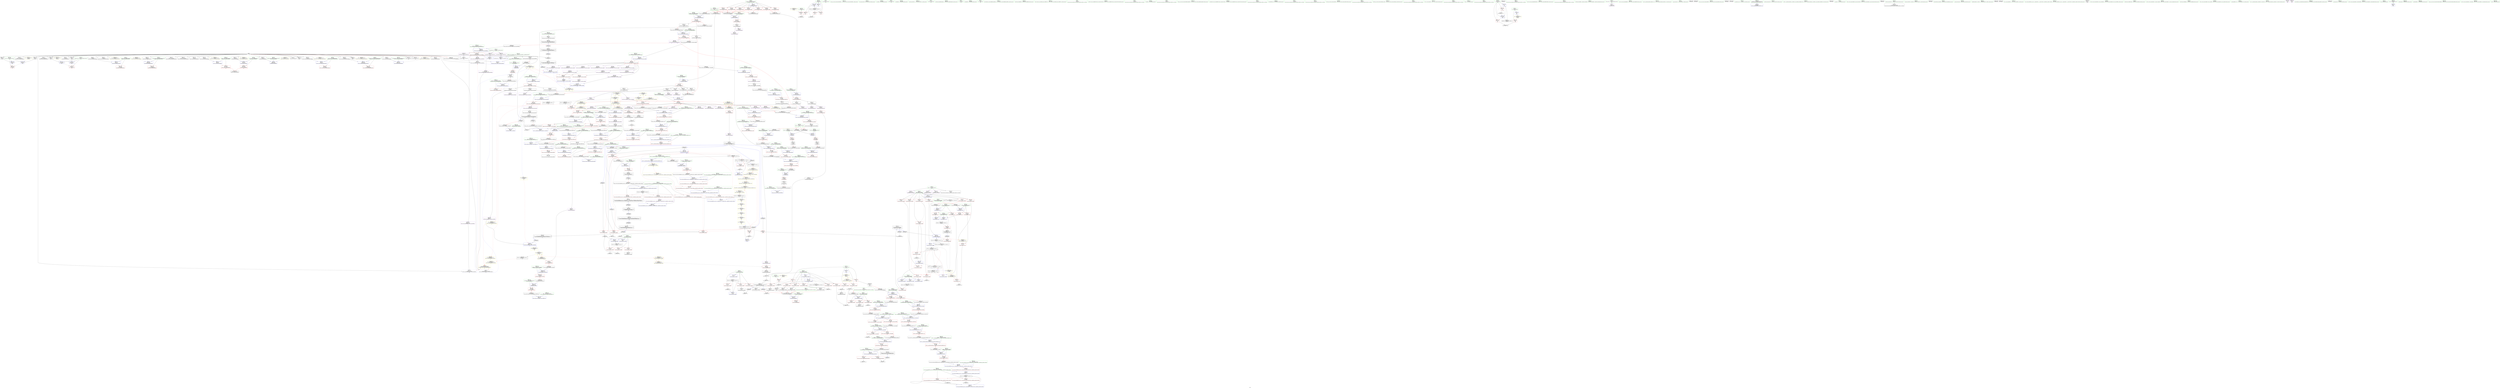 digraph "SVFG" {
	label="SVFG";

	Node0x55ca608bd7b0 [shape=record,color=grey,label="{NodeID: 0\nNullPtr|{|<s31>54}}"];
	Node0x55ca608bd7b0 -> Node0x55ca608ff350[style=solid];
	Node0x55ca608bd7b0 -> Node0x55ca608ff450[style=solid];
	Node0x55ca608bd7b0 -> Node0x55ca608ff520[style=solid];
	Node0x55ca608bd7b0 -> Node0x55ca608ff5f0[style=solid];
	Node0x55ca608bd7b0 -> Node0x55ca608ff6c0[style=solid];
	Node0x55ca608bd7b0 -> Node0x55ca608ff790[style=solid];
	Node0x55ca608bd7b0 -> Node0x55ca608ff860[style=solid];
	Node0x55ca608bd7b0 -> Node0x55ca608ff930[style=solid];
	Node0x55ca608bd7b0 -> Node0x55ca608ffa00[style=solid];
	Node0x55ca608bd7b0 -> Node0x55ca608ffad0[style=solid];
	Node0x55ca608bd7b0 -> Node0x55ca608ffba0[style=solid];
	Node0x55ca608bd7b0 -> Node0x55ca608ffc70[style=solid];
	Node0x55ca608bd7b0 -> Node0x55ca608ffd40[style=solid];
	Node0x55ca608bd7b0 -> Node0x55ca608ffe10[style=solid];
	Node0x55ca608bd7b0 -> Node0x55ca608ffee0[style=solid];
	Node0x55ca608bd7b0 -> Node0x55ca608f9ce0[style=solid];
	Node0x55ca608bd7b0 -> Node0x55ca608f9db0[style=solid];
	Node0x55ca608bd7b0 -> Node0x55ca608f9e80[style=solid];
	Node0x55ca608bd7b0 -> Node0x55ca608f9f50[style=solid];
	Node0x55ca608bd7b0 -> Node0x55ca608fa020[style=solid];
	Node0x55ca608bd7b0 -> Node0x55ca608fa0f0[style=solid];
	Node0x55ca608bd7b0 -> Node0x55ca608fa1c0[style=solid];
	Node0x55ca608bd7b0 -> Node0x55ca608fa290[style=solid];
	Node0x55ca608bd7b0 -> Node0x55ca608fa360[style=solid];
	Node0x55ca608bd7b0 -> Node0x55ca608fa430[style=solid];
	Node0x55ca608bd7b0 -> Node0x55ca60913e90[style=solid];
	Node0x55ca608bd7b0 -> Node0x55ca60917050[style=solid];
	Node0x55ca608bd7b0 -> Node0x55ca60917120[style=solid];
	Node0x55ca608bd7b0 -> Node0x55ca609171f0[style=solid];
	Node0x55ca608bd7b0 -> Node0x55ca6092b480[style=solid];
	Node0x55ca608bd7b0 -> Node0x55ca6092e0a0[style=solid];
	Node0x55ca608bd7b0:s31 -> Node0x55ca609a9a00[style=solid,color=red];
	Node0x55ca60902fa0 [shape=record,color=red,label="{NodeID: 443\n909\<--898\n\<--__niter\n_ZSt10__fill_n_aIPimiEN9__gnu_cxx11__enable_ifIXsr11__is_scalarIT1_EE7__valueET_E6__typeES4_T0_RKS3_\n}"];
	Node0x55ca60902fa0 -> Node0x55ca6092eb20[style=solid];
	Node0x55ca609065c0 [shape=record,color=purple,label="{NodeID: 277\n475\<--473\n_M_start\<--\n_ZNSt6vectorIiSaIiEED2Ev\n}"];
	Node0x55ca609065c0 -> Node0x55ca60900490[style=solid];
	Node0x55ca608f6ef0 [shape=record,color=green,label="{NodeID: 111\n693\<--694\n__a.addr\<--__a.addr_field_insensitive\n_ZNSaIiEC2ERKS_\n}"];
	Node0x55ca608f6ef0 -> Node0x55ca609019b0[style=solid];
	Node0x55ca608f6ef0 -> Node0x55ca60917870[style=solid];
	Node0x55ca609187e0 [shape=record,color=blue,label="{NodeID: 554\n850\<--847\n__n.addr\<--__n\n_ZNSt27__uninitialized_default_n_1ILb1EE18__uninit_default_nIPimEET_S3_T0_\n}"];
	Node0x55ca609187e0 -> Node0x55ca60902780[style=dashed];
	Node0x55ca609002f0 [shape=record,color=red,label="{NodeID: 388\n472\<--465\nthis1\<--this.addr\n_ZNSt6vectorIiSaIiEED2Ev\n}"];
	Node0x55ca609002f0 -> Node0x55ca608fbb50[style=solid];
	Node0x55ca609002f0 -> Node0x55ca608fbc20[style=solid];
	Node0x55ca609002f0 -> Node0x55ca60903fd0[style=solid];
	Node0x55ca609002f0 -> Node0x55ca609040a0[style=solid];
	Node0x55ca609002f0 -> Node0x55ca60904170[style=solid];
	Node0x55ca609a84b0 [shape=record,color=black,label="{NodeID: 1329\n520 = PHI(412, )\n1st arg _ZNSt12_Vector_baseIiSaIiEEC2EmRKS0_ }"];
	Node0x55ca609a84b0 -> Node0x55ca60916690[style=solid];
	Node0x55ca608fb5a0 [shape=record,color=black,label="{NodeID: 222\n230\<--253\n_ZSt3maxIiERKT_S2_S2__ret\<--\n_ZSt3maxIiERKT_S2_S2_\n|{<s0>9}}"];
	Node0x55ca608fb5a0:s0 -> Node0x55ca609a54e0[style=solid,color=blue];
	Node0x55ca608f7870 [shape=record,color=green,label="{NodeID: 56\n274\<--275\ngi\<--gi_field_insensitive\nmain\n}"];
	Node0x55ca608f7870 -> Node0x55ca6090b700[style=solid];
	Node0x55ca6092c120 [shape=record,color=grey,label="{NodeID: 831\n780 = Binary(779, 211, )\n}"];
	Node0x55ca60915b30 [shape=record,color=blue,label="{NodeID: 499\n262\<--365\nt\<--inc26\nmain\n}"];
	Node0x55ca60915b30 -> Node0x55ca6094b8d0[style=dashed];
	Node0x55ca60909340 [shape=record,color=red,label="{NodeID: 333\n97\<--62\n\<--i\n_Z5solveiRSt6vectorIiSaIiEE\n}"];
	Node0x55ca60909340 -> Node0x55ca6092c5a0[style=solid];
	Node0x55ca609a2650 [shape=record,color=black,label="{NodeID: 1274\n561 = PHI(410, )\n0th arg _ZNSt6vectorIiSaIiEE21_M_default_initializeEm }"];
	Node0x55ca609a2650 -> Node0x55ca609169d0[style=solid];
	Node0x55ca608feaa0 [shape=record,color=green,label="{NodeID: 167\n1018\<--1019\n__first.addr\<--__first.addr_field_insensitive\n_ZSt8_DestroyIPiiEvT_S1_RSaIT0_E\n}"];
	Node0x55ca608feaa0 -> Node0x55ca60903a30[style=solid];
	Node0x55ca608feaa0 -> Node0x55ca60919a90[style=solid];
	Node0x55ca608e2d90 [shape=record,color=green,label="{NodeID: 1\n7\<--1\n__dso_handle\<--dummyObj\nGlob }"];
	Node0x55ca60903070 [shape=record,color=red,label="{NodeID: 444\n916\<--898\n\<--__niter\n_ZSt10__fill_n_aIPimiEN9__gnu_cxx11__enable_ifIXsr11__is_scalarIT1_EE7__valueET_E6__typeES4_T0_RKS3_\n}"];
	Node0x55ca60903070 -> Node0x55ca6092d7a0[style=solid];
	Node0x55ca60906690 [shape=record,color=purple,label="{NodeID: 278\n478\<--477\n_M_impl2\<--\n_ZNSt6vectorIiSaIiEED2Ev\n}"];
	Node0x55ca608f6fc0 [shape=record,color=green,label="{NodeID: 112\n702\<--703\n_ZN9__gnu_cxx13new_allocatorIiEC2ERKS1_\<--_ZN9__gnu_cxx13new_allocatorIiEC2ERKS1__field_insensitive\n}"];
	Node0x55ca609188b0 [shape=record,color=blue,label="{NodeID: 555\n852\<--9\nref.tmp\<--\n_ZNSt27__uninitialized_default_n_1ILb1EE18__uninit_default_nIPimEET_S3_T0_\n|{<s0>60}}"];
	Node0x55ca609188b0:s0 -> Node0x55ca60960a40[style=dashed,color=red];
	Node0x55ca609003c0 [shape=record,color=red,label="{NodeID: 389\n499\<--467\nexn\<--exn.slot\n_ZNSt6vectorIiSaIiEED2Ev\n|{<s0>39}}"];
	Node0x55ca609003c0:s0 -> Node0x55ca609a86d0[style=solid,color=red];
	Node0x55ca609a85c0 [shape=record,color=black,label="{NodeID: 1330\n521 = PHI(413, )\n2nd arg _ZNSt12_Vector_baseIiSaIiEEC2EmRKS0_ }"];
	Node0x55ca609a85c0 -> Node0x55ca60916760[style=solid];
	Node0x55ca608fb670 [shape=record,color=black,label="{NodeID: 223\n295\<--294\nconv\<--\nmain\n|{<s0>16}}"];
	Node0x55ca608fb670:s0 -> Node0x55ca609a1890[style=solid,color=red];
	Node0x55ca608f7940 [shape=record,color=green,label="{NodeID: 57\n281\<--282\nllvm.memset.p0i8.i64\<--llvm.memset.p0i8.i64_field_insensitive\n}"];
	Node0x55ca6092c2a0 [shape=record,color=grey,label="{NodeID: 832\n107 = Binary(106, 108, )\n}"];
	Node0x55ca6092c2a0 -> Node0x55ca608fa970[style=solid];
	Node0x55ca60915c00 [shape=record,color=blue,label="{NodeID: 500\n384\<--383\nthis.addr\<--this\n_ZNSaIiEC2Ev\n}"];
	Node0x55ca60915c00 -> Node0x55ca6090b970[style=dashed];
	Node0x55ca60909410 [shape=record,color=red,label="{NodeID: 334\n118\<--64\n\<--ref\n_Z5solveiRSt6vectorIiSaIiEE\n}"];
	Node0x55ca60909410 -> Node0x55ca60909f70[style=solid];
	Node0x55ca609a2790 [shape=record,color=black,label="{NodeID: 1275\n562 = PHI(417, )\n1st arg _ZNSt6vectorIiSaIiEE21_M_default_initializeEm }"];
	Node0x55ca609a2790 -> Node0x55ca60916aa0[style=solid];
	Node0x55ca608feb70 [shape=record,color=green,label="{NodeID: 168\n1020\<--1021\n__last.addr\<--__last.addr_field_insensitive\n_ZSt8_DestroyIPiiEvT_S1_RSaIT0_E\n}"];
	Node0x55ca608feb70 -> Node0x55ca60903b00[style=solid];
	Node0x55ca608feb70 -> Node0x55ca60919b60[style=solid];
	Node0x55ca608e2e20 [shape=record,color=green,label="{NodeID: 2\n9\<--1\n\<--dummyObj\nCan only get source location for instruction, argument, global var or function.|{<s0>26}}"];
	Node0x55ca608e2e20:s0 -> Node0x55ca609a28d0[style=solid,color=red];
	Node0x55ca60903140 [shape=record,color=red,label="{NodeID: 445\n904\<--903\n\<--\n_ZSt10__fill_n_aIPimiEN9__gnu_cxx11__enable_ifIXsr11__is_scalarIT1_EE7__valueET_E6__typeES4_T0_RKS3_\n}"];
	Node0x55ca60903140 -> Node0x55ca60918e60[style=solid];
	Node0x55ca60906760 [shape=record,color=purple,label="{NodeID: 279\n479\<--477\n_M_finish\<--\n_ZNSt6vectorIiSaIiEED2Ev\n}"];
	Node0x55ca60906760 -> Node0x55ca60900560[style=solid];
	Node0x55ca608f70c0 [shape=record,color=green,label="{NodeID: 113\n708\<--709\nthis.addr\<--this.addr_field_insensitive\n_ZN9__gnu_cxx13new_allocatorIiEC2ERKS1_\n}"];
	Node0x55ca608f70c0 -> Node0x55ca60901a80[style=solid];
	Node0x55ca608f70c0 -> Node0x55ca60917940[style=solid];
	Node0x55ca609550e0 [shape=record,color=black,label="{NodeID: 888\nMR_22V_4 = PHI(MR_22V_7, MR_22V_3, )\npts\{150000 \}\n|{|<s5>8|<s6>8|<s7>8|<s8>8}}"];
	Node0x55ca609550e0 -> Node0x55ca6090a450[style=dashed];
	Node0x55ca609550e0 -> Node0x55ca6090a520[style=dashed];
	Node0x55ca609550e0 -> Node0x55ca60914c90[style=dashed];
	Node0x55ca609550e0 -> Node0x55ca60952de0[style=dashed];
	Node0x55ca609550e0 -> Node0x55ca609550e0[style=dashed];
	Node0x55ca609550e0:s5 -> Node0x55ca60909f70[style=dashed,color=red];
	Node0x55ca609550e0:s6 -> Node0x55ca6090a040[style=dashed,color=red];
	Node0x55ca609550e0:s7 -> Node0x55ca609146e0[style=dashed,color=red];
	Node0x55ca609550e0:s8 -> Node0x55ca60952de0[style=dashed,color=red];
	Node0x55ca60918980 [shape=record,color=blue,label="{NodeID: 556\n867\<--864\n__first.addr\<--__first\n_ZSt6fill_nIPimiET_S1_T0_RKT1_\n}"];
	Node0x55ca60918980 -> Node0x55ca60902850[style=dashed];
	Node0x55ca60900490 [shape=record,color=red,label="{NodeID: 390\n476\<--475\n\<--_M_start\n_ZNSt6vectorIiSaIiEED2Ev\n|{<s0>36}}"];
	Node0x55ca60900490:s0 -> Node0x55ca609a8850[style=solid,color=red];
	Node0x55ca609a86d0 [shape=record,color=black,label="{NodeID: 1331\n960 = PHI(499, 622, )\n0th arg __clang_call_terminate }"];
	Node0x55ca608fb740 [shape=record,color=black,label="{NodeID: 224\n315\<--314\nconv9\<--rem\nmain\n|{<s0>19}}"];
	Node0x55ca608fb740:s0 -> Node0x55ca609aa090[style=solid,color=red];
	Node0x55ca608f7a40 [shape=record,color=green,label="{NodeID: 58\n284\<--285\n_ZNSirsERi\<--_ZNSirsERi_field_insensitive\n}"];
	Node0x55ca6092c420 [shape=record,color=grey,label="{NodeID: 833\n85 = Binary(84, 86, )\n}"];
	Node0x55ca6092c420 -> Node0x55ca6092cea0[style=solid];
	Node0x55ca60915cd0 [shape=record,color=blue,label="{NodeID: 501\n397\<--394\nthis.addr\<--this\n_ZNSt6vectorIiSaIiEEC2EmRKS0_\n}"];
	Node0x55ca60915cd0 -> Node0x55ca6090ba40[style=dashed];
	Node0x55ca609094e0 [shape=record,color=red,label="{NodeID: 335\n123\<--64\n\<--ref\n_Z5solveiRSt6vectorIiSaIiEE\n}"];
	Node0x55ca609094e0 -> Node0x55ca6090a040[style=solid];
	Node0x55ca609a28d0 [shape=record,color=black,label="{NodeID: 1276\n52 = PHI(156, 9, )\n0th arg _Z5solveiRSt6vectorIiSaIiEE }"];
	Node0x55ca609a28d0 -> Node0x55ca60913f90[style=solid];
	Node0x55ca608fec40 [shape=record,color=green,label="{NodeID: 169\n1022\<--1023\n.addr\<--.addr_field_insensitive\n_ZSt8_DestroyIPiiEvT_S1_RSaIT0_E\n}"];
	Node0x55ca608fec40 -> Node0x55ca60919c30[style=solid];
	Node0x55ca608f39a0 [shape=record,color=green,label="{NodeID: 3\n16\<--1\n_ZSt3cin\<--dummyObj\nGlob }"];
	Node0x55ca6094cb10 [shape=record,color=yellow,style=double,label="{NodeID: 944\n18V_1 = ENCHI(MR_18V_0)\npts\{69 \}\nFun[_ZSt3maxIiERKT_S2_S2_]}"];
	Node0x55ca6094cb10 -> Node0x55ca6090afb0[style=dashed];
	Node0x55ca60903210 [shape=record,color=red,label="{NodeID: 446\n931\<--928\n\<--__it.addr\n_ZSt12__niter_baseIPiET_S1_\n}"];
	Node0x55ca60903210 -> Node0x55ca609054f0[style=solid];
	Node0x55ca60906830 [shape=record,color=purple,label="{NodeID: 280\n536\<--535\n_M_impl\<--this1\n_ZNSt12_Vector_baseIiSaIiEEC2EmRKS0_\n|{<s0>40|<s1>42}}"];
	Node0x55ca60906830:s0 -> Node0x55ca609a1d90[style=solid,color=red];
	Node0x55ca60906830:s1 -> Node0x55ca609a8d90[style=solid,color=red];
	Node0x55ca608fbd00 [shape=record,color=green,label="{NodeID: 114\n710\<--711\n.addr\<--.addr_field_insensitive\n_ZN9__gnu_cxx13new_allocatorIiEC2ERKS1_\n}"];
	Node0x55ca608fbd00 -> Node0x55ca60917a10[style=solid];
	Node0x55ca60918a50 [shape=record,color=blue,label="{NodeID: 557\n869\<--865\n__n.addr\<--__n\n_ZSt6fill_nIPimiET_S1_T0_RKT1_\n}"];
	Node0x55ca60918a50 -> Node0x55ca60902920[style=dashed];
	Node0x55ca60900560 [shape=record,color=red,label="{NodeID: 391\n480\<--479\n\<--_M_finish\n_ZNSt6vectorIiSaIiEED2Ev\n|{<s0>36}}"];
	Node0x55ca60900560:s0 -> Node0x55ca609a8960[style=solid,color=red];
	Node0x55ca609a8850 [shape=record,color=black,label="{NodeID: 1332\n1015 = PHI(476, )\n0th arg _ZSt8_DestroyIPiiEvT_S1_RSaIT0_E }"];
	Node0x55ca609a8850 -> Node0x55ca60919a90[style=solid];
	Node0x55ca608fb810 [shape=record,color=black,label="{NodeID: 225\n388\<--387\n\<--this1\n_ZNSaIiEC2Ev\n|{<s0>30}}"];
	Node0x55ca608fb810:s0 -> Node0x55ca609a1b10[style=solid,color=red];
	Node0x55ca608f7b40 [shape=record,color=green,label="{NodeID: 59\n297\<--298\n_ZNSaIiEC2Ev\<--_ZNSaIiEC2Ev_field_insensitive\n}"];
	Node0x55ca6095f370 [shape=record,color=yellow,style=double,label="{NodeID: 1000\n20V_1 = ENCHI(MR_20V_0)\npts\{782 \}\nFun[_ZSt25__uninitialized_default_nIPimET_S1_T0_]|{<s0>59}}"];
	Node0x55ca6095f370:s0 -> Node0x55ca609578e0[style=dashed,color=red];
	Node0x55ca6092c5a0 [shape=record,color=grey,label="{NodeID: 834\n98 = Binary(97, 74, )\n}"];
	Node0x55ca6092c5a0 -> Node0x55ca609143a0[style=solid];
	Node0x55ca60915da0 [shape=record,color=blue,label="{NodeID: 502\n399\<--395\n__n.addr\<--__n\n_ZNSt6vectorIiSaIiEEC2EmRKS0_\n}"];
	Node0x55ca60915da0 -> Node0x55ca6090bb10[style=dashed];
	Node0x55ca60915da0 -> Node0x55ca6090bbe0[style=dashed];
	Node0x55ca609095b0 [shape=record,color=red,label="{NodeID: 336\n127\<--64\n\<--ref\n_Z5solveiRSt6vectorIiSaIiEE\n}"];
	Node0x55ca609095b0 -> Node0x55ca609146e0[style=solid];
	Node0x55ca609a2ae0 [shape=record,color=black,label="{NodeID: 1277\n53 = PHI(157, 264, )\n1st arg _Z5solveiRSt6vectorIiSaIiEE }"];
	Node0x55ca609a2ae0 -> Node0x55ca60914060[style=solid];
	Node0x55ca608fed10 [shape=record,color=green,label="{NodeID: 170\n1030\<--1031\n_ZSt8_DestroyIPiEvT_S1_\<--_ZSt8_DestroyIPiEvT_S1__field_insensitive\n}"];
	Node0x55ca608f3a30 [shape=record,color=green,label="{NodeID: 4\n17\<--1\n_ZSt4cout\<--dummyObj\nGlob }"];
	Node0x55ca609032e0 [shape=record,color=red,label="{NodeID: 447\n946\<--937\nthis1\<--this.addr\n_ZNSt12_Vector_baseIiSaIiEE13_M_deallocateEPim\n}"];
	Node0x55ca609032e0 -> Node0x55ca60907fc0[style=solid];
	Node0x55ca60906900 [shape=record,color=purple,label="{NodeID: 281\n571\<--570\n_M_impl\<--\n_ZNSt6vectorIiSaIiEE21_M_default_initializeEm\n}"];
	Node0x55ca608fbd90 [shape=record,color=green,label="{NodeID: 115\n719\<--720\nthis.addr\<--this.addr_field_insensitive\n_ZNSt12_Vector_baseIiSaIiEE11_M_allocateEm\n}"];
	Node0x55ca608fbd90 -> Node0x55ca60901b50[style=solid];
	Node0x55ca608fbd90 -> Node0x55ca60917ae0[style=solid];
	Node0x55ca60918b20 [shape=record,color=blue,label="{NodeID: 558\n871\<--866\n__value.addr\<--__value\n_ZSt6fill_nIPimiET_S1_T0_RKT1_\n}"];
	Node0x55ca60918b20 -> Node0x55ca609029f0[style=dashed];
	Node0x55ca60900630 [shape=record,color=red,label="{NodeID: 392\n509\<--506\nthis1\<--this.addr\n_ZN9__gnu_cxx13new_allocatorIiEC2Ev\n}"];
	Node0x55ca609a8960 [shape=record,color=black,label="{NodeID: 1333\n1016 = PHI(480, )\n1st arg _ZSt8_DestroyIPiiEvT_S1_RSaIT0_E }"];
	Node0x55ca609a8960 -> Node0x55ca60919b60[style=solid];
	Node0x55ca608fb8e0 [shape=record,color=black,label="{NodeID: 226\n411\<--410\n\<--this1\n_ZNSt6vectorIiSaIiEEC2EmRKS0_\n|{<s0>31}}"];
	Node0x55ca608fb8e0:s0 -> Node0x55ca609a83a0[style=solid,color=red];
	Node0x55ca608f7c40 [shape=record,color=green,label="{NodeID: 60\n300\<--301\n_ZNSt6vectorIiSaIiEEC2EmRKS0_\<--_ZNSt6vectorIiSaIiEEC2EmRKS0__field_insensitive\n}"];
	Node0x55ca6092c720 [shape=record,color=grey,label="{NodeID: 835\n176 = Binary(175, 74, )\n}"];
	Node0x55ca6092c720 -> Node0x55ca60914bc0[style=solid];
	Node0x55ca60915e70 [shape=record,color=blue,label="{NodeID: 503\n401\<--396\n__a.addr\<--__a\n_ZNSt6vectorIiSaIiEEC2EmRKS0_\n}"];
	Node0x55ca60915e70 -> Node0x55ca608fffb0[style=dashed];
	Node0x55ca60909680 [shape=record,color=red,label="{NodeID: 337\n151\<--64\n\<--ref\n_Z5solveiRSt6vectorIiSaIiEE\n|{<s0>9}}"];
	Node0x55ca60909680:s0 -> Node0x55ca609a9310[style=solid,color=red];
	Node0x55ca609a2c60 [shape=record,color=black,label="{NodeID: 1278\n864 = PHI(856, )\n0th arg _ZSt6fill_nIPimiET_S1_T0_RKT1_ }"];
	Node0x55ca609a2c60 -> Node0x55ca60918980[style=solid];
	Node0x55ca608fee10 [shape=record,color=green,label="{NodeID: 171\n1036\<--1037\n__first.addr\<--__first.addr_field_insensitive\n_ZSt8_DestroyIPiEvT_S1_\n}"];
	Node0x55ca608fee10 -> Node0x55ca60903bd0[style=solid];
	Node0x55ca608fee10 -> Node0x55ca60919d00[style=solid];
	Node0x55ca608f3ac0 [shape=record,color=green,label="{NodeID: 5\n18\<--1\n.str\<--dummyObj\nGlob }"];
	Node0x55ca609033b0 [shape=record,color=red,label="{NodeID: 448\n947\<--939\n\<--__p.addr\n_ZNSt12_Vector_baseIiSaIiEE13_M_deallocateEPim\n}"];
	Node0x55ca609033b0 -> Node0x55ca6092e0a0[style=solid];
	Node0x55ca609069d0 [shape=record,color=purple,label="{NodeID: 282\n572\<--570\n_M_start\<--\n_ZNSt6vectorIiSaIiEE21_M_default_initializeEm\n}"];
	Node0x55ca609069d0 -> Node0x55ca60900d80[style=solid];
	Node0x55ca608fbe60 [shape=record,color=green,label="{NodeID: 116\n721\<--722\n__n.addr\<--__n.addr_field_insensitive\n_ZNSt12_Vector_baseIiSaIiEE11_M_allocateEm\n}"];
	Node0x55ca608fbe60 -> Node0x55ca60901c20[style=solid];
	Node0x55ca608fbe60 -> Node0x55ca60901cf0[style=solid];
	Node0x55ca608fbe60 -> Node0x55ca60917bb0[style=solid];
	Node0x55ca60918bf0 [shape=record,color=blue,label="{NodeID: 559\n890\<--887\n__first.addr\<--__first\n_ZSt10__fill_n_aIPimiEN9__gnu_cxx11__enable_ifIXsr11__is_scalarIT1_EE7__valueET_E6__typeES4_T0_RKS3_\n}"];
	Node0x55ca60918bf0 -> Node0x55ca609532e0[style=dashed];
	Node0x55ca60900700 [shape=record,color=red,label="{NodeID: 393\n516\<--513\nthis1\<--this.addr\n_ZN9__gnu_cxx13new_allocatorIiED2Ev\n}"];
	Node0x55ca609a8a70 [shape=record,color=black,label="{NodeID: 1334\n1017 = PHI(482, )\n2nd arg _ZSt8_DestroyIPiiEvT_S1_RSaIT0_E }"];
	Node0x55ca609a8a70 -> Node0x55ca60919c30[style=solid];
	Node0x55ca608fb9b0 [shape=record,color=black,label="{NodeID: 227\n427\<--410\n\<--this1\n_ZNSt6vectorIiSaIiEEC2EmRKS0_\n|{<s0>33}}"];
	Node0x55ca608fb9b0:s0 -> Node0x55ca609a79c0[style=solid,color=red];
	Node0x55ca608f7d40 [shape=record,color=green,label="{NodeID: 61\n303\<--304\n_ZNSaIiED2Ev\<--_ZNSaIiED2Ev_field_insensitive\n}"];
	Node0x55ca6092c8a0 [shape=record,color=grey,label="{NodeID: 836\n171 = Binary(170, 74, )\n}"];
	Node0x55ca6092c8a0 -> Node0x55ca60914af0[style=solid];
	Node0x55ca60915f40 [shape=record,color=blue,label="{NodeID: 504\n403\<--423\nexn.slot\<--\n_ZNSt6vectorIiSaIiEEC2EmRKS0_\n}"];
	Node0x55ca60915f40 -> Node0x55ca60900080[style=dashed];
	Node0x55ca60909750 [shape=record,color=red,label="{NodeID: 338\n164\<--64\n\<--ref\n_Z5solveiRSt6vectorIiSaIiEE\n}"];
	Node0x55ca60909750 -> Node0x55ca60914a20[style=solid];
	Node0x55ca609a2d70 [shape=record,color=black,label="{NodeID: 1279\n865 = PHI(857, )\n1st arg _ZSt6fill_nIPimiET_S1_T0_RKT1_ }"];
	Node0x55ca609a2d70 -> Node0x55ca60918a50[style=solid];
	Node0x55ca608feee0 [shape=record,color=green,label="{NodeID: 172\n1038\<--1039\n__last.addr\<--__last.addr_field_insensitive\n_ZSt8_DestroyIPiEvT_S1_\n}"];
	Node0x55ca608feee0 -> Node0x55ca60903ca0[style=solid];
	Node0x55ca608feee0 -> Node0x55ca60919dd0[style=solid];
	Node0x55ca608f3b50 [shape=record,color=green,label="{NodeID: 6\n20\<--1\n.str.1\<--dummyObj\nGlob }"];
	Node0x55ca60903480 [shape=record,color=red,label="{NodeID: 449\n952\<--939\n\<--__p.addr\n_ZNSt12_Vector_baseIiSaIiEE13_M_deallocateEPim\n|{<s0>63}}"];
	Node0x55ca60903480:s0 -> Node0x55ca609a0450[style=solid,color=red];
	Node0x55ca60906aa0 [shape=record,color=purple,label="{NodeID: 283\n581\<--580\n_M_impl3\<--\n_ZNSt6vectorIiSaIiEE21_M_default_initializeEm\n}"];
	Node0x55ca608fbf30 [shape=record,color=green,label="{NodeID: 117\n733\<--734\n_ZNSt16allocator_traitsISaIiEE8allocateERS0_m\<--_ZNSt16allocator_traitsISaIiEE8allocateERS0_m_field_insensitive\n}"];
	Node0x55ca60918cc0 [shape=record,color=blue,label="{NodeID: 560\n892\<--888\n__n.addr\<--__n\n_ZSt10__fill_n_aIPimiEN9__gnu_cxx11__enable_ifIXsr11__is_scalarIT1_EE7__valueET_E6__typeES4_T0_RKS3_\n}"];
	Node0x55ca60918cc0 -> Node0x55ca60902d30[style=dashed];
	Node0x55ca609007d0 [shape=record,color=red,label="{NodeID: 394\n535\<--522\nthis1\<--this.addr\n_ZNSt12_Vector_baseIiSaIiEEC2EmRKS0_\n|{|<s1>41}}"];
	Node0x55ca609007d0 -> Node0x55ca60906830[style=solid];
	Node0x55ca609007d0:s1 -> Node0x55ca609a0950[style=solid,color=red];
	Node0x55ca609a8b80 [shape=record,color=black,label="{NodeID: 1335\n464 = PHI(264, 264, )\n0th arg _ZNSt6vectorIiSaIiEED2Ev }"];
	Node0x55ca609a8b80 -> Node0x55ca609161b0[style=solid];
	Node0x55ca608fba80 [shape=record,color=black,label="{NodeID: 228\n447\<--446\n\<--this1\n_ZNSaIiED2Ev\n|{<s0>34}}"];
	Node0x55ca608fba80:s0 -> Node0x55ca609a2010[style=solid,color=red];
	Node0x55ca608f7e40 [shape=record,color=green,label="{NodeID: 62\n338\<--339\n_ZNSt6vectorIiSaIiEED2Ev\<--_ZNSt6vectorIiSaIiEED2Ev_field_insensitive\n}"];
	Node0x55ca6092ca20 [shape=record,color=grey,label="{NodeID: 837\n184 = Binary(183, 74, )\n}"];
	Node0x55ca6092ca20 -> Node0x55ca60914c90[style=solid];
	Node0x55ca60916010 [shape=record,color=blue,label="{NodeID: 505\n405\<--425\nehselector.slot\<--\n_ZNSt6vectorIiSaIiEEC2EmRKS0_\n}"];
	Node0x55ca60916010 -> Node0x55ca60900150[style=dashed];
	Node0x55ca60909820 [shape=record,color=red,label="{NodeID: 339\n182\<--64\n\<--ref\n_Z5solveiRSt6vectorIiSaIiEE\n}"];
	Node0x55ca60909820 -> Node0x55ca6090a450[style=solid];
	Node0x55ca60909820 -> Node0x55ca60914c90[style=solid];
	Node0x55ca609a2e80 [shape=record,color=black,label="{NodeID: 1280\n866 = PHI(852, )\n2nd arg _ZSt6fill_nIPimiET_S1_T0_RKT1_ }"];
	Node0x55ca609a2e80 -> Node0x55ca60918b20[style=solid];
	Node0x55ca608fefb0 [shape=record,color=green,label="{NodeID: 173\n1045\<--1046\n_ZNSt12_Destroy_auxILb1EE9__destroyIPiEEvT_S3_\<--_ZNSt12_Destroy_auxILb1EE9__destroyIPiEEvT_S3__field_insensitive\n}"];
	Node0x55ca608f3be0 [shape=record,color=green,label="{NodeID: 7\n23\<--1\n\<--dummyObj\nCan only get source location for instruction, argument, global var or function.}"];
	Node0x55ca6094cec0 [shape=record,color=yellow,style=double,label="{NodeID: 948\n22V_1 = ENCHI(MR_22V_0)\npts\{150000 \}\nFun[_ZSt3maxIiERKT_S2_S2_]}"];
	Node0x55ca6094cec0 -> Node0x55ca6090aee0[style=dashed];
	Node0x55ca60903550 [shape=record,color=red,label="{NodeID: 450\n953\<--941\n\<--__n.addr\n_ZNSt12_Vector_baseIiSaIiEE13_M_deallocateEPim\n|{<s0>63}}"];
	Node0x55ca60903550:s0 -> Node0x55ca609a0590[style=solid,color=red];
	Node0x55ca60906b70 [shape=record,color=purple,label="{NodeID: 284\n582\<--580\n_M_finish\<--\n_ZNSt6vectorIiSaIiEE21_M_default_initializeEm\n}"];
	Node0x55ca60906b70 -> Node0x55ca60916b70[style=solid];
	Node0x55ca608fc030 [shape=record,color=green,label="{NodeID: 118\n742\<--743\n__a.addr\<--__a.addr_field_insensitive\n_ZNSt16allocator_traitsISaIiEE8allocateERS0_m\n}"];
	Node0x55ca608fc030 -> Node0x55ca60901dc0[style=solid];
	Node0x55ca608fc030 -> Node0x55ca60917c80[style=solid];
	Node0x55ca60918d90 [shape=record,color=blue,label="{NodeID: 561\n894\<--889\n__value.addr\<--__value\n_ZSt10__fill_n_aIPimiEN9__gnu_cxx11__enable_ifIXsr11__is_scalarIT1_EE7__valueET_E6__typeES4_T0_RKS3_\n}"];
	Node0x55ca60918d90 -> Node0x55ca60902e00[style=dashed];
	Node0x55ca609008a0 [shape=record,color=red,label="{NodeID: 395\n541\<--524\n\<--__n.addr\n_ZNSt12_Vector_baseIiSaIiEEC2EmRKS0_\n|{<s0>41}}"];
	Node0x55ca609008a0:s0 -> Node0x55ca609a0a90[style=solid,color=red];
	Node0x55ca609a8d90 [shape=record,color=black,label="{NodeID: 1336\n680 = PHI(536, 611, 619, )\n0th arg _ZNSt12_Vector_baseIiSaIiEE12_Vector_implD2Ev }"];
	Node0x55ca609a8d90 -> Node0x55ca609176d0[style=solid];
	Node0x55ca608fbb50 [shape=record,color=black,label="{NodeID: 229\n473\<--472\n\<--this1\n_ZNSt6vectorIiSaIiEED2Ev\n}"];
	Node0x55ca608fbb50 -> Node0x55ca609064f0[style=solid];
	Node0x55ca608fbb50 -> Node0x55ca609065c0[style=solid];
	Node0x55ca608f7f40 [shape=record,color=green,label="{NodeID: 63\n343\<--344\n_ZStlsISt11char_traitsIcEERSt13basic_ostreamIcT_ES5_PKc\<--_ZStlsISt11char_traitsIcEERSt13basic_ostreamIcT_ES5_PKc_field_insensitive\n}"];
	Node0x55ca6092cba0 [shape=record,color=grey,label="{NodeID: 838\n355 = Binary(353, 354, )\n}"];
	Node0x55ca609160e0 [shape=record,color=blue,label="{NodeID: 506\n443\<--442\nthis.addr\<--this\n_ZNSaIiED2Ev\n}"];
	Node0x55ca609160e0 -> Node0x55ca60900220[style=dashed];
	Node0x55ca609098f0 [shape=record,color=red,label="{NodeID: 340\n187\<--64\n\<--ref\n_Z5solveiRSt6vectorIiSaIiEE\n}"];
	Node0x55ca609098f0 -> Node0x55ca6090a520[style=solid];
	Node0x55ca609a2f90 [shape=record,color=black,label="{NodeID: 1281\n740 = PHI(730, )\n0th arg _ZNSt16allocator_traitsISaIiEE8allocateERS0_m }"];
	Node0x55ca609a2f90 -> Node0x55ca60917c80[style=solid];
	Node0x55ca608ff0b0 [shape=record,color=green,label="{NodeID: 174\n1051\<--1052\n.addr\<--.addr_field_insensitive\n_ZNSt12_Destroy_auxILb1EE9__destroyIPiEEvT_S3_\n}"];
	Node0x55ca608ff0b0 -> Node0x55ca60919ea0[style=solid];
	Node0x55ca608f3c70 [shape=record,color=green,label="{NodeID: 8\n74\<--1\n\<--dummyObj\nCan only get source location for instruction, argument, global var or function.}"];
	Node0x55ca60903620 [shape=record,color=red,label="{NodeID: 451\n984\<--975\n\<--__a.addr\n_ZNSt16allocator_traitsISaIiEE10deallocateERS0_Pim\n}"];
	Node0x55ca60903620 -> Node0x55ca60905690[style=solid];
	Node0x55ca60906c40 [shape=record,color=purple,label="{NodeID: 285\n595\<--594\n_M_impl\<--this1\n_ZNSt12_Vector_baseIiSaIiEED2Ev\n}"];
	Node0x55ca6096d900 [shape=record,color=yellow,style=double,label="{NodeID: 1226\n24V_3 = CSCHI(MR_24V_2)\npts\{2650000 \}\nCS[]|{|<s1>19|<s2>21|<s3>25|<s4>26|<s5>29}}"];
	Node0x55ca6096d900 -> Node0x55ca6094d910[style=dashed];
	Node0x55ca6096d900:s1 -> Node0x55ca6095ca80[style=dashed,color=red];
	Node0x55ca6096d900:s2 -> Node0x55ca6094c3b0[style=dashed,color=red];
	Node0x55ca6096d900:s3 -> Node0x55ca6095ca80[style=dashed,color=red];
	Node0x55ca6096d900:s4 -> Node0x55ca60960770[style=dashed,color=red];
	Node0x55ca6096d900:s5 -> Node0x55ca6094c3b0[style=dashed,color=red];
	Node0x55ca608fc100 [shape=record,color=green,label="{NodeID: 119\n744\<--745\n__n.addr\<--__n.addr_field_insensitive\n_ZNSt16allocator_traitsISaIiEE8allocateERS0_m\n}"];
	Node0x55ca608fc100 -> Node0x55ca60901e90[style=solid];
	Node0x55ca608fc100 -> Node0x55ca60917d50[style=solid];
	Node0x55ca60918e60 [shape=record,color=blue,label="{NodeID: 562\n896\<--904\n__tmp\<--\n_ZSt10__fill_n_aIPimiEN9__gnu_cxx11__enable_ifIXsr11__is_scalarIT1_EE7__valueET_E6__typeES4_T0_RKS3_\n}"];
	Node0x55ca60918e60 -> Node0x55ca60902ed0[style=dashed];
	Node0x55ca60900970 [shape=record,color=red,label="{NodeID: 396\n537\<--526\n\<--__a.addr\n_ZNSt12_Vector_baseIiSaIiEEC2EmRKS0_\n|{<s0>40}}"];
	Node0x55ca60900970:s0 -> Node0x55ca609a1ed0[style=solid,color=red];
	Node0x55ca609a8fe0 [shape=record,color=black,label="{NodeID: 1337\n799 = PHI(573, )\n0th arg _ZSt27__uninitialized_default_n_aIPimiET_S1_T0_RSaIT1_E }"];
	Node0x55ca609a8fe0 -> Node0x55ca60918160[style=solid];
	Node0x55ca608fbc20 [shape=record,color=black,label="{NodeID: 230\n477\<--472\n\<--this1\n_ZNSt6vectorIiSaIiEED2Ev\n}"];
	Node0x55ca608fbc20 -> Node0x55ca60906690[style=solid];
	Node0x55ca608fbc20 -> Node0x55ca60906760[style=solid];
	Node0x55ca608f8040 [shape=record,color=green,label="{NodeID: 64\n347\<--348\n_ZNSolsEi\<--_ZNSolsEi_field_insensitive\n}"];
	Node0x55ca6092cd20 [shape=record,color=grey,label="{NodeID: 839\n154 = Binary(152, 153, )\n}"];
	Node0x55ca6092cd20 -> Node0x55ca6092d1a0[style=solid];
	Node0x55ca609161b0 [shape=record,color=blue,label="{NodeID: 507\n465\<--464\nthis.addr\<--this\n_ZNSt6vectorIiSaIiEED2Ev\n}"];
	Node0x55ca609161b0 -> Node0x55ca609002f0[style=dashed];
	Node0x55ca609099c0 [shape=record,color=red,label="{NodeID: 341\n131\<--66\n\<--i11\n_Z5solveiRSt6vectorIiSaIiEE\n}"];
	Node0x55ca609099c0 -> Node0x55ca608fabe0[style=solid];
	Node0x55ca609a30d0 [shape=record,color=black,label="{NodeID: 1282\n741 = PHI(731, )\n1st arg _ZNSt16allocator_traitsISaIiEE8allocateERS0_m }"];
	Node0x55ca609a30d0 -> Node0x55ca60917d50[style=solid];
	Node0x55ca608ff180 [shape=record,color=green,label="{NodeID: 175\n1053\<--1054\n.addr1\<--.addr1_field_insensitive\n_ZNSt12_Destroy_auxILb1EE9__destroyIPiEEvT_S3_\n}"];
	Node0x55ca608ff180 -> Node0x55ca60919f70[style=solid];
	Node0x55ca608f3d70 [shape=record,color=green,label="{NodeID: 9\n86\<--1\n\<--dummyObj\nCan only get source location for instruction, argument, global var or function.}"];
	Node0x55ca609036f0 [shape=record,color=red,label="{NodeID: 452\n986\<--977\n\<--__p.addr\n_ZNSt16allocator_traitsISaIiEE10deallocateERS0_Pim\n|{<s0>66}}"];
	Node0x55ca609036f0:s0 -> Node0x55ca609a14d0[style=solid,color=red];
	Node0x55ca60906d10 [shape=record,color=purple,label="{NodeID: 286\n596\<--594\n_M_start\<--this1\n_ZNSt12_Vector_baseIiSaIiEED2Ev\n}"];
	Node0x55ca60906d10 -> Node0x55ca60900ff0[style=solid];
	Node0x55ca6096d9e0 [shape=record,color=yellow,style=double,label="{NodeID: 1227\n26V_3 = CSCHI(MR_26V_2)\npts\{2650001 \}\nCS[]|{|<s1>21|<s2>26|<s3>29}}"];
	Node0x55ca6096d9e0 -> Node0x55ca6094dde0[style=dashed];
	Node0x55ca6096d9e0:s1 -> Node0x55ca6094c490[style=dashed,color=red];
	Node0x55ca6096d9e0:s2 -> Node0x55ca60960850[style=dashed,color=red];
	Node0x55ca6096d9e0:s3 -> Node0x55ca6094c490[style=dashed,color=red];
	Node0x55ca608fc1d0 [shape=record,color=green,label="{NodeID: 120\n752\<--753\n_ZN9__gnu_cxx13new_allocatorIiE8allocateEmPKv\<--_ZN9__gnu_cxx13new_allocatorIiE8allocateEmPKv_field_insensitive\n}"];
	Node0x55ca60918f30 [shape=record,color=blue,label="{NodeID: 563\n898\<--906\n__niter\<--\n_ZSt10__fill_n_aIPimiEN9__gnu_cxx11__enable_ifIXsr11__is_scalarIT1_EE7__valueET_E6__typeES4_T0_RKS3_\n}"];
	Node0x55ca60918f30 -> Node0x55ca609537e0[style=dashed];
	Node0x55ca60900a40 [shape=record,color=red,label="{NodeID: 397\n555\<--528\nexn\<--exn.slot\n_ZNSt12_Vector_baseIiSaIiEEC2EmRKS0_\n}"];
	Node0x55ca609a90f0 [shape=record,color=black,label="{NodeID: 1338\n800 = PHI(574, )\n1st arg _ZSt27__uninitialized_default_n_aIPimiET_S1_T0_RSaIT1_E }"];
	Node0x55ca609a90f0 -> Node0x55ca60918230[style=solid];
	Node0x55ca60903fd0 [shape=record,color=black,label="{NodeID: 231\n481\<--472\n\<--this1\n_ZNSt6vectorIiSaIiEED2Ev\n|{<s0>35}}"];
	Node0x55ca60903fd0:s0 -> Node0x55ca609a7ca0[style=solid,color=red];
	Node0x55ca608f8140 [shape=record,color=green,label="{NodeID: 65\n358\<--359\n_ZSt4endlIcSt11char_traitsIcEERSt13basic_ostreamIT_T0_ES6_\<--_ZSt4endlIcSt11char_traitsIcEERSt13basic_ostreamIT_T0_ES6__field_insensitive\n}"];
	Node0x55ca6092cea0 [shape=record,color=grey,label="{NodeID: 840\n94 = Binary(85, 93, )\n}"];
	Node0x55ca6092cea0 -> Node0x55ca609142d0[style=solid];
	Node0x55ca60916280 [shape=record,color=blue,label="{NodeID: 508\n467\<--492\nexn.slot\<--\n_ZNSt6vectorIiSaIiEED2Ev\n}"];
	Node0x55ca60916280 -> Node0x55ca609003c0[style=dashed];
	Node0x55ca60909a90 [shape=record,color=red,label="{NodeID: 342\n138\<--66\n\<--i11\n_Z5solveiRSt6vectorIiSaIiEE\n}"];
	Node0x55ca60909a90 -> Node0x55ca608facb0[style=solid];
	Node0x55ca609a3210 [shape=record,color=black,label="{NodeID: 1283\n934 = PHI(594, )\n0th arg _ZNSt12_Vector_baseIiSaIiEE13_M_deallocateEPim }"];
	Node0x55ca609a3210 -> Node0x55ca60919340[style=solid];
	Node0x55ca608ff250 [shape=record,color=green,label="{NodeID: 176\n24\<--1058\n_GLOBAL__sub_I_msg555_0_1.cpp\<--_GLOBAL__sub_I_msg555_0_1.cpp_field_insensitive\n}"];
	Node0x55ca608ff250 -> Node0x55ca60913d90[style=solid];
	Node0x55ca608f3e70 [shape=record,color=green,label="{NodeID: 10\n108\<--1\n\<--dummyObj\nCan only get source location for instruction, argument, global var or function.}"];
	Node0x55ca609037c0 [shape=record,color=red,label="{NodeID: 453\n987\<--979\n\<--__n.addr\n_ZNSt16allocator_traitsISaIiEE10deallocateERS0_Pim\n|{<s0>66}}"];
	Node0x55ca609037c0:s0 -> Node0x55ca609a1610[style=solid,color=red];
	Node0x55ca60906de0 [shape=record,color=purple,label="{NodeID: 287\n598\<--594\n_M_impl2\<--this1\n_ZNSt12_Vector_baseIiSaIiEED2Ev\n}"];
	Node0x55ca6096dac0 [shape=record,color=yellow,style=double,label="{NodeID: 1228\n66V_3 = CSCHI(MR_66V_2)\npts\{2650002 \}\nCS[]|{|<s1>21|<s2>29}}"];
	Node0x55ca6096dac0 -> Node0x55ca6094e2e0[style=dashed];
	Node0x55ca6096dac0:s1 -> Node0x55ca6094c570[style=dashed,color=red];
	Node0x55ca6096dac0:s2 -> Node0x55ca6094c570[style=dashed,color=red];
	Node0x55ca608fc2d0 [shape=record,color=green,label="{NodeID: 121\n759\<--760\nthis.addr\<--this.addr_field_insensitive\n_ZN9__gnu_cxx13new_allocatorIiE8allocateEmPKv\n}"];
	Node0x55ca608fc2d0 -> Node0x55ca60901f60[style=solid];
	Node0x55ca608fc2d0 -> Node0x55ca60917e20[style=solid];
	Node0x55ca609578e0 [shape=record,color=yellow,style=double,label="{NodeID: 896\n20V_1 = ENCHI(MR_20V_0)\npts\{782 \}\nFun[_ZNSt27__uninitialized_default_n_1ILb1EE18__uninit_default_nIPimEET_S3_T0_]|{<s0>60}}"];
	Node0x55ca609578e0:s0 -> Node0x55ca60960930[style=dashed,color=red];
	Node0x55ca60919000 [shape=record,color=blue,label="{NodeID: 564\n913\<--912\n\<--\n_ZSt10__fill_n_aIPimiEN9__gnu_cxx11__enable_ifIXsr11__is_scalarIT1_EE7__valueET_E6__typeES4_T0_RKS3_\n}"];
	Node0x55ca60919000 -> Node0x55ca60953ce0[style=dashed];
	Node0x55ca60900b10 [shape=record,color=red,label="{NodeID: 398\n556\<--530\nsel\<--ehselector.slot\n_ZNSt12_Vector_baseIiSaIiEEC2EmRKS0_\n}"];
	Node0x55ca609a9200 [shape=record,color=black,label="{NodeID: 1339\n801 = PHI(576, )\n2nd arg _ZSt27__uninitialized_default_n_aIPimiET_S1_T0_RSaIT1_E }"];
	Node0x55ca609a9200 -> Node0x55ca60918300[style=solid];
	Node0x55ca609040a0 [shape=record,color=black,label="{NodeID: 232\n488\<--472\n\<--this1\n_ZNSt6vectorIiSaIiEED2Ev\n|{<s0>37}}"];
	Node0x55ca609040a0:s0 -> Node0x55ca609a79c0[style=solid,color=red];
	Node0x55ca608f8240 [shape=record,color=green,label="{NodeID: 66\n360\<--361\n_ZNSolsEPFRSoS_E\<--_ZNSolsEPFRSoS_E_field_insensitive\n}"];
	Node0x55ca6095fa20 [shape=record,color=yellow,style=double,label="{NodeID: 1007\n20V_1 = ENCHI(MR_20V_0)\npts\{782 \}\nFun[_ZNSt6vectorIiSaIiEE21_M_default_initializeEm]|{<s0>44}}"];
	Node0x55ca6095fa20:s0 -> Node0x55ca6094c760[style=dashed,color=red];
	Node0x55ca6092d020 [shape=record,color=grey,label="{NodeID: 841\n606 = Binary(604, 605, )\n}"];
	Node0x55ca6092d020 -> Node0x55ca6092d320[style=solid];
	Node0x55ca60916350 [shape=record,color=blue,label="{NodeID: 509\n469\<--494\nehselector.slot\<--\n_ZNSt6vectorIiSaIiEED2Ev\n}"];
	Node0x55ca60909b60 [shape=record,color=red,label="{NodeID: 343\n145\<--66\n\<--i11\n_Z5solveiRSt6vectorIiSaIiEE\n}"];
	Node0x55ca60909b60 -> Node0x55ca608fad80[style=solid];
	Node0x55ca609a3350 [shape=record,color=black,label="{NodeID: 1284\n935 = PHI(597, )\n1st arg _ZNSt12_Vector_baseIiSaIiEE13_M_deallocateEPim }"];
	Node0x55ca609a3350 -> Node0x55ca60919410[style=solid];
	Node0x55ca608ff350 [shape=record,color=black,label="{NodeID: 177\n2\<--3\ndummyVal\<--dummyVal\n}"];
	Node0x55ca608f3f70 [shape=record,color=green,label="{NodeID: 11\n121\<--1\n\<--dummyObj\nCan only get source location for instruction, argument, global var or function.}"];
	Node0x55ca60903890 [shape=record,color=red,label="{NodeID: 454\n1005\<--996\nthis1\<--this.addr\n_ZN9__gnu_cxx13new_allocatorIiE10deallocateEPim\n}"];
	Node0x55ca60906eb0 [shape=record,color=purple,label="{NodeID: 288\n599\<--594\n_M_end_of_storage\<--this1\n_ZNSt12_Vector_baseIiSaIiEED2Ev\n}"];
	Node0x55ca60906eb0 -> Node0x55ca609010c0[style=solid];
	Node0x55ca608fc3a0 [shape=record,color=green,label="{NodeID: 122\n761\<--762\n__n.addr\<--__n.addr_field_insensitive\n_ZN9__gnu_cxx13new_allocatorIiE8allocateEmPKv\n}"];
	Node0x55ca608fc3a0 -> Node0x55ca60902030[style=solid];
	Node0x55ca608fc3a0 -> Node0x55ca60902100[style=solid];
	Node0x55ca608fc3a0 -> Node0x55ca60917ef0[style=solid];
	Node0x55ca609190d0 [shape=record,color=blue,label="{NodeID: 565\n898\<--917\n__niter\<--dec\n_ZSt10__fill_n_aIPimiEN9__gnu_cxx11__enable_ifIXsr11__is_scalarIT1_EE7__valueET_E6__typeES4_T0_RKS3_\n}"];
	Node0x55ca609190d0 -> Node0x55ca609537e0[style=dashed];
	Node0x55ca60900be0 [shape=record,color=red,label="{NodeID: 399\n569\<--563\nthis1\<--this.addr\n_ZNSt6vectorIiSaIiEE21_M_default_initializeEm\n}"];
	Node0x55ca60900be0 -> Node0x55ca60904240[style=solid];
	Node0x55ca60900be0 -> Node0x55ca60904310[style=solid];
	Node0x55ca60900be0 -> Node0x55ca609043e0[style=solid];
	Node0x55ca609a9310 [shape=record,color=black,label="{NodeID: 1340\n231 = PHI(151, )\n0th arg _ZSt3maxIiERKT_S2_S2_ }"];
	Node0x55ca609a9310 -> Node0x55ca609150a0[style=solid];
	Node0x55ca60904170 [shape=record,color=black,label="{NodeID: 233\n496\<--472\n\<--this1\n_ZNSt6vectorIiSaIiEED2Ev\n|{<s0>38}}"];
	Node0x55ca60904170:s0 -> Node0x55ca609a79c0[style=solid,color=red];
	Node0x55ca608f8340 [shape=record,color=green,label="{NodeID: 67\n384\<--385\nthis.addr\<--this.addr_field_insensitive\n_ZNSaIiEC2Ev\n}"];
	Node0x55ca608f8340 -> Node0x55ca6090b970[style=solid];
	Node0x55ca608f8340 -> Node0x55ca60915c00[style=solid];
	Node0x55ca6095fb00 [shape=record,color=yellow,style=double,label="{NodeID: 1008\n24V_1 = ENCHI(MR_24V_0)\npts\{2650000 \}\nFun[_ZNSt6vectorIiSaIiEE21_M_default_initializeEm]}"];
	Node0x55ca6095fb00 -> Node0x55ca60900d80[style=dashed];
	Node0x55ca6092d1a0 [shape=record,color=grey,label="{NodeID: 842\n156 = Binary(154, 155, )\n|{<s0>8}}"];
	Node0x55ca6092d1a0:s0 -> Node0x55ca609a28d0[style=solid,color=red];
	Node0x55ca60916420 [shape=record,color=blue,label="{NodeID: 510\n506\<--505\nthis.addr\<--this\n_ZN9__gnu_cxx13new_allocatorIiEC2Ev\n}"];
	Node0x55ca60916420 -> Node0x55ca60900630[style=dashed];
	Node0x55ca60909c30 [shape=record,color=red,label="{NodeID: 344\n153\<--66\n\<--i11\n_Z5solveiRSt6vectorIiSaIiEE\n}"];
	Node0x55ca60909c30 -> Node0x55ca6092cd20[style=solid];
	Node0x55ca609a3490 [shape=record,color=black,label="{NodeID: 1285\n936 = PHI(607, )\n2nd arg _ZNSt12_Vector_baseIiSaIiEE13_M_deallocateEPim }"];
	Node0x55ca609a3490 -> Node0x55ca609194e0[style=solid];
	Node0x55ca608ff450 [shape=record,color=black,label="{NodeID: 178\n325\<--3\n\<--dummyVal\nmain\n}"];
	Node0x55ca608f4070 [shape=record,color=green,label="{NodeID: 12\n211\<--1\n\<--dummyObj\nCan only get source location for instruction, argument, global var or function.}"];
	Node0x55ca60903960 [shape=record,color=red,label="{NodeID: 455\n1006\<--998\n\<--__p.addr\n_ZN9__gnu_cxx13new_allocatorIiE10deallocateEPim\n}"];
	Node0x55ca60903960 -> Node0x55ca60905760[style=solid];
	Node0x55ca60906f80 [shape=record,color=purple,label="{NodeID: 289\n601\<--594\n_M_impl3\<--this1\n_ZNSt12_Vector_baseIiSaIiEED2Ev\n}"];
	Node0x55ca6096dd00 [shape=record,color=yellow,style=double,label="{NodeID: 1230\n22V_5 = CSCHI(MR_22V_4)\npts\{150000 \}\nCS[]|{|<s2>9}}"];
	Node0x55ca6096dd00 -> Node0x55ca6090a2b0[style=dashed];
	Node0x55ca6096dd00 -> Node0x55ca60914a20[style=dashed];
	Node0x55ca6096dd00:s2 -> Node0x55ca6094cec0[style=dashed,color=red];
	Node0x55ca608fc470 [shape=record,color=green,label="{NodeID: 123\n763\<--764\n.addr\<--.addr_field_insensitive\n_ZN9__gnu_cxx13new_allocatorIiE8allocateEmPKv\n}"];
	Node0x55ca608fc470 -> Node0x55ca60917fc0[style=solid];
	Node0x55ca609191a0 [shape=record,color=blue,label="{NodeID: 566\n890\<--921\n__first.addr\<--incdec.ptr\n_ZSt10__fill_n_aIPimiEN9__gnu_cxx11__enable_ifIXsr11__is_scalarIT1_EE7__valueET_E6__typeES4_T0_RKS3_\n}"];
	Node0x55ca609191a0 -> Node0x55ca609532e0[style=dashed];
	Node0x55ca60900cb0 [shape=record,color=red,label="{NodeID: 400\n574\<--565\n\<--__n.addr\n_ZNSt6vectorIiSaIiEE21_M_default_initializeEm\n|{<s0>44}}"];
	Node0x55ca60900cb0:s0 -> Node0x55ca609a90f0[style=solid,color=red];
	Node0x55ca609a9420 [shape=record,color=black,label="{NodeID: 1341\n232 = PHI(68, )\n1st arg _ZSt3maxIiERKT_S2_S2_ }"];
	Node0x55ca609a9420 -> Node0x55ca60915170[style=solid];
	Node0x55ca60904240 [shape=record,color=black,label="{NodeID: 234\n570\<--569\n\<--this1\n_ZNSt6vectorIiSaIiEE21_M_default_initializeEm\n}"];
	Node0x55ca60904240 -> Node0x55ca60906900[style=solid];
	Node0x55ca60904240 -> Node0x55ca609069d0[style=solid];
	Node0x55ca608f8410 [shape=record,color=green,label="{NodeID: 68\n390\<--391\n_ZN9__gnu_cxx13new_allocatorIiEC2Ev\<--_ZN9__gnu_cxx13new_allocatorIiEC2Ev_field_insensitive\n}"];
	Node0x55ca6092d320 [shape=record,color=grey,label="{NodeID: 843\n607 = Binary(606, 211, )\n|{<s0>45}}"];
	Node0x55ca6092d320:s0 -> Node0x55ca609a3490[style=solid,color=red];
	Node0x55ca609164f0 [shape=record,color=blue,label="{NodeID: 511\n513\<--512\nthis.addr\<--this\n_ZN9__gnu_cxx13new_allocatorIiED2Ev\n}"];
	Node0x55ca609164f0 -> Node0x55ca60900700[style=dashed];
	Node0x55ca60909d00 [shape=record,color=red,label="{NodeID: 345\n167\<--66\n\<--i11\n_Z5solveiRSt6vectorIiSaIiEE\n}"];
	Node0x55ca60909d00 -> Node0x55ca608fae50[style=solid];
	Node0x55ca609a4e90 [shape=record,color=black,label="{NodeID: 1286\n90 = PHI(213, )\n}"];
	Node0x55ca609a4e90 -> Node0x55ca60909ea0[style=solid];
	Node0x55ca608ff520 [shape=record,color=black,label="{NodeID: 179\n326\<--3\n\<--dummyVal\nmain\n}"];
	Node0x55ca608ff520 -> Node0x55ca609157f0[style=solid];
	Node0x55ca608f4170 [shape=record,color=green,label="{NodeID: 13\n278\<--1\n\<--dummyObj\nCan only get source location for instruction, argument, global var or function.}"];
	Node0x55ca60903a30 [shape=record,color=red,label="{NodeID: 456\n1027\<--1018\n\<--__first.addr\n_ZSt8_DestroyIPiiEvT_S1_RSaIT0_E\n|{<s0>68}}"];
	Node0x55ca60903a30:s0 -> Node0x55ca609a06d0[style=solid,color=red];
	Node0x55ca60907050 [shape=record,color=purple,label="{NodeID: 290\n602\<--594\n_M_start4\<--this1\n_ZNSt12_Vector_baseIiSaIiEED2Ev\n}"];
	Node0x55ca60907050 -> Node0x55ca60901190[style=solid];
	Node0x55ca6096dde0 [shape=record,color=yellow,style=double,label="{NodeID: 1231\n111V_3 = CSCHI(MR_111V_2)\npts\{2650000 2650001 2650002 \}\nCS[]|{<s0>31|<s1>31|<s2>31}}"];
	Node0x55ca6096dde0:s0 -> Node0x55ca6096df40[style=dashed,color=blue];
	Node0x55ca6096dde0:s1 -> Node0x55ca6096e0a0[style=dashed,color=blue];
	Node0x55ca6096dde0:s2 -> Node0x55ca6096e180[style=dashed,color=blue];
	Node0x55ca608fc540 [shape=record,color=green,label="{NodeID: 124\n771\<--772\n_ZNK9__gnu_cxx13new_allocatorIiE8max_sizeEv\<--_ZNK9__gnu_cxx13new_allocatorIiE8max_sizeEv_field_insensitive\n}"];
	Node0x55ca60919270 [shape=record,color=blue,label="{NodeID: 567\n928\<--927\n__it.addr\<--__it\n_ZSt12__niter_baseIPiET_S1_\n}"];
	Node0x55ca60919270 -> Node0x55ca60903210[style=dashed];
	Node0x55ca60900d80 [shape=record,color=red,label="{NodeID: 401\n573\<--572\n\<--_M_start\n_ZNSt6vectorIiSaIiEE21_M_default_initializeEm\n|{<s0>44}}"];
	Node0x55ca60900d80:s0 -> Node0x55ca609a8fe0[style=solid,color=red];
	Node0x55ca609a9530 [shape=record,color=black,label="{NodeID: 1342\n706 = PHI(698, )\n0th arg _ZN9__gnu_cxx13new_allocatorIiEC2ERKS1_ }"];
	Node0x55ca609a9530 -> Node0x55ca60917940[style=solid];
	Node0x55ca60904310 [shape=record,color=black,label="{NodeID: 235\n575\<--569\n\<--this1\n_ZNSt6vectorIiSaIiEE21_M_default_initializeEm\n|{<s0>43}}"];
	Node0x55ca60904310:s0 -> Node0x55ca609a7ca0[style=solid,color=red];
	Node0x55ca608f8510 [shape=record,color=green,label="{NodeID: 69\n397\<--398\nthis.addr\<--this.addr_field_insensitive\n_ZNSt6vectorIiSaIiEEC2EmRKS0_\n}"];
	Node0x55ca608f8510 -> Node0x55ca6090ba40[style=solid];
	Node0x55ca608f8510 -> Node0x55ca60915cd0[style=solid];
	Node0x55ca6092d4a0 [shape=record,color=grey,label="{NodeID: 844\n149 = Binary(148, 121, )\n}"];
	Node0x55ca6092d4a0 -> Node0x55ca60914880[style=solid];
	Node0x55ca609165c0 [shape=record,color=blue,label="{NodeID: 512\n522\<--519\nthis.addr\<--this\n_ZNSt12_Vector_baseIiSaIiEEC2EmRKS0_\n}"];
	Node0x55ca609165c0 -> Node0x55ca609007d0[style=dashed];
	Node0x55ca60909dd0 [shape=record,color=red,label="{NodeID: 346\n175\<--66\n\<--i11\n_Z5solveiRSt6vectorIiSaIiEE\n}"];
	Node0x55ca60909dd0 -> Node0x55ca6092c720[style=solid];
	Node0x55ca609a50c0 [shape=record,color=black,label="{NodeID: 1287\n140 = PHI(213, )\n}"];
	Node0x55ca609a50c0 -> Node0x55ca6090a110[style=solid];
	Node0x55ca608ff5f0 [shape=record,color=black,label="{NodeID: 180\n328\<--3\n\<--dummyVal\nmain\n}"];
	Node0x55ca608ff5f0 -> Node0x55ca609158c0[style=solid];
	Node0x55ca608f4270 [shape=record,color=green,label="{NodeID: 14\n279\<--1\n\<--dummyObj\nCan only get source location for instruction, argument, global var or function.}"];
	Node0x55ca60903b00 [shape=record,color=red,label="{NodeID: 457\n1028\<--1020\n\<--__last.addr\n_ZSt8_DestroyIPiiEvT_S1_RSaIT0_E\n|{<s0>68}}"];
	Node0x55ca60903b00:s0 -> Node0x55ca609a0810[style=solid,color=red];
	Node0x55ca60907120 [shape=record,color=purple,label="{NodeID: 291\n611\<--594\n_M_impl5\<--this1\n_ZNSt12_Vector_baseIiSaIiEED2Ev\n|{<s0>46}}"];
	Node0x55ca60907120:s0 -> Node0x55ca609a8d90[style=solid,color=red];
	Node0x55ca6096df40 [shape=record,color=yellow,style=double,label="{NodeID: 1232\n26V_2 = CSCHI(MR_26V_1)\npts\{2650001 \}\nCS[]|{<s0>32}}"];
	Node0x55ca6096df40:s0 -> Node0x55ca60916b70[style=dashed,color=red];
	Node0x55ca608fc640 [shape=record,color=green,label="{NodeID: 125\n776\<--777\n_ZSt17__throw_bad_allocv\<--_ZSt17__throw_bad_allocv_field_insensitive\n}"];
	Node0x55ca60919340 [shape=record,color=blue,label="{NodeID: 568\n937\<--934\nthis.addr\<--this\n_ZNSt12_Vector_baseIiSaIiEE13_M_deallocateEPim\n}"];
	Node0x55ca60919340 -> Node0x55ca609032e0[style=dashed];
	Node0x55ca60900e50 [shape=record,color=red,label="{NodeID: 402\n594\<--587\nthis1\<--this.addr\n_ZNSt12_Vector_baseIiSaIiEED2Ev\n|{|<s8>45}}"];
	Node0x55ca60900e50 -> Node0x55ca60906c40[style=solid];
	Node0x55ca60900e50 -> Node0x55ca60906d10[style=solid];
	Node0x55ca60900e50 -> Node0x55ca60906de0[style=solid];
	Node0x55ca60900e50 -> Node0x55ca60906eb0[style=solid];
	Node0x55ca60900e50 -> Node0x55ca60906f80[style=solid];
	Node0x55ca60900e50 -> Node0x55ca60907050[style=solid];
	Node0x55ca60900e50 -> Node0x55ca60907120[style=solid];
	Node0x55ca60900e50 -> Node0x55ca609071f0[style=solid];
	Node0x55ca60900e50:s8 -> Node0x55ca609a3210[style=solid,color=red];
	Node0x55ca609a9640 [shape=record,color=black,label="{NodeID: 1343\n707 = PHI(700, )\n1st arg _ZN9__gnu_cxx13new_allocatorIiEC2ERKS1_ }"];
	Node0x55ca609a9640 -> Node0x55ca60917a10[style=solid];
	Node0x55ca609043e0 [shape=record,color=black,label="{NodeID: 236\n580\<--569\n\<--this1\n_ZNSt6vectorIiSaIiEE21_M_default_initializeEm\n}"];
	Node0x55ca609043e0 -> Node0x55ca60906aa0[style=solid];
	Node0x55ca609043e0 -> Node0x55ca60906b70[style=solid];
	Node0x55ca608f85e0 [shape=record,color=green,label="{NodeID: 70\n399\<--400\n__n.addr\<--__n.addr_field_insensitive\n_ZNSt6vectorIiSaIiEEC2EmRKS0_\n}"];
	Node0x55ca608f85e0 -> Node0x55ca6090bb10[style=solid];
	Node0x55ca608f85e0 -> Node0x55ca6090bbe0[style=solid];
	Node0x55ca608f85e0 -> Node0x55ca60915da0[style=solid];
	Node0x55ca6095fda0 [shape=record,color=yellow,style=double,label="{NodeID: 1011\n2V_1 = ENCHI(MR_2V_0)\npts\{12 \}\nFun[_Z5solveiRSt6vectorIiSaIiEE]|{|<s2>8}}"];
	Node0x55ca6095fda0 -> Node0x55ca60908300[style=dashed];
	Node0x55ca6095fda0 -> Node0x55ca609083d0[style=dashed];
	Node0x55ca6095fda0:s2 -> Node0x55ca6095fda0[style=dashed,color=red];
	Node0x55ca6092d620 [shape=record,color=grey,label="{NodeID: 845\n365 = Binary(364, 74, )\n}"];
	Node0x55ca6092d620 -> Node0x55ca60915b30[style=solid];
	Node0x55ca60916690 [shape=record,color=blue,label="{NodeID: 513\n524\<--520\n__n.addr\<--__n\n_ZNSt12_Vector_baseIiSaIiEEC2EmRKS0_\n}"];
	Node0x55ca60916690 -> Node0x55ca609008a0[style=dashed];
	Node0x55ca60909ea0 [shape=record,color=red,label="{NodeID: 347\n93\<--90\n\<--call2\n_Z5solveiRSt6vectorIiSaIiEE\n}"];
	Node0x55ca60909ea0 -> Node0x55ca6092cea0[style=solid];
	Node0x55ca609a5200 [shape=record,color=black,label="{NodeID: 1288\n147 = PHI(213, )\n}"];
	Node0x55ca609a5200 -> Node0x55ca6090a1e0[style=solid];
	Node0x55ca609a5200 -> Node0x55ca60914880[style=solid];
	Node0x55ca608ff6c0 [shape=record,color=black,label="{NodeID: 181\n332\<--3\n\<--dummyVal\nmain\n}"];
	Node0x55ca608f4370 [shape=record,color=green,label="{NodeID: 15\n280\<--1\n\<--dummyObj\nCan only get source location for instruction, argument, global var or function.}"];
	Node0x55ca6095ca80 [shape=record,color=yellow,style=double,label="{NodeID: 956\n24V_1 = ENCHI(MR_24V_0)\npts\{2650000 \}\nFun[_ZNSt6vectorIiSaIiEEixEm]}"];
	Node0x55ca6095ca80 -> Node0x55ca6090aa00[style=dashed];
	Node0x55ca60903bd0 [shape=record,color=red,label="{NodeID: 458\n1042\<--1036\n\<--__first.addr\n_ZSt8_DestroyIPiEvT_S1_\n|{<s0>69}}"];
	Node0x55ca60903bd0:s0 -> Node0x55ca609a23d0[style=solid,color=red];
	Node0x55ca609071f0 [shape=record,color=purple,label="{NodeID: 292\n619\<--594\n_M_impl6\<--this1\n_ZNSt12_Vector_baseIiSaIiEED2Ev\n|{<s0>47}}"];
	Node0x55ca609071f0:s0 -> Node0x55ca609a8d90[style=solid,color=red];
	Node0x55ca6096e0a0 [shape=record,color=yellow,style=double,label="{NodeID: 1233\n66V_2 = CSCHI(MR_66V_1)\npts\{2650002 \}\nCS[]|{<s0>16|<s1>33}}"];
	Node0x55ca6096e0a0:s0 -> Node0x55ca6096dac0[style=dashed,color=blue];
	Node0x55ca6096e0a0:s1 -> Node0x55ca60958a50[style=dashed,color=red];
	Node0x55ca608fc740 [shape=record,color=green,label="{NodeID: 126\n781\<--782\ncall2\<--call2_field_insensitive\n_ZN9__gnu_cxx13new_allocatorIiE8allocateEmPKv\n}"];
	Node0x55ca608fc740 -> Node0x55ca60904cd0[style=solid];
	Node0x55ca609587b0 [shape=record,color=yellow,style=double,label="{NodeID: 901\n122V_1 = ENCHI(MR_122V_0)\npts\{590 \}\nFun[_ZNSt12_Vector_baseIiSaIiEED2Ev]}"];
	Node0x55ca609587b0 -> Node0x55ca60916d10[style=dashed];
	Node0x55ca60919410 [shape=record,color=blue,label="{NodeID: 569\n939\<--935\n__p.addr\<--__p\n_ZNSt12_Vector_baseIiSaIiEE13_M_deallocateEPim\n}"];
	Node0x55ca60919410 -> Node0x55ca609033b0[style=dashed];
	Node0x55ca60919410 -> Node0x55ca60903480[style=dashed];
	Node0x55ca60900f20 [shape=record,color=red,label="{NodeID: 403\n622\<--589\nexn\<--exn.slot\n_ZNSt12_Vector_baseIiSaIiEED2Ev\n|{<s0>48}}"];
	Node0x55ca60900f20:s0 -> Node0x55ca609a86d0[style=solid,color=red];
	Node0x55ca609a9780 [shape=record,color=black,label="{NodeID: 1344\n756 = PHI(749, )\n0th arg _ZN9__gnu_cxx13new_allocatorIiE8allocateEmPKv }"];
	Node0x55ca609a9780 -> Node0x55ca60917e20[style=solid];
	Node0x55ca609044b0 [shape=record,color=black,label="{NodeID: 237\n604\<--600\nsub.ptr.lhs.cast\<--\n_ZNSt12_Vector_baseIiSaIiEED2Ev\n}"];
	Node0x55ca609044b0 -> Node0x55ca6092d020[style=solid];
	Node0x55ca608f86b0 [shape=record,color=green,label="{NodeID: 71\n401\<--402\n__a.addr\<--__a.addr_field_insensitive\n_ZNSt6vectorIiSaIiEEC2EmRKS0_\n}"];
	Node0x55ca608f86b0 -> Node0x55ca608fffb0[style=solid];
	Node0x55ca608f86b0 -> Node0x55ca60915e70[style=solid];
	Node0x55ca6092d7a0 [shape=record,color=grey,label="{NodeID: 846\n917 = Binary(916, 918, )\n}"];
	Node0x55ca6092d7a0 -> Node0x55ca609190d0[style=solid];
	Node0x55ca60916760 [shape=record,color=blue,label="{NodeID: 514\n526\<--521\n__a.addr\<--__a\n_ZNSt12_Vector_baseIiSaIiEEC2EmRKS0_\n}"];
	Node0x55ca60916760 -> Node0x55ca60900970[style=dashed];
	Node0x55ca60909f70 [shape=record,color=red,label="{NodeID: 348\n119\<--118\n\<--\n_Z5solveiRSt6vectorIiSaIiEE\n}"];
	Node0x55ca60909f70 -> Node0x55ca6092df20[style=solid];
	Node0x55ca609a53d0 [shape=record,color=black,label="{NodeID: 1289\n158 = PHI(51, )\n}"];
	Node0x55ca609a53d0 -> Node0x55ca60914950[style=solid];
	Node0x55ca608ff790 [shape=record,color=black,label="{NodeID: 182\n333\<--3\n\<--dummyVal\nmain\n}"];
	Node0x55ca608ff790 -> Node0x55ca60915990[style=solid];
	Node0x55ca608f4470 [shape=record,color=green,label="{NodeID: 16\n352\<--1\n\<--dummyObj\nCan only get source location for instruction, argument, global var or function.|{<s0>25}}"];
	Node0x55ca608f4470:s0 -> Node0x55ca609aa090[style=solid,color=red];
	Node0x55ca60903ca0 [shape=record,color=red,label="{NodeID: 459\n1043\<--1038\n\<--__last.addr\n_ZSt8_DestroyIPiEvT_S1_\n|{<s0>69}}"];
	Node0x55ca60903ca0:s0 -> Node0x55ca609a2510[style=solid,color=red];
	Node0x55ca609072c0 [shape=record,color=purple,label="{NodeID: 293\n640\<--634\n_M_start\<--this1\n_ZNSt12_Vector_baseIiSaIiEE12_Vector_implC2ERKS0_\n}"];
	Node0x55ca609072c0 -> Node0x55ca60917050[style=solid];
	Node0x55ca6096e180 [shape=record,color=yellow,style=double,label="{NodeID: 1234\n24V_2 = CSCHI(MR_24V_1)\npts\{2650000 \}\nCS[]|{<s0>16|<s1>32|<s2>33}}"];
	Node0x55ca6096e180:s0 -> Node0x55ca6096d900[style=dashed,color=blue];
	Node0x55ca6096e180:s1 -> Node0x55ca6095fb00[style=dashed,color=red];
	Node0x55ca6096e180:s2 -> Node0x55ca60958970[style=dashed,color=red];
	Node0x55ca608fc810 [shape=record,color=green,label="{NodeID: 127\n783\<--784\n_Znwm\<--_Znwm_field_insensitive\n}"];
	Node0x55ca60958890 [shape=record,color=yellow,style=double,label="{NodeID: 902\n124V_1 = ENCHI(MR_124V_0)\npts\{592 \}\nFun[_ZNSt12_Vector_baseIiSaIiEED2Ev]}"];
	Node0x55ca60958890 -> Node0x55ca60916de0[style=dashed];
	Node0x55ca609194e0 [shape=record,color=blue,label="{NodeID: 570\n941\<--936\n__n.addr\<--__n\n_ZNSt12_Vector_baseIiSaIiEE13_M_deallocateEPim\n}"];
	Node0x55ca609194e0 -> Node0x55ca60903550[style=dashed];
	Node0x55ca60900ff0 [shape=record,color=red,label="{NodeID: 404\n597\<--596\n\<--_M_start\n_ZNSt12_Vector_baseIiSaIiEED2Ev\n|{<s0>45}}"];
	Node0x55ca60900ff0:s0 -> Node0x55ca609a3350[style=solid,color=red];
	Node0x55ca609a98c0 [shape=record,color=black,label="{NodeID: 1345\n757 = PHI(750, )\n1st arg _ZN9__gnu_cxx13new_allocatorIiE8allocateEmPKv }"];
	Node0x55ca609a98c0 -> Node0x55ca60917ef0[style=solid];
	Node0x55ca60904580 [shape=record,color=black,label="{NodeID: 238\n605\<--603\nsub.ptr.rhs.cast\<--\n_ZNSt12_Vector_baseIiSaIiEED2Ev\n}"];
	Node0x55ca60904580 -> Node0x55ca6092d020[style=solid];
	Node0x55ca608f8780 [shape=record,color=green,label="{NodeID: 72\n403\<--404\nexn.slot\<--exn.slot_field_insensitive\n_ZNSt6vectorIiSaIiEEC2EmRKS0_\n}"];
	Node0x55ca608f8780 -> Node0x55ca60900080[style=solid];
	Node0x55ca608f8780 -> Node0x55ca60915f40[style=solid];
	Node0x55ca6092d920 [shape=record,color=grey,label="{NodeID: 847\n245 = cmp(242, 244, )\n}"];
	Node0x55ca60916830 [shape=record,color=blue,label="{NodeID: 515\n528\<--547\nexn.slot\<--\n_ZNSt12_Vector_baseIiSaIiEEC2EmRKS0_\n}"];
	Node0x55ca60916830 -> Node0x55ca60900a40[style=dashed];
	Node0x55ca6090a040 [shape=record,color=red,label="{NodeID: 349\n124\<--123\n\<--\n_Z5solveiRSt6vectorIiSaIiEE\n}"];
	Node0x55ca6090a040 -> Node0x55ca60914610[style=solid];
	Node0x55ca609a54e0 [shape=record,color=black,label="{NodeID: 1290\n160 = PHI(230, )\n}"];
	Node0x55ca609a54e0 -> Node0x55ca6090a2b0[style=solid];
	Node0x55ca608ff860 [shape=record,color=black,label="{NodeID: 183\n335\<--3\n\<--dummyVal\nmain\n}"];
	Node0x55ca608ff860 -> Node0x55ca60915a60[style=solid];
	Node0x55ca608f4570 [shape=record,color=green,label="{NodeID: 17\n794\<--1\n\<--dummyObj\nCan only get source location for instruction, argument, global var or function.}"];
	Node0x55ca60903d70 [shape=record,color=blue,label="{NodeID: 460\n8\<--9\nN\<--\nGlob }"];
	Node0x55ca60903d70 -> Node0x55ca60958c40[style=dashed];
	Node0x55ca60907390 [shape=record,color=purple,label="{NodeID: 294\n642\<--634\n_M_finish\<--this1\n_ZNSt12_Vector_baseIiSaIiEE12_Vector_implC2ERKS0_\n}"];
	Node0x55ca60907390 -> Node0x55ca60917120[style=solid];
	Node0x55ca608fc910 [shape=record,color=green,label="{NodeID: 128\n789\<--790\nthis.addr\<--this.addr_field_insensitive\n_ZNK9__gnu_cxx13new_allocatorIiE8max_sizeEv\n}"];
	Node0x55ca608fc910 -> Node0x55ca609021d0[style=solid];
	Node0x55ca608fc910 -> Node0x55ca60918090[style=solid];
	Node0x55ca60958970 [shape=record,color=yellow,style=double,label="{NodeID: 903\n24V_1 = ENCHI(MR_24V_0)\npts\{2650000 \}\nFun[_ZNSt12_Vector_baseIiSaIiEED2Ev]}"];
	Node0x55ca60958970 -> Node0x55ca60900ff0[style=dashed];
	Node0x55ca60958970 -> Node0x55ca60901190[style=dashed];
	Node0x55ca609195b0 [shape=record,color=blue,label="{NodeID: 571\n975\<--972\n__a.addr\<--__a\n_ZNSt16allocator_traitsISaIiEE10deallocateERS0_Pim\n}"];
	Node0x55ca609195b0 -> Node0x55ca60903620[style=dashed];
	Node0x55ca609010c0 [shape=record,color=red,label="{NodeID: 405\n600\<--599\n\<--_M_end_of_storage\n_ZNSt12_Vector_baseIiSaIiEED2Ev\n}"];
	Node0x55ca609010c0 -> Node0x55ca609044b0[style=solid];
	Node0x55ca609a9a00 [shape=record,color=black,label="{NodeID: 1346\n758 = PHI(3, )\n2nd arg _ZN9__gnu_cxx13new_allocatorIiE8allocateEmPKv }"];
	Node0x55ca609a9a00 -> Node0x55ca60917fc0[style=solid];
	Node0x55ca60904650 [shape=record,color=black,label="{NodeID: 239\n635\<--634\n\<--this1\n_ZNSt12_Vector_baseIiSaIiEE12_Vector_implC2ERKS0_\n|{<s0>49}}"];
	Node0x55ca60904650:s0 -> Node0x55ca609a7df0[style=solid,color=red];
	Node0x55ca608f8850 [shape=record,color=green,label="{NodeID: 73\n405\<--406\nehselector.slot\<--ehselector.slot_field_insensitive\n_ZNSt6vectorIiSaIiEEC2EmRKS0_\n}"];
	Node0x55ca608f8850 -> Node0x55ca60900150[style=solid];
	Node0x55ca608f8850 -> Node0x55ca60916010[style=solid];
	Node0x55ca6092daa0 [shape=record,color=grey,label="{NodeID: 848\n727 = cmp(726, 352, )\n}"];
	Node0x55ca60916900 [shape=record,color=blue,label="{NodeID: 516\n530\<--549\nehselector.slot\<--\n_ZNSt12_Vector_baseIiSaIiEEC2EmRKS0_\n}"];
	Node0x55ca60916900 -> Node0x55ca60900b10[style=dashed];
	Node0x55ca6090a110 [shape=record,color=red,label="{NodeID: 350\n141\<--140\n\<--call18\n_Z5solveiRSt6vectorIiSaIiEE\n}"];
	Node0x55ca6090a110 -> Node0x55ca6092e9a0[style=solid];
	Node0x55ca609a55f0 [shape=record,color=black,label="{NodeID: 1291\n34 = PHI()\n}"];
	Node0x55ca608ff930 [shape=record,color=black,label="{NodeID: 184\n371\<--3\nlpad.val\<--dummyVal\nmain\n}"];
	Node0x55ca608f4670 [shape=record,color=green,label="{NodeID: 18\n838\<--1\n\<--dummyObj\nCan only get source location for instruction, argument, global var or function.}"];
	Node0x55ca60903e70 [shape=record,color=blue,label="{NodeID: 461\n11\<--9\nP\<--\nGlob }"];
	Node0x55ca60903e70 -> Node0x55ca60958d50[style=dashed];
	Node0x55ca60907460 [shape=record,color=purple,label="{NodeID: 295\n644\<--634\n_M_end_of_storage\<--this1\n_ZNSt12_Vector_baseIiSaIiEE12_Vector_implC2ERKS0_\n}"];
	Node0x55ca60907460 -> Node0x55ca609171f0[style=solid];
	Node0x55ca608fc9e0 [shape=record,color=green,label="{NodeID: 129\n802\<--803\n__first.addr\<--__first.addr_field_insensitive\n_ZSt27__uninitialized_default_n_aIPimiET_S1_T0_RSaIT1_E\n}"];
	Node0x55ca608fc9e0 -> Node0x55ca609022a0[style=solid];
	Node0x55ca608fc9e0 -> Node0x55ca60918160[style=solid];
	Node0x55ca60958a50 [shape=record,color=yellow,style=double,label="{NodeID: 904\n66V_1 = ENCHI(MR_66V_0)\npts\{2650002 \}\nFun[_ZNSt12_Vector_baseIiSaIiEED2Ev]}"];
	Node0x55ca60958a50 -> Node0x55ca609010c0[style=dashed];
	Node0x55ca60919680 [shape=record,color=blue,label="{NodeID: 572\n977\<--973\n__p.addr\<--__p\n_ZNSt16allocator_traitsISaIiEE10deallocateERS0_Pim\n}"];
	Node0x55ca60919680 -> Node0x55ca609036f0[style=dashed];
	Node0x55ca60901190 [shape=record,color=red,label="{NodeID: 406\n603\<--602\n\<--_M_start4\n_ZNSt12_Vector_baseIiSaIiEED2Ev\n}"];
	Node0x55ca60901190 -> Node0x55ca60904580[style=solid];
	Node0x55ca609a9b40 [shape=record,color=black,label="{NodeID: 1347\n214 = PHI(87, 137, 144, 166, 264, 264, )\n0th arg _ZNSt6vectorIiSaIiEEixEm }"];
	Node0x55ca609a9b40 -> Node0x55ca60914f00[style=solid];
	Node0x55ca60904720 [shape=record,color=black,label="{NodeID: 240\n685\<--684\n\<--this1\n_ZNSt12_Vector_baseIiSaIiEE12_Vector_implD2Ev\n|{<s0>51}}"];
	Node0x55ca60904720:s0 -> Node0x55ca609a8120[style=solid,color=red];
	Node0x55ca608f8920 [shape=record,color=green,label="{NodeID: 74\n415\<--416\n_ZNSt12_Vector_baseIiSaIiEEC2EmRKS0_\<--_ZNSt12_Vector_baseIiSaIiEEC2EmRKS0__field_insensitive\n}"];
	Node0x55ca6092dc20 [shape=record,color=grey,label="{NodeID: 849\n102 = cmp(101, 9, )\n}"];
	Node0x55ca609169d0 [shape=record,color=blue,label="{NodeID: 517\n563\<--561\nthis.addr\<--this\n_ZNSt6vectorIiSaIiEE21_M_default_initializeEm\n}"];
	Node0x55ca609169d0 -> Node0x55ca60900be0[style=dashed];
	Node0x55ca6090a1e0 [shape=record,color=red,label="{NodeID: 351\n148\<--147\n\<--call21\n_Z5solveiRSt6vectorIiSaIiEE\n}"];
	Node0x55ca6090a1e0 -> Node0x55ca6092d4a0[style=solid];
	Node0x55ca609a56c0 [shape=record,color=black,label="{NodeID: 1292\n79 = PHI(193, )\n}"];
	Node0x55ca609a56c0 -> Node0x55ca6092e6a0[style=solid];
	Node0x55ca608ffa00 [shape=record,color=black,label="{NodeID: 185\n372\<--3\nlpad.val28\<--dummyVal\nmain\n}"];
	Node0x55ca608f4770 [shape=record,color=green,label="{NodeID: 19\n918\<--1\n\<--dummyObj\nCan only get source location for instruction, argument, global var or function.}"];
	Node0x55ca60913cd0 [shape=record,color=blue,label="{NodeID: 462\n1062\<--23\nllvm.global_ctors_0\<--\nGlob }"];
	Node0x55ca60907530 [shape=record,color=purple,label="{NodeID: 296\n661\<--656\n_M_impl\<--this1\n_ZNSt12_Vector_baseIiSaIiEE17_M_create_storageEm\n}"];
	Node0x55ca6096e4a0 [shape=record,color=yellow,style=double,label="{NodeID: 1237\n20V_2 = CSCHI(MR_20V_1)\npts\{782 \}\nCS[]|{<s0>44}}"];
	Node0x55ca6096e4a0:s0 -> Node0x55ca6096ec60[style=dashed,color=blue];
	Node0x55ca608fcab0 [shape=record,color=green,label="{NodeID: 130\n804\<--805\n__n.addr\<--__n.addr_field_insensitive\n_ZSt27__uninitialized_default_n_aIPimiET_S1_T0_RSaIT1_E\n}"];
	Node0x55ca608fcab0 -> Node0x55ca60902370[style=solid];
	Node0x55ca608fcab0 -> Node0x55ca60918230[style=solid];
	Node0x55ca60919750 [shape=record,color=blue,label="{NodeID: 573\n979\<--974\n__n.addr\<--__n\n_ZNSt16allocator_traitsISaIiEE10deallocateERS0_Pim\n}"];
	Node0x55ca60919750 -> Node0x55ca609037c0[style=dashed];
	Node0x55ca60901260 [shape=record,color=red,label="{NodeID: 407\n634\<--628\nthis1\<--this.addr\n_ZNSt12_Vector_baseIiSaIiEE12_Vector_implC2ERKS0_\n}"];
	Node0x55ca60901260 -> Node0x55ca60904650[style=solid];
	Node0x55ca60901260 -> Node0x55ca609072c0[style=solid];
	Node0x55ca60901260 -> Node0x55ca60907390[style=solid];
	Node0x55ca60901260 -> Node0x55ca60907460[style=solid];
	Node0x55ca609aa090 [shape=record,color=black,label="{NodeID: 1348\n215 = PHI(89, 139, 146, 168, 315, 352, )\n1st arg _ZNSt6vectorIiSaIiEEixEm }"];
	Node0x55ca609aa090 -> Node0x55ca60914fd0[style=solid];
	Node0x55ca609047f0 [shape=record,color=black,label="{NodeID: 241\n698\<--697\n\<--this1\n_ZNSaIiEC2ERKS_\n|{<s0>52}}"];
	Node0x55ca609047f0:s0 -> Node0x55ca609a9530[style=solid,color=red];
	Node0x55ca608f8a20 [shape=record,color=green,label="{NodeID: 75\n419\<--420\n_ZNSt6vectorIiSaIiEE21_M_default_initializeEm\<--_ZNSt6vectorIiSaIiEE21_M_default_initializeEm_field_insensitive\n}"];
	Node0x55ca6092dda0 [shape=record,color=grey,label="{NodeID: 850\n309 = cmp(307, 308, )\n}"];
	Node0x55ca60916aa0 [shape=record,color=blue,label="{NodeID: 518\n565\<--562\n__n.addr\<--__n\n_ZNSt6vectorIiSaIiEE21_M_default_initializeEm\n}"];
	Node0x55ca60916aa0 -> Node0x55ca60900cb0[style=dashed];
	Node0x55ca6090a2b0 [shape=record,color=red,label="{NodeID: 352\n163\<--160\n\<--call24\n_Z5solveiRSt6vectorIiSaIiEE\n}"];
	Node0x55ca6090a2b0 -> Node0x55ca60914a20[style=solid];
	Node0x55ca609a5800 [shape=record,color=black,label="{NodeID: 1293\n134 = PHI(193, )\n}"];
	Node0x55ca609a5800 -> Node0x55ca6092e220[style=solid];
	Node0x55ca608ffad0 [shape=record,color=black,label="{NodeID: 186\n422\<--3\n\<--dummyVal\n_ZNSt6vectorIiSaIiEEC2EmRKS0_\n}"];
	Node0x55ca608f4870 [shape=record,color=green,label="{NodeID: 20\n4\<--6\n_ZStL8__ioinit\<--_ZStL8__ioinit_field_insensitive\nGlob }"];
	Node0x55ca608f4870 -> Node0x55ca60905830[style=solid];
	Node0x55ca60913d90 [shape=record,color=blue,label="{NodeID: 463\n1063\<--24\nllvm.global_ctors_1\<--_GLOBAL__sub_I_msg555_0_1.cpp\nGlob }"];
	Node0x55ca60907600 [shape=record,color=purple,label="{NodeID: 297\n662\<--656\n_M_start\<--this1\n_ZNSt12_Vector_baseIiSaIiEE17_M_create_storageEm\n}"];
	Node0x55ca60907600 -> Node0x55ca60917460[style=solid];
	Node0x55ca6096e600 [shape=record,color=yellow,style=double,label="{NodeID: 1238\n20V_2 = CSCHI(MR_20V_1)\npts\{782 \}\nCS[]|{<s0>58}}"];
	Node0x55ca6096e600:s0 -> Node0x55ca6096e4a0[style=dashed,color=blue];
	Node0x55ca608fcb80 [shape=record,color=green,label="{NodeID: 131\n806\<--807\n.addr\<--.addr_field_insensitive\n_ZSt27__uninitialized_default_n_aIPimiET_S1_T0_RSaIT1_E\n}"];
	Node0x55ca608fcb80 -> Node0x55ca60918300[style=solid];
	Node0x55ca60958c40 [shape=record,color=yellow,style=double,label="{NodeID: 906\n45V_1 = ENCHI(MR_45V_0)\npts\{10 \}\nFun[main]}"];
	Node0x55ca60958c40 -> Node0x55ca60908230[style=dashed];
	Node0x55ca60919820 [shape=record,color=blue,label="{NodeID: 574\n996\<--993\nthis.addr\<--this\n_ZN9__gnu_cxx13new_allocatorIiE10deallocateEPim\n}"];
	Node0x55ca60919820 -> Node0x55ca60903890[style=dashed];
	Node0x55ca60901330 [shape=record,color=red,label="{NodeID: 408\n636\<--630\n\<--__a.addr\n_ZNSt12_Vector_baseIiSaIiEE12_Vector_implC2ERKS0_\n|{<s0>49}}"];
	Node0x55ca60901330:s0 -> Node0x55ca609a7f00[style=solid,color=red];
	Node0x55ca609048c0 [shape=record,color=black,label="{NodeID: 242\n700\<--699\n\<--\n_ZNSaIiEC2ERKS_\n|{<s0>52}}"];
	Node0x55ca609048c0:s0 -> Node0x55ca609a9640[style=solid,color=red];
	Node0x55ca608f8b20 [shape=record,color=green,label="{NodeID: 76\n429\<--430\n_ZNSt12_Vector_baseIiSaIiEED2Ev\<--_ZNSt12_Vector_baseIiSaIiEED2Ev_field_insensitive\n}"];
	Node0x55ca6092df20 [shape=record,color=grey,label="{NodeID: 851\n120 = cmp(119, 121, )\n}"];
	Node0x55ca60916b70 [shape=record,color=blue,label="{NodeID: 519\n582\<--577\n_M_finish\<--call2\n_ZNSt6vectorIiSaIiEE21_M_default_initializeEm\n|{<s0>32}}"];
	Node0x55ca60916b70:s0 -> Node0x55ca6096ea20[style=dashed,color=blue];
	Node0x55ca6090a380 [shape=record,color=red,label="{NodeID: 353\n170\<--169\n\<--call26\n_Z5solveiRSt6vectorIiSaIiEE\n}"];
	Node0x55ca6090a380 -> Node0x55ca6092c8a0[style=solid];
	Node0x55ca609a5940 [shape=record,color=black,label="{NodeID: 1294\n169 = PHI(213, )\n}"];
	Node0x55ca609a5940 -> Node0x55ca6090a380[style=solid];
	Node0x55ca609a5940 -> Node0x55ca60914af0[style=solid];
	Node0x55ca608ffba0 [shape=record,color=black,label="{NodeID: 187\n423\<--3\n\<--dummyVal\n_ZNSt6vectorIiSaIiEEC2EmRKS0_\n}"];
	Node0x55ca608ffba0 -> Node0x55ca60915f40[style=solid];
	Node0x55ca608f4970 [shape=record,color=green,label="{NodeID: 21\n8\<--10\nN\<--N_field_insensitive\nGlob }"];
	Node0x55ca608f4970 -> Node0x55ca60908230[style=solid];
	Node0x55ca608f4970 -> Node0x55ca60903d70[style=solid];
	Node0x55ca60913e90 [shape=record,color=blue, style = dotted,label="{NodeID: 464\n1064\<--3\nllvm.global_ctors_2\<--dummyVal\nGlob }"];
	Node0x55ca609076d0 [shape=record,color=purple,label="{NodeID: 298\n664\<--656\n_M_impl2\<--this1\n_ZNSt12_Vector_baseIiSaIiEE17_M_create_storageEm\n}"];
	Node0x55ca6096e760 [shape=record,color=yellow,style=double,label="{NodeID: 1239\n20V_2 = CSCHI(MR_20V_1)\npts\{782 \}\nCS[]|{<s0>59}}"];
	Node0x55ca6096e760:s0 -> Node0x55ca6096e600[style=dashed,color=blue];
	Node0x55ca608fcc50 [shape=record,color=green,label="{NodeID: 132\n814\<--815\n_ZSt25__uninitialized_default_nIPimET_S1_T0_\<--_ZSt25__uninitialized_default_nIPimET_S1_T0__field_insensitive\n}"];
	Node0x55ca60958d50 [shape=record,color=yellow,style=double,label="{NodeID: 907\n2V_1 = ENCHI(MR_2V_0)\npts\{12 \}\nFun[main]|{|<s2>26}}"];
	Node0x55ca60958d50 -> Node0x55ca609084a0[style=dashed];
	Node0x55ca60958d50 -> Node0x55ca60908570[style=dashed];
	Node0x55ca60958d50:s2 -> Node0x55ca6095fda0[style=dashed,color=red];
	Node0x55ca609198f0 [shape=record,color=blue,label="{NodeID: 575\n998\<--994\n__p.addr\<--__p\n_ZN9__gnu_cxx13new_allocatorIiE10deallocateEPim\n}"];
	Node0x55ca609198f0 -> Node0x55ca60903960[style=dashed];
	Node0x55ca60901400 [shape=record,color=red,label="{NodeID: 409\n656\<--650\nthis1\<--this.addr\n_ZNSt12_Vector_baseIiSaIiEE17_M_create_storageEm\n|{|<s10>50}}"];
	Node0x55ca60901400 -> Node0x55ca60907530[style=solid];
	Node0x55ca60901400 -> Node0x55ca60907600[style=solid];
	Node0x55ca60901400 -> Node0x55ca609076d0[style=solid];
	Node0x55ca60901400 -> Node0x55ca609077a0[style=solid];
	Node0x55ca60901400 -> Node0x55ca60907870[style=solid];
	Node0x55ca60901400 -> Node0x55ca60907940[style=solid];
	Node0x55ca60901400 -> Node0x55ca60907a10[style=solid];
	Node0x55ca60901400 -> Node0x55ca60907ae0[style=solid];
	Node0x55ca60901400 -> Node0x55ca60907bb0[style=solid];
	Node0x55ca60901400 -> Node0x55ca60907c80[style=solid];
	Node0x55ca60901400:s10 -> Node0x55ca609a11a0[style=solid,color=red];
	Node0x55ca60904990 [shape=record,color=black,label="{NodeID: 243\n730\<--729\n\<--_M_impl\n_ZNSt12_Vector_baseIiSaIiEE11_M_allocateEm\n|{<s0>53}}"];
	Node0x55ca60904990:s0 -> Node0x55ca609a2f90[style=solid,color=red];
	Node0x55ca608f8c20 [shape=record,color=green,label="{NodeID: 77\n437\<--438\n__gxx_personality_v0\<--__gxx_personality_v0_field_insensitive\n}"];
	Node0x55ca6092e0a0 [shape=record,color=grey,label="{NodeID: 852\n948 = cmp(947, 3, )\n}"];
	Node0x55ca60916c40 [shape=record,color=blue,label="{NodeID: 520\n587\<--586\nthis.addr\<--this\n_ZNSt12_Vector_baseIiSaIiEED2Ev\n}"];
	Node0x55ca60916c40 -> Node0x55ca60900e50[style=dashed];
	Node0x55ca6090a450 [shape=record,color=red,label="{NodeID: 354\n183\<--182\n\<--\n_Z5solveiRSt6vectorIiSaIiEE\n}"];
	Node0x55ca6090a450 -> Node0x55ca6092ca20[style=solid];
	Node0x55ca609a5b10 [shape=record,color=black,label="{NodeID: 1295\n283 = PHI()\n}"];
	Node0x55ca608ffc70 [shape=record,color=black,label="{NodeID: 188\n425\<--3\n\<--dummyVal\n_ZNSt6vectorIiSaIiEEC2EmRKS0_\n}"];
	Node0x55ca608ffc70 -> Node0x55ca60916010[style=solid];
	Node0x55ca608f4a70 [shape=record,color=green,label="{NodeID: 22\n11\<--12\nP\<--P_field_insensitive\nGlob }"];
	Node0x55ca608f4a70 -> Node0x55ca60908300[style=solid];
	Node0x55ca608f4a70 -> Node0x55ca609083d0[style=solid];
	Node0x55ca608f4a70 -> Node0x55ca609084a0[style=solid];
	Node0x55ca608f4a70 -> Node0x55ca60908570[style=solid];
	Node0x55ca608f4a70 -> Node0x55ca60903e70[style=solid];
	Node0x55ca60913f90 [shape=record,color=blue,label="{NodeID: 465\n56\<--52\nr.addr\<--r\n_Z5solveiRSt6vectorIiSaIiEE\n}"];
	Node0x55ca60913f90 -> Node0x55ca60908710[style=dashed];
	Node0x55ca60913f90 -> Node0x55ca609087e0[style=dashed];
	Node0x55ca60913f90 -> Node0x55ca609088b0[style=dashed];
	Node0x55ca609077a0 [shape=record,color=purple,label="{NodeID: 299\n665\<--656\n_M_start3\<--this1\n_ZNSt12_Vector_baseIiSaIiEE17_M_create_storageEm\n}"];
	Node0x55ca609077a0 -> Node0x55ca60901670[style=solid];
	Node0x55ca6096e8c0 [shape=record,color=yellow,style=double,label="{NodeID: 1240\n20V_2 = CSCHI(MR_20V_1)\npts\{782 \}\nCS[]|{<s0>16}}"];
	Node0x55ca6096e8c0:s0 -> Node0x55ca6094fbe0[style=dashed,color=blue];
	Node0x55ca608fcd50 [shape=record,color=green,label="{NodeID: 133\n819\<--820\nthis.addr\<--this.addr_field_insensitive\n_ZNSt12_Vector_baseIiSaIiEE19_M_get_Tp_allocatorEv\n}"];
	Node0x55ca608fcd50 -> Node0x55ca60902440[style=solid];
	Node0x55ca608fcd50 -> Node0x55ca609183d0[style=solid];
	Node0x55ca609199c0 [shape=record,color=blue,label="{NodeID: 576\n1000\<--995\n.addr\<--\n_ZN9__gnu_cxx13new_allocatorIiE10deallocateEPim\n}"];
	Node0x55ca609014d0 [shape=record,color=red,label="{NodeID: 410\n657\<--652\n\<--__n.addr\n_ZNSt12_Vector_baseIiSaIiEE17_M_create_storageEm\n|{<s0>50}}"];
	Node0x55ca609014d0:s0 -> Node0x55ca609a12b0[style=solid,color=red];
	Node0x55ca60904a60 [shape=record,color=black,label="{NodeID: 244\n716\<--737\n_ZNSt12_Vector_baseIiSaIiEE11_M_allocateEm_ret\<--cond\n_ZNSt12_Vector_baseIiSaIiEE11_M_allocateEm\n|{<s0>50}}"];
	Node0x55ca60904a60:s0 -> Node0x55ca609a6ec0[style=solid,color=blue];
	Node0x55ca608f8d20 [shape=record,color=green,label="{NodeID: 78\n443\<--444\nthis.addr\<--this.addr_field_insensitive\n_ZNSaIiED2Ev\n}"];
	Node0x55ca608f8d20 -> Node0x55ca60900220[style=solid];
	Node0x55ca608f8d20 -> Node0x55ca609160e0[style=solid];
	Node0x55ca6092e220 [shape=record,color=grey,label="{NodeID: 853\n135 = cmp(132, 134, )\n}"];
	Node0x55ca60916d10 [shape=record,color=blue,label="{NodeID: 521\n589\<--615\nexn.slot\<--\n_ZNSt12_Vector_baseIiSaIiEED2Ev\n}"];
	Node0x55ca60916d10 -> Node0x55ca60900f20[style=dashed];
	Node0x55ca6090a520 [shape=record,color=red,label="{NodeID: 355\n188\<--187\n\<--\n_Z5solveiRSt6vectorIiSaIiEE\n}"];
	Node0x55ca6090a520 -> Node0x55ca60914d60[style=solid];
	Node0x55ca609a5be0 [shape=record,color=black,label="{NodeID: 1296\n292 = PHI()\n}"];
	Node0x55ca608ffd40 [shape=record,color=black,label="{NodeID: 189\n434\<--3\nlpad.val\<--dummyVal\n_ZNSt6vectorIiSaIiEEC2EmRKS0_\n}"];
	Node0x55ca608f4b70 [shape=record,color=green,label="{NodeID: 23\n13\<--15\nmemo\<--memo_field_insensitive\nGlob }"];
	Node0x55ca608f4b70 -> Node0x55ca608fa5d0[style=solid];
	Node0x55ca608f4b70 -> Node0x55ca60905900[style=solid];
	Node0x55ca608f4b70 -> Node0x55ca609059d0[style=solid];
	Node0x55ca608f4b70 -> Node0x55ca60905aa0[style=solid];
	Node0x55ca60914060 [shape=record,color=blue,label="{NodeID: 466\n58\<--53\nfreq.addr\<--freq\n_Z5solveiRSt6vectorIiSaIiEE\n}"];
	Node0x55ca60914060 -> Node0x55ca60908980[style=dashed];
	Node0x55ca60914060 -> Node0x55ca60908a50[style=dashed];
	Node0x55ca60914060 -> Node0x55ca60908b20[style=dashed];
	Node0x55ca60914060 -> Node0x55ca60908bf0[style=dashed];
	Node0x55ca60914060 -> Node0x55ca60908cc0[style=dashed];
	Node0x55ca60914060 -> Node0x55ca60908d90[style=dashed];
	Node0x55ca60914060 -> Node0x55ca60908e60[style=dashed];
	Node0x55ca60907870 [shape=record,color=purple,label="{NodeID: 300\n667\<--656\n_M_impl4\<--this1\n_ZNSt12_Vector_baseIiSaIiEE17_M_create_storageEm\n}"];
	Node0x55ca6096ea20 [shape=record,color=yellow,style=double,label="{NodeID: 1241\n26V_3 = CSCHI(MR_26V_2)\npts\{2650001 \}\nCS[]|{<s0>16}}"];
	Node0x55ca6096ea20:s0 -> Node0x55ca6096d9e0[style=dashed,color=blue];
	Node0x55ca608fce20 [shape=record,color=green,label="{NodeID: 134\n829\<--830\n__first.addr\<--__first.addr_field_insensitive\n_ZSt25__uninitialized_default_nIPimET_S1_T0_\n}"];
	Node0x55ca608fce20 -> Node0x55ca60902510[style=solid];
	Node0x55ca608fce20 -> Node0x55ca609184a0[style=solid];
	Node0x55ca60958f10 [shape=record,color=yellow,style=double,label="{NodeID: 909\n50V_1 = ENCHI(MR_50V_0)\npts\{261 \}\nFun[main]}"];
	Node0x55ca60958f10 -> Node0x55ca6090b080[style=dashed];
	Node0x55ca60919a90 [shape=record,color=blue,label="{NodeID: 577\n1018\<--1015\n__first.addr\<--__first\n_ZSt8_DestroyIPiiEvT_S1_RSaIT0_E\n}"];
	Node0x55ca60919a90 -> Node0x55ca60903a30[style=dashed];
	Node0x55ca609015a0 [shape=record,color=red,label="{NodeID: 411\n673\<--652\n\<--__n.addr\n_ZNSt12_Vector_baseIiSaIiEE17_M_create_storageEm\n}"];
	Node0x55ca60904b30 [shape=record,color=black,label="{NodeID: 245\n749\<--748\n\<--\n_ZNSt16allocator_traitsISaIiEE8allocateERS0_m\n|{<s0>54}}"];
	Node0x55ca60904b30:s0 -> Node0x55ca609a9780[style=solid,color=red];
	Node0x55ca608f8df0 [shape=record,color=green,label="{NodeID: 79\n449\<--450\n_ZN9__gnu_cxx13new_allocatorIiED2Ev\<--_ZN9__gnu_cxx13new_allocatorIiED2Ev_field_insensitive\n}"];
	Node0x55ca6092e3a0 [shape=record,color=grey,label="{NodeID: 854\n290 = cmp(288, 289, )\n}"];
	Node0x55ca60916de0 [shape=record,color=blue,label="{NodeID: 522\n591\<--617\nehselector.slot\<--\n_ZNSt12_Vector_baseIiSaIiEED2Ev\n}"];
	Node0x55ca6090a5f0 [shape=record,color=red,label="{NodeID: 356\n198\<--195\nthis1\<--this.addr\n_ZNKSt6vectorIiSaIiEE4sizeEv\n}"];
	Node0x55ca6090a5f0 -> Node0x55ca608faff0[style=solid];
	Node0x55ca6090a5f0 -> Node0x55ca608fb0c0[style=solid];
	Node0x55ca609a5cb0 [shape=record,color=black,label="{NodeID: 1297\n293 = PHI()\n}"];
	Node0x55ca608ffe10 [shape=record,color=black,label="{NodeID: 190\n435\<--3\nlpad.val2\<--dummyVal\n_ZNSt6vectorIiSaIiEEC2EmRKS0_\n}"];
	Node0x55ca608f4c70 [shape=record,color=green,label="{NodeID: 24\n22\<--26\nllvm.global_ctors\<--llvm.global_ctors_field_insensitive\nGlob }"];
	Node0x55ca608f4c70 -> Node0x55ca60905d10[style=solid];
	Node0x55ca608f4c70 -> Node0x55ca60905e10[style=solid];
	Node0x55ca608f4c70 -> Node0x55ca60905f10[style=solid];
	Node0x55ca60914130 [shape=record,color=blue,label="{NodeID: 467\n60\<--9\nid\<--\n_Z5solveiRSt6vectorIiSaIiEE\n}"];
	Node0x55ca60914130 -> Node0x55ca60950ae0[style=dashed];
	Node0x55ca60907940 [shape=record,color=purple,label="{NodeID: 301\n668\<--656\n_M_finish\<--this1\n_ZNSt12_Vector_baseIiSaIiEE17_M_create_storageEm\n}"];
	Node0x55ca60907940 -> Node0x55ca60917530[style=solid];
	Node0x55ca6096eb00 [shape=record,color=yellow,style=double,label="{NodeID: 1242\n111V_2 = CSCHI(MR_111V_1)\npts\{2650000 2650001 2650002 \}\nCS[]|{<s0>41|<s1>41|<s2>41}}"];
	Node0x55ca6096eb00:s0 -> Node0x55ca60917460[style=dashed,color=red];
	Node0x55ca6096eb00:s1 -> Node0x55ca60917530[style=dashed,color=red];
	Node0x55ca6096eb00:s2 -> Node0x55ca60917600[style=dashed,color=red];
	Node0x55ca608fcef0 [shape=record,color=green,label="{NodeID: 135\n831\<--832\n__n.addr\<--__n.addr_field_insensitive\n_ZSt25__uninitialized_default_nIPimET_S1_T0_\n}"];
	Node0x55ca608fcef0 -> Node0x55ca609025e0[style=solid];
	Node0x55ca608fcef0 -> Node0x55ca60918570[style=solid];
	Node0x55ca60919b60 [shape=record,color=blue,label="{NodeID: 578\n1020\<--1016\n__last.addr\<--__last\n_ZSt8_DestroyIPiiEvT_S1_RSaIT0_E\n}"];
	Node0x55ca60919b60 -> Node0x55ca60903b00[style=dashed];
	Node0x55ca60901670 [shape=record,color=red,label="{NodeID: 412\n666\<--665\n\<--_M_start3\n_ZNSt12_Vector_baseIiSaIiEE17_M_create_storageEm\n}"];
	Node0x55ca60901670 -> Node0x55ca60917530[style=solid];
	Node0x55ca60904c00 [shape=record,color=black,label="{NodeID: 246\n739\<--751\n_ZNSt16allocator_traitsISaIiEE8allocateERS0_m_ret\<--call\n_ZNSt16allocator_traitsISaIiEE8allocateERS0_m\n|{<s0>53}}"];
	Node0x55ca60904c00:s0 -> Node0x55ca609a7000[style=solid,color=blue];
	Node0x55ca608f8ef0 [shape=record,color=green,label="{NodeID: 80\n465\<--466\nthis.addr\<--this.addr_field_insensitive\n_ZNSt6vectorIiSaIiEED2Ev\n}"];
	Node0x55ca608f8ef0 -> Node0x55ca609002f0[style=solid];
	Node0x55ca608f8ef0 -> Node0x55ca609161b0[style=solid];
	Node0x55ca6092e520 [shape=record,color=grey,label="{NodeID: 855\n773 = cmp(769, 770, )\n}"];
	Node0x55ca60916eb0 [shape=record,color=blue,label="{NodeID: 523\n628\<--626\nthis.addr\<--this\n_ZNSt12_Vector_baseIiSaIiEE12_Vector_implC2ERKS0_\n}"];
	Node0x55ca60916eb0 -> Node0x55ca60901260[style=dashed];
	Node0x55ca6090a6c0 [shape=record,color=red,label="{NodeID: 357\n202\<--201\n\<--_M_finish\n_ZNKSt6vectorIiSaIiEE4sizeEv\n}"];
	Node0x55ca6090a6c0 -> Node0x55ca608fb190[style=solid];
	Node0x55ca609a5d80 [shape=record,color=black,label="{NodeID: 1298\n311 = PHI()\n}"];
	Node0x55ca608ffee0 [shape=record,color=black,label="{NodeID: 191\n491\<--3\n\<--dummyVal\n_ZNSt6vectorIiSaIiEED2Ev\n}"];
	Node0x55ca608f4d70 [shape=record,color=green,label="{NodeID: 25\n27\<--28\n__cxx_global_var_init\<--__cxx_global_var_init_field_insensitive\n}"];
	Node0x55ca60914200 [shape=record,color=blue,label="{NodeID: 468\n62\<--74\ni\<--\n_Z5solveiRSt6vectorIiSaIiEE\n}"];
	Node0x55ca60914200 -> Node0x55ca609505e0[style=dashed];
	Node0x55ca60907a10 [shape=record,color=purple,label="{NodeID: 302\n670\<--656\n_M_impl5\<--this1\n_ZNSt12_Vector_baseIiSaIiEE17_M_create_storageEm\n}"];
	Node0x55ca6096ec60 [shape=record,color=yellow,style=double,label="{NodeID: 1243\n20V_2 = CSCHI(MR_20V_1)\npts\{782 \}\nCS[]|{<s0>32}}"];
	Node0x55ca6096ec60:s0 -> Node0x55ca6096e8c0[style=dashed,color=blue];
	Node0x55ca608fcfc0 [shape=record,color=green,label="{NodeID: 136\n833\<--834\n__assignable\<--__assignable_field_insensitive\n_ZSt25__uninitialized_default_nIPimET_S1_T0_\n}"];
	Node0x55ca608fcfc0 -> Node0x55ca60918640[style=solid];
	Node0x55ca609590d0 [shape=record,color=yellow,style=double,label="{NodeID: 911\n54V_1 = ENCHI(MR_54V_0)\npts\{269 \}\nFun[main]}"];
	Node0x55ca609590d0 -> Node0x55ca609157f0[style=dashed];
	Node0x55ca609590d0 -> Node0x55ca60915990[style=dashed];
	Node0x55ca60919c30 [shape=record,color=blue,label="{NodeID: 579\n1022\<--1017\n.addr\<--\n_ZSt8_DestroyIPiiEvT_S1_RSaIT0_E\n}"];
	Node0x55ca60901740 [shape=record,color=red,label="{NodeID: 413\n672\<--671\n\<--_M_start6\n_ZNSt12_Vector_baseIiSaIiEE17_M_create_storageEm\n}"];
	Node0x55ca60901740 -> Node0x55ca60908160[style=solid];
	Node0x55ca60904cd0 [shape=record,color=black,label="{NodeID: 247\n785\<--781\n\<--call2\n_ZN9__gnu_cxx13new_allocatorIiE8allocateEmPKv\n}"];
	Node0x55ca60904cd0 -> Node0x55ca60904da0[style=solid];
	Node0x55ca608f8fc0 [shape=record,color=green,label="{NodeID: 81\n467\<--468\nexn.slot\<--exn.slot_field_insensitive\n_ZNSt6vectorIiSaIiEED2Ev\n}"];
	Node0x55ca608f8fc0 -> Node0x55ca609003c0[style=solid];
	Node0x55ca608f8fc0 -> Node0x55ca60916280[style=solid];
	Node0x55ca60960770 [shape=record,color=yellow,style=double,label="{NodeID: 1022\n24V_1 = ENCHI(MR_24V_0)\npts\{2650000 \}\nFun[_Z5solveiRSt6vectorIiSaIiEE]|{<s0>3|<s1>4|<s2>5|<s3>6|<s4>7|<s5>8|<s6>10}}"];
	Node0x55ca60960770:s0 -> Node0x55ca6095de00[style=dashed,color=red];
	Node0x55ca60960770:s1 -> Node0x55ca6095ca80[style=dashed,color=red];
	Node0x55ca60960770:s2 -> Node0x55ca6095de00[style=dashed,color=red];
	Node0x55ca60960770:s3 -> Node0x55ca6095ca80[style=dashed,color=red];
	Node0x55ca60960770:s4 -> Node0x55ca6095ca80[style=dashed,color=red];
	Node0x55ca60960770:s5 -> Node0x55ca60960770[style=dashed,color=red];
	Node0x55ca60960770:s6 -> Node0x55ca6095ca80[style=dashed,color=red];
	Node0x55ca6092e6a0 [shape=record,color=grey,label="{NodeID: 856\n82 = cmp(77, 79, )\n}"];
	Node0x55ca60916f80 [shape=record,color=blue,label="{NodeID: 524\n630\<--627\n__a.addr\<--__a\n_ZNSt12_Vector_baseIiSaIiEE12_Vector_implC2ERKS0_\n}"];
	Node0x55ca60916f80 -> Node0x55ca60901330[style=dashed];
	Node0x55ca6090a790 [shape=record,color=red,label="{NodeID: 358\n206\<--205\n\<--_M_start\n_ZNKSt6vectorIiSaIiEE4sizeEv\n}"];
	Node0x55ca6090a790 -> Node0x55ca608fb260[style=solid];
	Node0x55ca609a5e50 [shape=record,color=black,label="{NodeID: 1299\n316 = PHI(213, )\n}"];
	Node0x55ca609a5e50 -> Node0x55ca6090b7d0[style=solid];
	Node0x55ca609a5e50 -> Node0x55ca60915650[style=solid];
	Node0x55ca608f9ce0 [shape=record,color=black,label="{NodeID: 192\n492\<--3\n\<--dummyVal\n_ZNSt6vectorIiSaIiEED2Ev\n}"];
	Node0x55ca608f9ce0 -> Node0x55ca60916280[style=solid];
	Node0x55ca608f4e70 [shape=record,color=green,label="{NodeID: 26\n31\<--32\n_ZNSt8ios_base4InitC1Ev\<--_ZNSt8ios_base4InitC1Ev_field_insensitive\n}"];
	Node0x55ca609142d0 [shape=record,color=blue,label="{NodeID: 469\n60\<--94\nid\<--add\n_Z5solveiRSt6vectorIiSaIiEE\n}"];
	Node0x55ca609142d0 -> Node0x55ca60950ae0[style=dashed];
	Node0x55ca60907ae0 [shape=record,color=purple,label="{NodeID: 303\n671\<--656\n_M_start6\<--this1\n_ZNSt12_Vector_baseIiSaIiEE17_M_create_storageEm\n}"];
	Node0x55ca60907ae0 -> Node0x55ca60901740[style=solid];
	Node0x55ca6096edc0 [shape=record,color=yellow,style=double,label="{NodeID: 1244\n20V_2 = CSCHI(MR_20V_1)\npts\{782 \}\nCS[]|{<s0>60}}"];
	Node0x55ca6096edc0:s0 -> Node0x55ca6096e760[style=dashed,color=blue];
	Node0x55ca608fd090 [shape=record,color=green,label="{NodeID: 137\n842\<--843\n_ZNSt27__uninitialized_default_n_1ILb1EE18__uninit_default_nIPimEET_S3_T0_\<--_ZNSt27__uninitialized_default_n_1ILb1EE18__uninit_default_nIPimEET_S3_T0__field_insensitive\n}"];
	Node0x55ca609591b0 [shape=record,color=yellow,style=double,label="{NodeID: 912\n56V_1 = ENCHI(MR_56V_0)\npts\{271 \}\nFun[main]}"];
	Node0x55ca609591b0 -> Node0x55ca609158c0[style=dashed];
	Node0x55ca609591b0 -> Node0x55ca60915a60[style=dashed];
	Node0x55ca60919d00 [shape=record,color=blue,label="{NodeID: 580\n1036\<--1034\n__first.addr\<--__first\n_ZSt8_DestroyIPiEvT_S1_\n}"];
	Node0x55ca60919d00 -> Node0x55ca60903bd0[style=dashed];
	Node0x55ca60901810 [shape=record,color=red,label="{NodeID: 414\n684\<--681\nthis1\<--this.addr\n_ZNSt12_Vector_baseIiSaIiEE12_Vector_implD2Ev\n}"];
	Node0x55ca60901810 -> Node0x55ca60904720[style=solid];
	Node0x55ca60904da0 [shape=record,color=black,label="{NodeID: 248\n755\<--785\n_ZN9__gnu_cxx13new_allocatorIiE8allocateEmPKv_ret\<--\n_ZN9__gnu_cxx13new_allocatorIiE8allocateEmPKv\n|{<s0>54}}"];
	Node0x55ca60904da0:s0 -> Node0x55ca609a7140[style=solid,color=blue];
	Node0x55ca608f9090 [shape=record,color=green,label="{NodeID: 82\n469\<--470\nehselector.slot\<--ehselector.slot_field_insensitive\n_ZNSt6vectorIiSaIiEED2Ev\n}"];
	Node0x55ca608f9090 -> Node0x55ca60916350[style=solid];
	Node0x55ca60960850 [shape=record,color=yellow,style=double,label="{NodeID: 1023\n26V_1 = ENCHI(MR_26V_0)\npts\{2650001 \}\nFun[_Z5solveiRSt6vectorIiSaIiEE]|{<s0>3|<s1>5|<s2>8}}"];
	Node0x55ca60960850:s0 -> Node0x55ca6095dc10[style=dashed,color=red];
	Node0x55ca60960850:s1 -> Node0x55ca6095dc10[style=dashed,color=red];
	Node0x55ca60960850:s2 -> Node0x55ca60960850[style=dashed,color=red];
	Node0x55ca6092e820 [shape=record,color=grey,label="{NodeID: 857\n180 = cmp(179, 9, )\n}"];
	Node0x55ca60917050 [shape=record,color=blue, style = dotted,label="{NodeID: 525\n640\<--3\n_M_start\<--dummyVal\n_ZNSt12_Vector_baseIiSaIiEE12_Vector_implC2ERKS0_\n|{<s0>40}}"];
	Node0x55ca60917050:s0 -> Node0x55ca6096eb00[style=dashed,color=blue];
	Node0x55ca6090a860 [shape=record,color=red,label="{NodeID: 359\n222\<--216\nthis1\<--this.addr\n_ZNSt6vectorIiSaIiEEixEm\n}"];
	Node0x55ca6090a860 -> Node0x55ca608fb400[style=solid];
	Node0x55ca609a6050 [shape=record,color=black,label="{NodeID: 1300\n342 = PHI()\n}"];
	Node0x55ca608f9db0 [shape=record,color=black,label="{NodeID: 193\n494\<--3\n\<--dummyVal\n_ZNSt6vectorIiSaIiEED2Ev\n}"];
	Node0x55ca608f9db0 -> Node0x55ca60916350[style=solid];
	Node0x55ca608f4f70 [shape=record,color=green,label="{NodeID: 27\n37\<--38\n__cxa_atexit\<--__cxa_atexit_field_insensitive\n}"];
	Node0x55ca609143a0 [shape=record,color=blue,label="{NodeID: 470\n62\<--98\ni\<--inc\n_Z5solveiRSt6vectorIiSaIiEE\n}"];
	Node0x55ca609143a0 -> Node0x55ca609505e0[style=dashed];
	Node0x55ca60907bb0 [shape=record,color=purple,label="{NodeID: 304\n675\<--656\n_M_impl7\<--this1\n_ZNSt12_Vector_baseIiSaIiEE17_M_create_storageEm\n}"];
	Node0x55ca60999960 [shape=record,color=black,label="{NodeID: 1245\n383 = PHI(266, )\n0th arg _ZNSaIiEC2Ev }"];
	Node0x55ca60999960 -> Node0x55ca60915c00[style=solid];
	Node0x55ca608fd190 [shape=record,color=green,label="{NodeID: 138\n848\<--849\n__first.addr\<--__first.addr_field_insensitive\n_ZNSt27__uninitialized_default_n_1ILb1EE18__uninit_default_nIPimEET_S3_T0_\n}"];
	Node0x55ca608fd190 -> Node0x55ca609026b0[style=solid];
	Node0x55ca608fd190 -> Node0x55ca60918710[style=solid];
	Node0x55ca60919dd0 [shape=record,color=blue,label="{NodeID: 581\n1038\<--1035\n__last.addr\<--__last\n_ZSt8_DestroyIPiEvT_S1_\n}"];
	Node0x55ca60919dd0 -> Node0x55ca60903ca0[style=dashed];
	Node0x55ca609018e0 [shape=record,color=red,label="{NodeID: 415\n697\<--691\nthis1\<--this.addr\n_ZNSaIiEC2ERKS_\n}"];
	Node0x55ca609018e0 -> Node0x55ca609047f0[style=solid];
	Node0x55ca60904e70 [shape=record,color=black,label="{NodeID: 249\n787\<--794\n_ZNK9__gnu_cxx13new_allocatorIiE8max_sizeEv_ret\<--\n_ZNK9__gnu_cxx13new_allocatorIiE8max_sizeEv\n|{<s0>55}}"];
	Node0x55ca60904e70:s0 -> Node0x55ca609a7280[style=solid,color=blue];
	Node0x55ca608f9160 [shape=record,color=green,label="{NodeID: 83\n483\<--484\n_ZNSt12_Vector_baseIiSaIiEE19_M_get_Tp_allocatorEv\<--_ZNSt12_Vector_baseIiSaIiEE19_M_get_Tp_allocatorEv_field_insensitive\n}"];
	Node0x55ca60960930 [shape=record,color=yellow,style=double,label="{NodeID: 1024\n20V_1 = ENCHI(MR_20V_0)\npts\{782 \}\nFun[_ZSt6fill_nIPimiET_S1_T0_RKT1_]|{<s0>62}}"];
	Node0x55ca60960930:s0 -> Node0x55ca60953ce0[style=dashed,color=red];
	Node0x55ca6092e9a0 [shape=record,color=grey,label="{NodeID: 858\n142 = cmp(141, 9, )\n}"];
	Node0x55ca60917120 [shape=record,color=blue, style = dotted,label="{NodeID: 526\n642\<--3\n_M_finish\<--dummyVal\n_ZNSt12_Vector_baseIiSaIiEE12_Vector_implC2ERKS0_\n|{<s0>40}}"];
	Node0x55ca60917120:s0 -> Node0x55ca6096eb00[style=dashed,color=blue];
	Node0x55ca6090a930 [shape=record,color=red,label="{NodeID: 360\n227\<--218\n\<--__n.addr\n_ZNSt6vectorIiSaIiEEixEm\n}"];
	Node0x55ca609a6120 [shape=record,color=black,label="{NodeID: 1301\n346 = PHI()\n}"];
	Node0x55ca608f9e80 [shape=record,color=black,label="{NodeID: 194\n546\<--3\n\<--dummyVal\n_ZNSt12_Vector_baseIiSaIiEEC2EmRKS0_\n}"];
	Node0x55ca608f5070 [shape=record,color=green,label="{NodeID: 28\n36\<--42\n_ZNSt8ios_base4InitD1Ev\<--_ZNSt8ios_base4InitD1Ev_field_insensitive\n}"];
	Node0x55ca608f5070 -> Node0x55ca608fa6d0[style=solid];
	Node0x55ca6095d6d0 [shape=record,color=yellow,style=double,label="{NodeID: 969\n187V_1 = ENCHI(MR_187V_0)\npts\{853 \}\nFun[_ZSt10__fill_n_aIPimiEN9__gnu_cxx11__enable_ifIXsr11__is_scalarIT1_EE7__valueET_E6__typeES4_T0_RKS3_]}"];
	Node0x55ca6095d6d0 -> Node0x55ca60903140[style=dashed];
	Node0x55ca60914470 [shape=record,color=blue,label="{NodeID: 471\n54\<--9\nretval\<--\n_Z5solveiRSt6vectorIiSaIiEE\n}"];
	Node0x55ca60914470 -> Node0x55ca609514e0[style=dashed];
	Node0x55ca60907c80 [shape=record,color=purple,label="{NodeID: 305\n676\<--656\n_M_end_of_storage\<--this1\n_ZNSt12_Vector_baseIiSaIiEE17_M_create_storageEm\n}"];
	Node0x55ca60907c80 -> Node0x55ca60917600[style=solid];
	Node0x55ca60999550 [shape=record,color=black,label="{NodeID: 1246\n972 = PHI(951, )\n0th arg _ZNSt16allocator_traitsISaIiEE10deallocateERS0_Pim }"];
	Node0x55ca60999550 -> Node0x55ca609195b0[style=solid];
	Node0x55ca608fd260 [shape=record,color=green,label="{NodeID: 139\n850\<--851\n__n.addr\<--__n.addr_field_insensitive\n_ZNSt27__uninitialized_default_n_1ILb1EE18__uninit_default_nIPimEET_S3_T0_\n}"];
	Node0x55ca608fd260 -> Node0x55ca60902780[style=solid];
	Node0x55ca608fd260 -> Node0x55ca609187e0[style=solid];
	Node0x55ca60959370 [shape=record,color=yellow,style=double,label="{NodeID: 914\n60V_1 = ENCHI(MR_60V_0)\npts\{275 \}\nFun[main]}"];
	Node0x55ca60959370 -> Node0x55ca6090b700[style=dashed];
	Node0x55ca60919ea0 [shape=record,color=blue,label="{NodeID: 582\n1051\<--1049\n.addr\<--\n_ZNSt12_Destroy_auxILb1EE9__destroyIPiEEvT_S3_\n}"];
	Node0x55ca609019b0 [shape=record,color=red,label="{NodeID: 416\n699\<--693\n\<--__a.addr\n_ZNSaIiEC2ERKS_\n}"];
	Node0x55ca609019b0 -> Node0x55ca609048c0[style=solid];
	Node0x55ca60904f40 [shape=record,color=black,label="{NodeID: 250\n798\<--813\n_ZSt27__uninitialized_default_n_aIPimiET_S1_T0_RSaIT1_E_ret\<--call\n_ZSt27__uninitialized_default_n_aIPimiET_S1_T0_RSaIT1_E\n|{<s0>44}}"];
	Node0x55ca60904f40:s0 -> Node0x55ca609a6d80[style=solid,color=blue];
	Node0x55ca608f9260 [shape=record,color=green,label="{NodeID: 84\n486\<--487\n_ZSt8_DestroyIPiiEvT_S1_RSaIT0_E\<--_ZSt8_DestroyIPiiEvT_S1_RSaIT0_E_field_insensitive\n}"];
	Node0x55ca60960a40 [shape=record,color=yellow,style=double,label="{NodeID: 1025\n187V_1 = ENCHI(MR_187V_0)\npts\{853 \}\nFun[_ZSt6fill_nIPimiET_S1_T0_RKT1_]|{<s0>62}}"];
	Node0x55ca60960a40:s0 -> Node0x55ca6095d6d0[style=dashed,color=red];
	Node0x55ca6092eb20 [shape=record,color=grey,label="{NodeID: 859\n910 = cmp(909, 352, )\n}"];
	Node0x55ca609171f0 [shape=record,color=blue, style = dotted,label="{NodeID: 527\n644\<--3\n_M_end_of_storage\<--dummyVal\n_ZNSt12_Vector_baseIiSaIiEE12_Vector_implC2ERKS0_\n|{<s0>40}}"];
	Node0x55ca609171f0:s0 -> Node0x55ca6096eb00[style=dashed,color=blue];
	Node0x55ca6090aa00 [shape=record,color=red,label="{NodeID: 361\n226\<--225\n\<--_M_start\n_ZNSt6vectorIiSaIiEEixEm\n}"];
	Node0x55ca6090aa00 -> Node0x55ca60908090[style=solid];
	Node0x55ca609a61f0 [shape=record,color=black,label="{NodeID: 1302\n350 = PHI()\n}"];
	Node0x55ca608f9f50 [shape=record,color=black,label="{NodeID: 195\n547\<--3\n\<--dummyVal\n_ZNSt12_Vector_baseIiSaIiEEC2EmRKS0_\n}"];
	Node0x55ca608f9f50 -> Node0x55ca60916830[style=solid];
	Node0x55ca608f5170 [shape=record,color=green,label="{NodeID: 29\n49\<--50\n_Z5solveiRSt6vectorIiSaIiEE\<--_Z5solveiRSt6vectorIiSaIiEE_field_insensitive\n}"];
	Node0x55ca60914540 [shape=record,color=blue,label="{NodeID: 472\n64\<--116\nref\<--arrayidx7\n_Z5solveiRSt6vectorIiSaIiEE\n}"];
	Node0x55ca60914540 -> Node0x55ca60909410[style=dashed];
	Node0x55ca60914540 -> Node0x55ca609094e0[style=dashed];
	Node0x55ca60914540 -> Node0x55ca609095b0[style=dashed];
	Node0x55ca60914540 -> Node0x55ca60909680[style=dashed];
	Node0x55ca60914540 -> Node0x55ca60909750[style=dashed];
	Node0x55ca60914540 -> Node0x55ca60909820[style=dashed];
	Node0x55ca60914540 -> Node0x55ca609098f0[style=dashed];
	Node0x55ca60914540 -> Node0x55ca609519e0[style=dashed];
	Node0x55ca60907d50 [shape=record,color=purple,label="{NodeID: 306\n729\<--725\n_M_impl\<--this1\n_ZNSt12_Vector_baseIiSaIiEE11_M_allocateEm\n}"];
	Node0x55ca60907d50 -> Node0x55ca60904990[style=solid];
	Node0x55ca609a0450 [shape=record,color=black,label="{NodeID: 1247\n973 = PHI(952, )\n1st arg _ZNSt16allocator_traitsISaIiEE10deallocateERS0_Pim }"];
	Node0x55ca609a0450 -> Node0x55ca60919680[style=solid];
	Node0x55ca608fd330 [shape=record,color=green,label="{NodeID: 140\n852\<--853\nref.tmp\<--ref.tmp_field_insensitive\n_ZNSt27__uninitialized_default_n_1ILb1EE18__uninit_default_nIPimEET_S3_T0_\n|{|<s1>60}}"];
	Node0x55ca608fd330 -> Node0x55ca609188b0[style=solid];
	Node0x55ca608fd330:s1 -> Node0x55ca609a2e80[style=solid,color=red];
	Node0x55ca60919f70 [shape=record,color=blue,label="{NodeID: 583\n1053\<--1050\n.addr1\<--\n_ZNSt12_Destroy_auxILb1EE9__destroyIPiEEvT_S3_\n}"];
	Node0x55ca60901a80 [shape=record,color=red,label="{NodeID: 417\n714\<--708\nthis1\<--this.addr\n_ZN9__gnu_cxx13new_allocatorIiEC2ERKS1_\n}"];
	Node0x55ca60905010 [shape=record,color=black,label="{NodeID: 251\n824\<--823\n\<--_M_impl\n_ZNSt12_Vector_baseIiSaIiEE19_M_get_Tp_allocatorEv\n}"];
	Node0x55ca60905010 -> Node0x55ca609050e0[style=solid];
	Node0x55ca608f9360 [shape=record,color=green,label="{NodeID: 85\n501\<--502\n__clang_call_terminate\<--__clang_call_terminate_field_insensitive\n}"];
	Node0x55ca6094b8d0 [shape=record,color=black,label="{NodeID: 860\nMR_52V_3 = PHI(MR_52V_4, MR_52V_2, )\npts\{263 \}\n}"];
	Node0x55ca6094b8d0 -> Node0x55ca6090b150[style=dashed];
	Node0x55ca6094b8d0 -> Node0x55ca6090b220[style=dashed];
	Node0x55ca6094b8d0 -> Node0x55ca6090b2f0[style=dashed];
	Node0x55ca6094b8d0 -> Node0x55ca60915b30[style=dashed];
	Node0x55ca609172c0 [shape=record,color=blue,label="{NodeID: 528\n650\<--648\nthis.addr\<--this\n_ZNSt12_Vector_baseIiSaIiEE17_M_create_storageEm\n}"];
	Node0x55ca609172c0 -> Node0x55ca60901400[style=dashed];
	Node0x55ca6090aad0 [shape=record,color=red,label="{NodeID: 362\n253\<--233\n\<--retval\n_ZSt3maxIiERKT_S2_S2_\n}"];
	Node0x55ca6090aad0 -> Node0x55ca608fb5a0[style=solid];
	Node0x55ca609a62c0 [shape=record,color=black,label="{NodeID: 1303\n351 = PHI(213, )\n}"];
	Node0x55ca609a62c0 -> Node0x55ca6090b8a0[style=solid];
	Node0x55ca608fa020 [shape=record,color=black,label="{NodeID: 196\n549\<--3\n\<--dummyVal\n_ZNSt12_Vector_baseIiSaIiEEC2EmRKS0_\n}"];
	Node0x55ca608fa020 -> Node0x55ca60916900[style=solid];
	Node0x55ca608f5270 [shape=record,color=green,label="{NodeID: 30\n54\<--55\nretval\<--retval_field_insensitive\n_Z5solveiRSt6vectorIiSaIiEE\n}"];
	Node0x55ca608f5270 -> Node0x55ca60908640[style=solid];
	Node0x55ca608f5270 -> Node0x55ca60914470[style=solid];
	Node0x55ca608f5270 -> Node0x55ca60914610[style=solid];
	Node0x55ca608f5270 -> Node0x55ca60914d60[style=solid];
	Node0x55ca60914610 [shape=record,color=blue,label="{NodeID: 473\n54\<--124\nretval\<--\n_Z5solveiRSt6vectorIiSaIiEE\n}"];
	Node0x55ca60914610 -> Node0x55ca609514e0[style=dashed];
	Node0x55ca60907e20 [shape=record,color=purple,label="{NodeID: 307\n823\<--822\n_M_impl\<--this1\n_ZNSt12_Vector_baseIiSaIiEE19_M_get_Tp_allocatorEv\n}"];
	Node0x55ca60907e20 -> Node0x55ca60905010[style=solid];
	Node0x55ca609a0590 [shape=record,color=black,label="{NodeID: 1248\n974 = PHI(953, )\n2nd arg _ZNSt16allocator_traitsISaIiEE10deallocateERS0_Pim }"];
	Node0x55ca609a0590 -> Node0x55ca60919750[style=solid];
	Node0x55ca608fd400 [shape=record,color=green,label="{NodeID: 141\n860\<--861\n_ZSt6fill_nIPimiET_S1_T0_RKT1_\<--_ZSt6fill_nIPimiET_S1_T0_RKT1__field_insensitive\n}"];
	Node0x55ca60901b50 [shape=record,color=red,label="{NodeID: 418\n725\<--719\nthis1\<--this.addr\n_ZNSt12_Vector_baseIiSaIiEE11_M_allocateEm\n}"];
	Node0x55ca60901b50 -> Node0x55ca60907d50[style=solid];
	Node0x55ca609050e0 [shape=record,color=black,label="{NodeID: 252\n817\<--824\n_ZNSt12_Vector_baseIiSaIiEE19_M_get_Tp_allocatorEv_ret\<--\n_ZNSt12_Vector_baseIiSaIiEE19_M_get_Tp_allocatorEv\n|{<s0>35|<s1>43}}"];
	Node0x55ca609050e0:s0 -> Node0x55ca609a6b00[style=solid,color=blue];
	Node0x55ca609050e0:s1 -> Node0x55ca609a6c40[style=solid,color=blue];
	Node0x55ca608f9460 [shape=record,color=green,label="{NodeID: 86\n506\<--507\nthis.addr\<--this.addr_field_insensitive\n_ZN9__gnu_cxx13new_allocatorIiEC2Ev\n}"];
	Node0x55ca608f9460 -> Node0x55ca60900630[style=solid];
	Node0x55ca608f9460 -> Node0x55ca60916420[style=solid];
	Node0x55ca6094b9c0 [shape=record,color=black,label="{NodeID: 861\nMR_58V_2 = PHI(MR_58V_4, MR_58V_1, )\npts\{273 \}\n}"];
	Node0x55ca6094b9c0 -> Node0x55ca60915580[style=dashed];
	Node0x55ca60917390 [shape=record,color=blue,label="{NodeID: 529\n652\<--649\n__n.addr\<--__n\n_ZNSt12_Vector_baseIiSaIiEE17_M_create_storageEm\n}"];
	Node0x55ca60917390 -> Node0x55ca609014d0[style=dashed];
	Node0x55ca60917390 -> Node0x55ca609015a0[style=dashed];
	Node0x55ca6090aba0 [shape=record,color=red,label="{NodeID: 363\n241\<--235\n\<--__a.addr\n_ZSt3maxIiERKT_S2_S2_\n}"];
	Node0x55ca6090aba0 -> Node0x55ca6090aee0[style=solid];
	Node0x55ca609a6400 [shape=record,color=black,label="{NodeID: 1304\n354 = PHI(51, )\n}"];
	Node0x55ca609a6400 -> Node0x55ca6092cba0[style=solid];
	Node0x55ca608fa0f0 [shape=record,color=black,label="{NodeID: 197\n557\<--3\nlpad.val\<--dummyVal\n_ZNSt12_Vector_baseIiSaIiEEC2EmRKS0_\n}"];
	Node0x55ca608f5340 [shape=record,color=green,label="{NodeID: 31\n56\<--57\nr.addr\<--r.addr_field_insensitive\n_Z5solveiRSt6vectorIiSaIiEE\n}"];
	Node0x55ca608f5340 -> Node0x55ca60908710[style=solid];
	Node0x55ca608f5340 -> Node0x55ca609087e0[style=solid];
	Node0x55ca608f5340 -> Node0x55ca609088b0[style=solid];
	Node0x55ca608f5340 -> Node0x55ca60913f90[style=solid];
	Node0x55ca609146e0 [shape=record,color=blue,label="{NodeID: 474\n127\<--9\n\<--\n_Z5solveiRSt6vectorIiSaIiEE\n}"];
	Node0x55ca609146e0 -> Node0x55ca609550e0[style=dashed];
	Node0x55ca60907ef0 [shape=record,color=purple,label="{NodeID: 308\n921\<--920\nincdec.ptr\<--\n_ZSt10__fill_n_aIPimiEN9__gnu_cxx11__enable_ifIXsr11__is_scalarIT1_EE7__valueET_E6__typeES4_T0_RKS3_\n}"];
	Node0x55ca60907ef0 -> Node0x55ca609191a0[style=solid];
	Node0x55ca609a06d0 [shape=record,color=black,label="{NodeID: 1249\n1034 = PHI(1027, )\n0th arg _ZSt8_DestroyIPiEvT_S1_ }"];
	Node0x55ca609a06d0 -> Node0x55ca60919d00[style=solid];
	Node0x55ca608fd500 [shape=record,color=green,label="{NodeID: 142\n867\<--868\n__first.addr\<--__first.addr_field_insensitive\n_ZSt6fill_nIPimiET_S1_T0_RKT1_\n}"];
	Node0x55ca608fd500 -> Node0x55ca60902850[style=solid];
	Node0x55ca608fd500 -> Node0x55ca60918980[style=solid];
	Node0x55ca60901c20 [shape=record,color=red,label="{NodeID: 419\n726\<--721\n\<--__n.addr\n_ZNSt12_Vector_baseIiSaIiEE11_M_allocateEm\n}"];
	Node0x55ca60901c20 -> Node0x55ca6092daa0[style=solid];
	Node0x55ca609051b0 [shape=record,color=black,label="{NodeID: 253\n826\<--841\n_ZSt25__uninitialized_default_nIPimET_S1_T0__ret\<--call\n_ZSt25__uninitialized_default_nIPimET_S1_T0_\n|{<s0>58}}"];
	Node0x55ca609051b0:s0 -> Node0x55ca609a66e0[style=solid,color=blue];
	Node0x55ca608f9530 [shape=record,color=green,label="{NodeID: 87\n513\<--514\nthis.addr\<--this.addr_field_insensitive\n_ZN9__gnu_cxx13new_allocatorIiED2Ev\n}"];
	Node0x55ca608f9530 -> Node0x55ca60900700[style=solid];
	Node0x55ca608f9530 -> Node0x55ca609164f0[style=solid];
	Node0x55ca6094bec0 [shape=record,color=black,label="{NodeID: 862\nMR_20V_2 = PHI(MR_20V_7, MR_20V_1, )\npts\{782 \}\n|{<s0>16}}"];
	Node0x55ca6094bec0:s0 -> Node0x55ca6095e830[style=dashed,color=red];
	Node0x55ca60917460 [shape=record,color=blue,label="{NodeID: 530\n662\<--658\n_M_start\<--call\n_ZNSt12_Vector_baseIiSaIiEE17_M_create_storageEm\n|{|<s2>41}}"];
	Node0x55ca60917460 -> Node0x55ca60901670[style=dashed];
	Node0x55ca60917460 -> Node0x55ca60901740[style=dashed];
	Node0x55ca60917460:s2 -> Node0x55ca6096dde0[style=dashed,color=blue];
	Node0x55ca6090ac70 [shape=record,color=red,label="{NodeID: 364\n250\<--235\n\<--__a.addr\n_ZSt3maxIiERKT_S2_S2_\n}"];
	Node0x55ca6090ac70 -> Node0x55ca60915310[style=solid];
	Node0x55ca609a6540 [shape=record,color=black,label="{NodeID: 1305\n356 = PHI()\n}"];
	Node0x55ca608fa1c0 [shape=record,color=black,label="{NodeID: 198\n558\<--3\nlpad.val2\<--dummyVal\n_ZNSt12_Vector_baseIiSaIiEEC2EmRKS0_\n}"];
	Node0x55ca608f5410 [shape=record,color=green,label="{NodeID: 32\n58\<--59\nfreq.addr\<--freq.addr_field_insensitive\n_Z5solveiRSt6vectorIiSaIiEE\n}"];
	Node0x55ca608f5410 -> Node0x55ca60908980[style=solid];
	Node0x55ca608f5410 -> Node0x55ca60908a50[style=solid];
	Node0x55ca608f5410 -> Node0x55ca60908b20[style=solid];
	Node0x55ca608f5410 -> Node0x55ca60908bf0[style=solid];
	Node0x55ca608f5410 -> Node0x55ca60908cc0[style=solid];
	Node0x55ca608f5410 -> Node0x55ca60908d90[style=solid];
	Node0x55ca608f5410 -> Node0x55ca60908e60[style=solid];
	Node0x55ca608f5410 -> Node0x55ca60914060[style=solid];
	Node0x55ca609147b0 [shape=record,color=blue,label="{NodeID: 475\n66\<--74\ni11\<--\n_Z5solveiRSt6vectorIiSaIiEE\n}"];
	Node0x55ca609147b0 -> Node0x55ca609099c0[style=dashed];
	Node0x55ca609147b0 -> Node0x55ca60909a90[style=dashed];
	Node0x55ca609147b0 -> Node0x55ca60909b60[style=dashed];
	Node0x55ca609147b0 -> Node0x55ca60909c30[style=dashed];
	Node0x55ca609147b0 -> Node0x55ca60909d00[style=dashed];
	Node0x55ca609147b0 -> Node0x55ca60909dd0[style=dashed];
	Node0x55ca609147b0 -> Node0x55ca60914bc0[style=dashed];
	Node0x55ca609147b0 -> Node0x55ca60951ee0[style=dashed];
	Node0x55ca60907fc0 [shape=record,color=purple,label="{NodeID: 309\n950\<--946\n_M_impl\<--this1\n_ZNSt12_Vector_baseIiSaIiEE13_M_deallocateEPim\n}"];
	Node0x55ca60907fc0 -> Node0x55ca609055c0[style=solid];
	Node0x55ca609a0810 [shape=record,color=black,label="{NodeID: 1250\n1035 = PHI(1028, )\n1st arg _ZSt8_DestroyIPiEvT_S1_ }"];
	Node0x55ca609a0810 -> Node0x55ca60919dd0[style=solid];
	Node0x55ca608fd5d0 [shape=record,color=green,label="{NodeID: 143\n869\<--870\n__n.addr\<--__n.addr_field_insensitive\n_ZSt6fill_nIPimiET_S1_T0_RKT1_\n}"];
	Node0x55ca608fd5d0 -> Node0x55ca60902920[style=solid];
	Node0x55ca608fd5d0 -> Node0x55ca60918a50[style=solid];
	Node0x55ca60901cf0 [shape=record,color=red,label="{NodeID: 420\n731\<--721\n\<--__n.addr\n_ZNSt12_Vector_baseIiSaIiEE11_M_allocateEm\n|{<s0>53}}"];
	Node0x55ca60901cf0:s0 -> Node0x55ca609a30d0[style=solid,color=red];
	Node0x55ca60905280 [shape=record,color=black,label="{NodeID: 254\n845\<--859\n_ZNSt27__uninitialized_default_n_1ILb1EE18__uninit_default_nIPimEET_S3_T0__ret\<--call\n_ZNSt27__uninitialized_default_n_1ILb1EE18__uninit_default_nIPimEET_S3_T0_\n|{<s0>59}}"];
	Node0x55ca60905280:s0 -> Node0x55ca609a6880[style=solid,color=blue];
	Node0x55ca608f9600 [shape=record,color=green,label="{NodeID: 88\n522\<--523\nthis.addr\<--this.addr_field_insensitive\n_ZNSt12_Vector_baseIiSaIiEEC2EmRKS0_\n}"];
	Node0x55ca608f9600 -> Node0x55ca609007d0[style=solid];
	Node0x55ca608f9600 -> Node0x55ca609165c0[style=solid];
	Node0x55ca6094bfb0 [shape=record,color=black,label="{NodeID: 863\nMR_22V_2 = PHI(MR_22V_4, MR_22V_1, )\npts\{150000 \}\n|{<s0>26|<s1>26|<s2>26|<s3>26}}"];
	Node0x55ca6094bfb0:s0 -> Node0x55ca60909f70[style=dashed,color=red];
	Node0x55ca6094bfb0:s1 -> Node0x55ca6090a040[style=dashed,color=red];
	Node0x55ca6094bfb0:s2 -> Node0x55ca609146e0[style=dashed,color=red];
	Node0x55ca6094bfb0:s3 -> Node0x55ca60952de0[style=dashed,color=red];
	Node0x55ca60917530 [shape=record,color=blue,label="{NodeID: 531\n668\<--666\n_M_finish\<--\n_ZNSt12_Vector_baseIiSaIiEE17_M_create_storageEm\n|{<s0>41}}"];
	Node0x55ca60917530:s0 -> Node0x55ca6096dde0[style=dashed,color=blue];
	Node0x55ca6090ad40 [shape=record,color=red,label="{NodeID: 365\n243\<--237\n\<--__b.addr\n_ZSt3maxIiERKT_S2_S2_\n}"];
	Node0x55ca6090ad40 -> Node0x55ca6090afb0[style=solid];
	Node0x55ca609a6610 [shape=record,color=black,label="{NodeID: 1306\n357 = PHI()\n}"];
	Node0x55ca608fa290 [shape=record,color=black,label="{NodeID: 199\n614\<--3\n\<--dummyVal\n_ZNSt12_Vector_baseIiSaIiEED2Ev\n}"];
	Node0x55ca608f54e0 [shape=record,color=green,label="{NodeID: 33\n60\<--61\nid\<--id_field_insensitive\n_Z5solveiRSt6vectorIiSaIiEE\n}"];
	Node0x55ca608f54e0 -> Node0x55ca60908f30[style=solid];
	Node0x55ca608f54e0 -> Node0x55ca60909000[style=solid];
	Node0x55ca608f54e0 -> Node0x55ca609090d0[style=solid];
	Node0x55ca608f54e0 -> Node0x55ca60914130[style=solid];
	Node0x55ca608f54e0 -> Node0x55ca609142d0[style=solid];
	Node0x55ca60914880 [shape=record,color=blue,label="{NodeID: 476\n147\<--149\ncall21\<--dec\n_Z5solveiRSt6vectorIiSaIiEE\n|{<s0>8|<s1>8|<s2>8|<s3>8|<s4>8|<s5>8}}"];
	Node0x55ca60914880:s0 -> Node0x55ca60909ea0[style=dashed,color=red];
	Node0x55ca60914880:s1 -> Node0x55ca6090a110[style=dashed,color=red];
	Node0x55ca60914880:s2 -> Node0x55ca6090a1e0[style=dashed,color=red];
	Node0x55ca60914880:s3 -> Node0x55ca60914880[style=dashed,color=red];
	Node0x55ca60914880:s4 -> Node0x55ca6094ece0[style=dashed,color=red];
	Node0x55ca60914880:s5 -> Node0x55ca609528e0[style=dashed,color=red];
	Node0x55ca60908090 [shape=record,color=purple,label="{NodeID: 310\n228\<--226\nadd.ptr\<--\n_ZNSt6vectorIiSaIiEEixEm\n}"];
	Node0x55ca60908090 -> Node0x55ca608fb4d0[style=solid];
	Node0x55ca609a0950 [shape=record,color=black,label="{NodeID: 1251\n648 = PHI(535, )\n0th arg _ZNSt12_Vector_baseIiSaIiEE17_M_create_storageEm }"];
	Node0x55ca609a0950 -> Node0x55ca609172c0[style=solid];
	Node0x55ca608fd6a0 [shape=record,color=green,label="{NodeID: 144\n871\<--872\n__value.addr\<--__value.addr_field_insensitive\n_ZSt6fill_nIPimiET_S1_T0_RKT1_\n}"];
	Node0x55ca608fd6a0 -> Node0x55ca609029f0[style=solid];
	Node0x55ca608fd6a0 -> Node0x55ca60918b20[style=solid];
	Node0x55ca60901dc0 [shape=record,color=red,label="{NodeID: 421\n748\<--742\n\<--__a.addr\n_ZNSt16allocator_traitsISaIiEE8allocateERS0_m\n}"];
	Node0x55ca60901dc0 -> Node0x55ca60904b30[style=solid];
	Node0x55ca60905350 [shape=record,color=black,label="{NodeID: 255\n863\<--882\n_ZSt6fill_nIPimiET_S1_T0_RKT1__ret\<--call1\n_ZSt6fill_nIPimiET_S1_T0_RKT1_\n|{<s0>60}}"];
	Node0x55ca60905350:s0 -> Node0x55ca609a69c0[style=solid,color=blue];
	Node0x55ca608f96d0 [shape=record,color=green,label="{NodeID: 89\n524\<--525\n__n.addr\<--__n.addr_field_insensitive\n_ZNSt12_Vector_baseIiSaIiEEC2EmRKS0_\n}"];
	Node0x55ca608f96d0 -> Node0x55ca609008a0[style=solid];
	Node0x55ca608f96d0 -> Node0x55ca60916690[style=solid];
	Node0x55ca6094d910 [shape=record,color=black,label="{NodeID: 864\nMR_24V_2 = PHI(MR_24V_3, MR_24V_1, )\npts\{2650000 \}\n|{<s0>16}}"];
	Node0x55ca6094d910:s0 -> Node0x55ca6095e910[style=dashed,color=red];
	Node0x55ca60917600 [shape=record,color=blue,label="{NodeID: 532\n676\<--674\n_M_end_of_storage\<--add.ptr\n_ZNSt12_Vector_baseIiSaIiEE17_M_create_storageEm\n|{<s0>41}}"];
	Node0x55ca60917600:s0 -> Node0x55ca6096dde0[style=dashed,color=blue];
	Node0x55ca6090ae10 [shape=record,color=red,label="{NodeID: 366\n247\<--237\n\<--__b.addr\n_ZSt3maxIiERKT_S2_S2_\n}"];
	Node0x55ca6090ae10 -> Node0x55ca60915240[style=solid];
	Node0x55ca609a66e0 [shape=record,color=black,label="{NodeID: 1307\n813 = PHI(826, )\n}"];
	Node0x55ca609a66e0 -> Node0x55ca60904f40[style=solid];
	Node0x55ca608fa360 [shape=record,color=black,label="{NodeID: 200\n615\<--3\n\<--dummyVal\n_ZNSt12_Vector_baseIiSaIiEED2Ev\n}"];
	Node0x55ca608fa360 -> Node0x55ca60916d10[style=solid];
	Node0x55ca608f55b0 [shape=record,color=green,label="{NodeID: 34\n62\<--63\ni\<--i_field_insensitive\n_Z5solveiRSt6vectorIiSaIiEE\n}"];
	Node0x55ca608f55b0 -> Node0x55ca609091a0[style=solid];
	Node0x55ca608f55b0 -> Node0x55ca60909270[style=solid];
	Node0x55ca608f55b0 -> Node0x55ca60909340[style=solid];
	Node0x55ca608f55b0 -> Node0x55ca60914200[style=solid];
	Node0x55ca608f55b0 -> Node0x55ca609143a0[style=solid];
	Node0x55ca6095dc10 [shape=record,color=yellow,style=double,label="{NodeID: 975\n26V_1 = ENCHI(MR_26V_0)\npts\{2650001 \}\nFun[_ZNKSt6vectorIiSaIiEE4sizeEv]}"];
	Node0x55ca6095dc10 -> Node0x55ca6090a6c0[style=dashed];
	Node0x55ca60914950 [shape=record,color=blue,label="{NodeID: 477\n68\<--158\nref.tmp\<--call23\n_Z5solveiRSt6vectorIiSaIiEE\n|{|<s2>9}}"];
	Node0x55ca60914950 -> Node0x55ca6090a2b0[style=dashed];
	Node0x55ca60914950 -> Node0x55ca6094e7e0[style=dashed];
	Node0x55ca60914950:s2 -> Node0x55ca6094cb10[style=dashed,color=red];
	Node0x55ca60908160 [shape=record,color=purple,label="{NodeID: 311\n674\<--672\nadd.ptr\<--\n_ZNSt12_Vector_baseIiSaIiEE17_M_create_storageEm\n}"];
	Node0x55ca60908160 -> Node0x55ca60917600[style=solid];
	Node0x55ca609a0a90 [shape=record,color=black,label="{NodeID: 1252\n649 = PHI(541, )\n1st arg _ZNSt12_Vector_baseIiSaIiEE17_M_create_storageEm }"];
	Node0x55ca609a0a90 -> Node0x55ca60917390[style=solid];
	Node0x55ca608fd770 [shape=record,color=green,label="{NodeID: 145\n878\<--879\n_ZSt12__niter_baseIPiET_S1_\<--_ZSt12__niter_baseIPiET_S1__field_insensitive\n}"];
	Node0x55ca60901e90 [shape=record,color=red,label="{NodeID: 422\n750\<--744\n\<--__n.addr\n_ZNSt16allocator_traitsISaIiEE8allocateERS0_m\n|{<s0>54}}"];
	Node0x55ca60901e90:s0 -> Node0x55ca609a98c0[style=solid,color=red];
	Node0x55ca60905420 [shape=record,color=black,label="{NodeID: 256\n886\<--924\n_ZSt10__fill_n_aIPimiEN9__gnu_cxx11__enable_ifIXsr11__is_scalarIT1_EE7__valueET_E6__typeES4_T0_RKS3__ret\<--\n_ZSt10__fill_n_aIPimiEN9__gnu_cxx11__enable_ifIXsr11__is_scalarIT1_EE7__valueET_E6__typeES4_T0_RKS3_\n|{<s0>62}}"];
	Node0x55ca60905420:s0 -> Node0x55ca609a7590[style=solid,color=blue];
	Node0x55ca608f97a0 [shape=record,color=green,label="{NodeID: 90\n526\<--527\n__a.addr\<--__a.addr_field_insensitive\n_ZNSt12_Vector_baseIiSaIiEEC2EmRKS0_\n}"];
	Node0x55ca608f97a0 -> Node0x55ca60900970[style=solid];
	Node0x55ca608f97a0 -> Node0x55ca60916760[style=solid];
	Node0x55ca6094dde0 [shape=record,color=black,label="{NodeID: 865\nMR_26V_2 = PHI(MR_26V_3, MR_26V_1, )\npts\{2650001 \}\n|{<s0>16}}"];
	Node0x55ca6094dde0:s0 -> Node0x55ca6095e9f0[style=dashed,color=red];
	Node0x55ca609176d0 [shape=record,color=blue,label="{NodeID: 533\n681\<--680\nthis.addr\<--this\n_ZNSt12_Vector_baseIiSaIiEE12_Vector_implD2Ev\n}"];
	Node0x55ca609176d0 -> Node0x55ca60901810[style=dashed];
	Node0x55ca6090aee0 [shape=record,color=red,label="{NodeID: 367\n242\<--241\n\<--\n_ZSt3maxIiERKT_S2_S2_\n}"];
	Node0x55ca6090aee0 -> Node0x55ca6092d920[style=solid];
	Node0x55ca609a6880 [shape=record,color=black,label="{NodeID: 1308\n841 = PHI(845, )\n}"];
	Node0x55ca609a6880 -> Node0x55ca609051b0[style=solid];
	Node0x55ca608fa430 [shape=record,color=black,label="{NodeID: 201\n617\<--3\n\<--dummyVal\n_ZNSt12_Vector_baseIiSaIiEED2Ev\n}"];
	Node0x55ca608fa430 -> Node0x55ca60916de0[style=solid];
	Node0x55ca608f5680 [shape=record,color=green,label="{NodeID: 35\n64\<--65\nref\<--ref_field_insensitive\n_Z5solveiRSt6vectorIiSaIiEE\n}"];
	Node0x55ca608f5680 -> Node0x55ca60909410[style=solid];
	Node0x55ca608f5680 -> Node0x55ca609094e0[style=solid];
	Node0x55ca608f5680 -> Node0x55ca609095b0[style=solid];
	Node0x55ca608f5680 -> Node0x55ca60909680[style=solid];
	Node0x55ca608f5680 -> Node0x55ca60909750[style=solid];
	Node0x55ca608f5680 -> Node0x55ca60909820[style=solid];
	Node0x55ca608f5680 -> Node0x55ca609098f0[style=solid];
	Node0x55ca608f5680 -> Node0x55ca60914540[style=solid];
	Node0x55ca60914a20 [shape=record,color=blue,label="{NodeID: 478\n164\<--163\n\<--\n_Z5solveiRSt6vectorIiSaIiEE\n}"];
	Node0x55ca60914a20 -> Node0x55ca609550e0[style=dashed];
	Node0x55ca60908230 [shape=record,color=red,label="{NodeID: 312\n308\<--8\n\<--N\nmain\n}"];
	Node0x55ca60908230 -> Node0x55ca6092dda0[style=solid];
	Node0x55ca609a0bd0 [shape=record,color=black,label="{NodeID: 1253\n887 = PHI(877, )\n0th arg _ZSt10__fill_n_aIPimiEN9__gnu_cxx11__enable_ifIXsr11__is_scalarIT1_EE7__valueET_E6__typeES4_T0_RKS3_ }"];
	Node0x55ca609a0bd0 -> Node0x55ca60918bf0[style=solid];
	Node0x55ca608fd870 [shape=record,color=green,label="{NodeID: 146\n883\<--884\n_ZSt10__fill_n_aIPimiEN9__gnu_cxx11__enable_ifIXsr11__is_scalarIT1_EE7__valueET_E6__typeES4_T0_RKS3_\<--_ZSt10__fill_n_aIPimiEN9__gnu_cxx11__enable_ifIXsr11__is_scalarIT1_EE7__valueET_E6__typeES4_T0_RKS3__field_insensitive\n}"];
	Node0x55ca60901f60 [shape=record,color=red,label="{NodeID: 423\n768\<--759\nthis1\<--this.addr\n_ZN9__gnu_cxx13new_allocatorIiE8allocateEmPKv\n|{<s0>55}}"];
	Node0x55ca60901f60:s0 -> Node0x55ca609a8010[style=solid,color=red];
	Node0x55ca609054f0 [shape=record,color=black,label="{NodeID: 257\n926\<--931\n_ZSt12__niter_baseIPiET_S1__ret\<--\n_ZSt12__niter_baseIPiET_S1_\n|{<s0>61}}"];
	Node0x55ca609054f0:s0 -> Node0x55ca609a73c0[style=solid,color=blue];
	Node0x55ca608f9870 [shape=record,color=green,label="{NodeID: 91\n528\<--529\nexn.slot\<--exn.slot_field_insensitive\n_ZNSt12_Vector_baseIiSaIiEEC2EmRKS0_\n}"];
	Node0x55ca608f9870 -> Node0x55ca60900a40[style=solid];
	Node0x55ca608f9870 -> Node0x55ca60916830[style=solid];
	Node0x55ca6094e2e0 [shape=record,color=black,label="{NodeID: 866\nMR_66V_2 = PHI(MR_66V_3, MR_66V_1, )\npts\{2650002 \}\n|{<s0>16}}"];
	Node0x55ca6094e2e0:s0 -> Node0x55ca6095ead0[style=dashed,color=red];
	Node0x55ca609177a0 [shape=record,color=blue,label="{NodeID: 534\n691\<--689\nthis.addr\<--this\n_ZNSaIiEC2ERKS_\n}"];
	Node0x55ca609177a0 -> Node0x55ca609018e0[style=dashed];
	Node0x55ca6090afb0 [shape=record,color=red,label="{NodeID: 368\n244\<--243\n\<--\n_ZSt3maxIiERKT_S2_S2_\n}"];
	Node0x55ca6090afb0 -> Node0x55ca6092d920[style=solid];
	Node0x55ca609a69c0 [shape=record,color=black,label="{NodeID: 1309\n859 = PHI(863, )\n}"];
	Node0x55ca609a69c0 -> Node0x55ca60905280[style=solid];
	Node0x55ca608fa500 [shape=record,color=black,label="{NodeID: 202\n257\<--9\nmain_ret\<--\nmain\n}"];
	Node0x55ca608f5750 [shape=record,color=green,label="{NodeID: 36\n66\<--67\ni11\<--i11_field_insensitive\n_Z5solveiRSt6vectorIiSaIiEE\n}"];
	Node0x55ca608f5750 -> Node0x55ca609099c0[style=solid];
	Node0x55ca608f5750 -> Node0x55ca60909a90[style=solid];
	Node0x55ca608f5750 -> Node0x55ca60909b60[style=solid];
	Node0x55ca608f5750 -> Node0x55ca60909c30[style=solid];
	Node0x55ca608f5750 -> Node0x55ca60909d00[style=solid];
	Node0x55ca608f5750 -> Node0x55ca60909dd0[style=solid];
	Node0x55ca608f5750 -> Node0x55ca609147b0[style=solid];
	Node0x55ca608f5750 -> Node0x55ca60914bc0[style=solid];
	Node0x55ca6095de00 [shape=record,color=yellow,style=double,label="{NodeID: 977\n24V_1 = ENCHI(MR_24V_0)\npts\{2650000 \}\nFun[_ZNKSt6vectorIiSaIiEE4sizeEv]}"];
	Node0x55ca6095de00 -> Node0x55ca6090a790[style=dashed];
	Node0x55ca60914af0 [shape=record,color=blue,label="{NodeID: 479\n169\<--171\ncall26\<--inc27\n_Z5solveiRSt6vectorIiSaIiEE\n}"];
	Node0x55ca60914af0 -> Node0x55ca6094ece0[style=dashed];
	Node0x55ca60908300 [shape=record,color=red,label="{NodeID: 313\n106\<--11\n\<--P\n_Z5solveiRSt6vectorIiSaIiEE\n}"];
	Node0x55ca60908300 -> Node0x55ca6092c2a0[style=solid];
	Node0x55ca609a0d10 [shape=record,color=black,label="{NodeID: 1254\n888 = PHI(880, )\n1st arg _ZSt10__fill_n_aIPimiEN9__gnu_cxx11__enable_ifIXsr11__is_scalarIT1_EE7__valueET_E6__typeES4_T0_RKS3_ }"];
	Node0x55ca609a0d10 -> Node0x55ca60918cc0[style=solid];
	Node0x55ca608fd970 [shape=record,color=green,label="{NodeID: 147\n890\<--891\n__first.addr\<--__first.addr_field_insensitive\n_ZSt10__fill_n_aIPimiEN9__gnu_cxx11__enable_ifIXsr11__is_scalarIT1_EE7__valueET_E6__typeES4_T0_RKS3_\n}"];
	Node0x55ca608fd970 -> Node0x55ca60902ac0[style=solid];
	Node0x55ca608fd970 -> Node0x55ca60902b90[style=solid];
	Node0x55ca608fd970 -> Node0x55ca60902c60[style=solid];
	Node0x55ca608fd970 -> Node0x55ca60918bf0[style=solid];
	Node0x55ca608fd970 -> Node0x55ca609191a0[style=solid];
	Node0x55ca60902030 [shape=record,color=red,label="{NodeID: 424\n769\<--761\n\<--__n.addr\n_ZN9__gnu_cxx13new_allocatorIiE8allocateEmPKv\n}"];
	Node0x55ca60902030 -> Node0x55ca6092e520[style=solid];
	Node0x55ca609055c0 [shape=record,color=black,label="{NodeID: 258\n951\<--950\n\<--_M_impl\n_ZNSt12_Vector_baseIiSaIiEE13_M_deallocateEPim\n|{<s0>63}}"];
	Node0x55ca609055c0:s0 -> Node0x55ca60999550[style=solid,color=red];
	Node0x55ca608f9940 [shape=record,color=green,label="{NodeID: 92\n530\<--531\nehselector.slot\<--ehselector.slot_field_insensitive\n_ZNSt12_Vector_baseIiSaIiEEC2EmRKS0_\n}"];
	Node0x55ca608f9940 -> Node0x55ca60900b10[style=solid];
	Node0x55ca608f9940 -> Node0x55ca60916900[style=solid];
	Node0x55ca6094e7e0 [shape=record,color=black,label="{NodeID: 867\nMR_18V_5 = PHI(MR_18V_4, MR_18V_3, )\npts\{69 \}\n}"];
	Node0x55ca6094e7e0 -> Node0x55ca60914950[style=dashed];
	Node0x55ca6094e7e0 -> Node0x55ca6094e7e0[style=dashed];
	Node0x55ca6094e7e0 -> Node0x55ca609523e0[style=dashed];
	Node0x55ca60917870 [shape=record,color=blue,label="{NodeID: 535\n693\<--690\n__a.addr\<--__a\n_ZNSaIiEC2ERKS_\n}"];
	Node0x55ca60917870 -> Node0x55ca609019b0[style=dashed];
	Node0x55ca6090b080 [shape=record,color=red,label="{NodeID: 369\n289\<--260\n\<--T\nmain\n}"];
	Node0x55ca6090b080 -> Node0x55ca6092e3a0[style=solid];
	Node0x55ca609a6b00 [shape=record,color=black,label="{NodeID: 1310\n482 = PHI(817, )\n|{<s0>36}}"];
	Node0x55ca609a6b00:s0 -> Node0x55ca609a8a70[style=solid,color=red];
	Node0x55ca608fa5d0 [shape=record,color=black,label="{NodeID: 203\n14\<--13\n\<--memo\nCan only get source location for instruction, argument, global var or function.}"];
	Node0x55ca608f5820 [shape=record,color=green,label="{NodeID: 37\n68\<--69\nref.tmp\<--ref.tmp_field_insensitive\n_Z5solveiRSt6vectorIiSaIiEE\n|{|<s1>9}}"];
	Node0x55ca608f5820 -> Node0x55ca60914950[style=solid];
	Node0x55ca608f5820:s1 -> Node0x55ca609a9420[style=solid,color=red];
	Node0x55ca60914bc0 [shape=record,color=blue,label="{NodeID: 480\n66\<--176\ni11\<--inc30\n_Z5solveiRSt6vectorIiSaIiEE\n}"];
	Node0x55ca60914bc0 -> Node0x55ca609099c0[style=dashed];
	Node0x55ca60914bc0 -> Node0x55ca60909a90[style=dashed];
	Node0x55ca60914bc0 -> Node0x55ca60909b60[style=dashed];
	Node0x55ca60914bc0 -> Node0x55ca60909c30[style=dashed];
	Node0x55ca60914bc0 -> Node0x55ca60909d00[style=dashed];
	Node0x55ca60914bc0 -> Node0x55ca60909dd0[style=dashed];
	Node0x55ca60914bc0 -> Node0x55ca60914bc0[style=dashed];
	Node0x55ca60914bc0 -> Node0x55ca60951ee0[style=dashed];
	Node0x55ca609083d0 [shape=record,color=red,label="{NodeID: 314\n155\<--11\n\<--P\n_Z5solveiRSt6vectorIiSaIiEE\n}"];
	Node0x55ca609083d0 -> Node0x55ca6092d1a0[style=solid];
	Node0x55ca609a0e50 [shape=record,color=black,label="{NodeID: 1255\n889 = PHI(881, )\n2nd arg _ZSt10__fill_n_aIPimiEN9__gnu_cxx11__enable_ifIXsr11__is_scalarIT1_EE7__valueET_E6__typeES4_T0_RKS3_ }"];
	Node0x55ca609a0e50 -> Node0x55ca60918d90[style=solid];
	Node0x55ca608fda40 [shape=record,color=green,label="{NodeID: 148\n892\<--893\n__n.addr\<--__n.addr_field_insensitive\n_ZSt10__fill_n_aIPimiEN9__gnu_cxx11__enable_ifIXsr11__is_scalarIT1_EE7__valueET_E6__typeES4_T0_RKS3_\n}"];
	Node0x55ca608fda40 -> Node0x55ca60902d30[style=solid];
	Node0x55ca608fda40 -> Node0x55ca60918cc0[style=solid];
	Node0x55ca60902100 [shape=record,color=red,label="{NodeID: 425\n779\<--761\n\<--__n.addr\n_ZN9__gnu_cxx13new_allocatorIiE8allocateEmPKv\n}"];
	Node0x55ca60902100 -> Node0x55ca6092c120[style=solid];
	Node0x55ca60905690 [shape=record,color=black,label="{NodeID: 259\n985\<--984\n\<--\n_ZNSt16allocator_traitsISaIiEE10deallocateERS0_Pim\n|{<s0>66}}"];
	Node0x55ca60905690:s0 -> Node0x55ca609a13c0[style=solid,color=red];
	Node0x55ca608f9a10 [shape=record,color=green,label="{NodeID: 93\n539\<--540\n_ZNSt12_Vector_baseIiSaIiEE12_Vector_implC2ERKS0_\<--_ZNSt12_Vector_baseIiSaIiEE12_Vector_implC2ERKS0__field_insensitive\n}"];
	Node0x55ca6094ece0 [shape=record,color=black,label="{NodeID: 868\nMR_20V_7 = PHI(MR_20V_6, MR_20V_3, )\npts\{782 \}\n}"];
	Node0x55ca6094ece0 -> Node0x55ca6090a110[style=dashed];
	Node0x55ca6094ece0 -> Node0x55ca6090a1e0[style=dashed];
	Node0x55ca6094ece0 -> Node0x55ca60914880[style=dashed];
	Node0x55ca6094ece0 -> Node0x55ca6094ece0[style=dashed];
	Node0x55ca6094ece0 -> Node0x55ca609528e0[style=dashed];
	Node0x55ca60917940 [shape=record,color=blue,label="{NodeID: 536\n708\<--706\nthis.addr\<--this\n_ZN9__gnu_cxx13new_allocatorIiEC2ERKS1_\n}"];
	Node0x55ca60917940 -> Node0x55ca60901a80[style=dashed];
	Node0x55ca6090b150 [shape=record,color=red,label="{NodeID: 370\n288\<--262\n\<--t\nmain\n}"];
	Node0x55ca6090b150 -> Node0x55ca6092e3a0[style=solid];
	Node0x55ca609a6c40 [shape=record,color=black,label="{NodeID: 1311\n576 = PHI(817, )\n|{<s0>44}}"];
	Node0x55ca609a6c40:s0 -> Node0x55ca609a9200[style=solid,color=red];
	Node0x55ca608fa6d0 [shape=record,color=black,label="{NodeID: 204\n35\<--36\n\<--_ZNSt8ios_base4InitD1Ev\nCan only get source location for instruction, argument, global var or function.}"];
	Node0x55ca608f58f0 [shape=record,color=green,label="{NodeID: 38\n80\<--81\n_ZNKSt6vectorIiSaIiEE4sizeEv\<--_ZNKSt6vectorIiSaIiEE4sizeEv_field_insensitive\n}"];
	Node0x55ca60914c90 [shape=record,color=blue,label="{NodeID: 481\n182\<--184\n\<--inc34\n_Z5solveiRSt6vectorIiSaIiEE\n}"];
	Node0x55ca60914c90 -> Node0x55ca6090a520[style=dashed];
	Node0x55ca60914c90 -> Node0x55ca60952de0[style=dashed];
	Node0x55ca609084a0 [shape=record,color=red,label="{NodeID: 315\n294\<--11\n\<--P\nmain\n}"];
	Node0x55ca609084a0 -> Node0x55ca608fb670[style=solid];
	Node0x55ca609a0f90 [shape=record,color=black,label="{NodeID: 1256\n194 = PHI(78, 133, )\n0th arg _ZNKSt6vectorIiSaIiEE4sizeEv }"];
	Node0x55ca609a0f90 -> Node0x55ca60914e30[style=solid];
	Node0x55ca608fdb10 [shape=record,color=green,label="{NodeID: 149\n894\<--895\n__value.addr\<--__value.addr_field_insensitive\n_ZSt10__fill_n_aIPimiEN9__gnu_cxx11__enable_ifIXsr11__is_scalarIT1_EE7__valueET_E6__typeES4_T0_RKS3_\n}"];
	Node0x55ca608fdb10 -> Node0x55ca60902e00[style=solid];
	Node0x55ca608fdb10 -> Node0x55ca60918d90[style=solid];
	Node0x55ca609021d0 [shape=record,color=red,label="{NodeID: 426\n792\<--789\nthis1\<--this.addr\n_ZNK9__gnu_cxx13new_allocatorIiE8max_sizeEv\n}"];
	Node0x55ca60905760 [shape=record,color=black,label="{NodeID: 260\n1007\<--1006\n\<--\n_ZN9__gnu_cxx13new_allocatorIiE10deallocateEPim\n}"];
	Node0x55ca608f9b10 [shape=record,color=green,label="{NodeID: 94\n543\<--544\n_ZNSt12_Vector_baseIiSaIiEE17_M_create_storageEm\<--_ZNSt12_Vector_baseIiSaIiEE17_M_create_storageEm_field_insensitive\n}"];
	Node0x55ca60917a10 [shape=record,color=blue,label="{NodeID: 537\n710\<--707\n.addr\<--\n_ZN9__gnu_cxx13new_allocatorIiEC2ERKS1_\n}"];
	Node0x55ca6090b220 [shape=record,color=red,label="{NodeID: 371\n345\<--262\n\<--t\nmain\n}"];
	Node0x55ca609a6d80 [shape=record,color=black,label="{NodeID: 1312\n577 = PHI(798, )\n}"];
	Node0x55ca609a6d80 -> Node0x55ca60916b70[style=solid];
	Node0x55ca608fa7d0 [shape=record,color=black,label="{NodeID: 205\n77\<--76\nconv\<--\n_Z5solveiRSt6vectorIiSaIiEE\n}"];
	Node0x55ca608fa7d0 -> Node0x55ca6092e6a0[style=solid];
	Node0x55ca608f59f0 [shape=record,color=green,label="{NodeID: 39\n91\<--92\n_ZNSt6vectorIiSaIiEEixEm\<--_ZNSt6vectorIiSaIiEEixEm_field_insensitive\n}"];
	Node0x55ca60914d60 [shape=record,color=blue,label="{NodeID: 482\n54\<--188\nretval\<--\n_Z5solveiRSt6vectorIiSaIiEE\n}"];
	Node0x55ca60914d60 -> Node0x55ca609514e0[style=dashed];
	Node0x55ca60908570 [shape=record,color=red,label="{NodeID: 316\n313\<--11\n\<--P\nmain\n}"];
	Node0x55ca60908570 -> Node0x55ca6092bca0[style=solid];
	Node0x55ca609a11a0 [shape=record,color=black,label="{NodeID: 1257\n717 = PHI(656, )\n0th arg _ZNSt12_Vector_baseIiSaIiEE11_M_allocateEm }"];
	Node0x55ca609a11a0 -> Node0x55ca60917ae0[style=solid];
	Node0x55ca608fdbe0 [shape=record,color=green,label="{NodeID: 150\n896\<--897\n__tmp\<--__tmp_field_insensitive\n_ZSt10__fill_n_aIPimiEN9__gnu_cxx11__enable_ifIXsr11__is_scalarIT1_EE7__valueET_E6__typeES4_T0_RKS3_\n}"];
	Node0x55ca608fdbe0 -> Node0x55ca60902ed0[style=solid];
	Node0x55ca608fdbe0 -> Node0x55ca60918e60[style=solid];
	Node0x55ca609022a0 [shape=record,color=red,label="{NodeID: 427\n811\<--802\n\<--__first.addr\n_ZSt27__uninitialized_default_n_aIPimiET_S1_T0_RSaIT1_E\n|{<s0>58}}"];
	Node0x55ca609022a0:s0 -> Node0x55ca609a2150[style=solid,color=red];
	Node0x55ca60905830 [shape=record,color=purple,label="{NodeID: 261\n33\<--4\n\<--_ZStL8__ioinit\n__cxx_global_var_init\n}"];
	Node0x55ca608f9c10 [shape=record,color=green,label="{NodeID: 95\n552\<--553\n_ZNSt12_Vector_baseIiSaIiEE12_Vector_implD2Ev\<--_ZNSt12_Vector_baseIiSaIiEE12_Vector_implD2Ev_field_insensitive\n}"];
	Node0x55ca60917ae0 [shape=record,color=blue,label="{NodeID: 538\n719\<--717\nthis.addr\<--this\n_ZNSt12_Vector_baseIiSaIiEE11_M_allocateEm\n}"];
	Node0x55ca60917ae0 -> Node0x55ca60901b50[style=dashed];
	Node0x55ca6090b2f0 [shape=record,color=red,label="{NodeID: 372\n364\<--262\n\<--t\nmain\n}"];
	Node0x55ca6090b2f0 -> Node0x55ca6092d620[style=solid];
	Node0x55ca609a6ec0 [shape=record,color=black,label="{NodeID: 1313\n658 = PHI(716, )\n}"];
	Node0x55ca609a6ec0 -> Node0x55ca60917460[style=solid];
	Node0x55ca608fa8a0 [shape=record,color=black,label="{NodeID: 206\n89\<--88\nconv1\<--\n_Z5solveiRSt6vectorIiSaIiEE\n|{<s0>4}}"];
	Node0x55ca608fa8a0:s0 -> Node0x55ca609aa090[style=solid,color=red];
	Node0x55ca608f5af0 [shape=record,color=green,label="{NodeID: 40\n161\<--162\n_ZSt3maxIiERKT_S2_S2_\<--_ZSt3maxIiERKT_S2_S2__field_insensitive\n}"];
	Node0x55ca60914e30 [shape=record,color=blue,label="{NodeID: 483\n195\<--194\nthis.addr\<--this\n_ZNKSt6vectorIiSaIiEE4sizeEv\n}"];
	Node0x55ca60914e30 -> Node0x55ca6090a5f0[style=dashed];
	Node0x55ca60908640 [shape=record,color=red,label="{NodeID: 317\n191\<--54\n\<--retval\n_Z5solveiRSt6vectorIiSaIiEE\n}"];
	Node0x55ca60908640 -> Node0x55ca608faf20[style=solid];
	Node0x55ca609a12b0 [shape=record,color=black,label="{NodeID: 1258\n718 = PHI(657, )\n1st arg _ZNSt12_Vector_baseIiSaIiEE11_M_allocateEm }"];
	Node0x55ca609a12b0 -> Node0x55ca60917bb0[style=solid];
	Node0x55ca608fdcb0 [shape=record,color=green,label="{NodeID: 151\n898\<--899\n__niter\<--__niter_field_insensitive\n_ZSt10__fill_n_aIPimiEN9__gnu_cxx11__enable_ifIXsr11__is_scalarIT1_EE7__valueET_E6__typeES4_T0_RKS3_\n}"];
	Node0x55ca608fdcb0 -> Node0x55ca60902fa0[style=solid];
	Node0x55ca608fdcb0 -> Node0x55ca60903070[style=solid];
	Node0x55ca608fdcb0 -> Node0x55ca60918f30[style=solid];
	Node0x55ca608fdcb0 -> Node0x55ca609190d0[style=solid];
	Node0x55ca60902370 [shape=record,color=red,label="{NodeID: 428\n812\<--804\n\<--__n.addr\n_ZSt27__uninitialized_default_n_aIPimiET_S1_T0_RSaIT1_E\n|{<s0>58}}"];
	Node0x55ca60902370:s0 -> Node0x55ca609a2290[style=solid,color=red];
	Node0x55ca60905900 [shape=record,color=purple,label="{NodeID: 262\n110\<--13\narrayidx\<--memo\n_Z5solveiRSt6vectorIiSaIiEE\n}"];
	Node0x55ca608f61d0 [shape=record,color=green,label="{NodeID: 96\n563\<--564\nthis.addr\<--this.addr_field_insensitive\n_ZNSt6vectorIiSaIiEE21_M_default_initializeEm\n}"];
	Node0x55ca608f61d0 -> Node0x55ca60900be0[style=solid];
	Node0x55ca608f61d0 -> Node0x55ca609169d0[style=solid];
	Node0x55ca6094fbe0 [shape=record,color=black,label="{NodeID: 871\nMR_20V_4 = PHI(MR_20V_5, MR_20V_3, )\npts\{782 \}\n|{|<s3>26|<s4>26|<s5>26|<s6>26|<s7>26|<s8>26}}"];
	Node0x55ca6094fbe0 -> Node0x55ca6090b7d0[style=dashed];
	Node0x55ca6094fbe0 -> Node0x55ca6090b8a0[style=dashed];
	Node0x55ca6094fbe0 -> Node0x55ca60915650[style=dashed];
	Node0x55ca6094fbe0:s3 -> Node0x55ca60909ea0[style=dashed,color=red];
	Node0x55ca6094fbe0:s4 -> Node0x55ca6090a110[style=dashed,color=red];
	Node0x55ca6094fbe0:s5 -> Node0x55ca6090a1e0[style=dashed,color=red];
	Node0x55ca6094fbe0:s6 -> Node0x55ca60914880[style=dashed,color=red];
	Node0x55ca6094fbe0:s7 -> Node0x55ca6094ece0[style=dashed,color=red];
	Node0x55ca6094fbe0:s8 -> Node0x55ca609528e0[style=dashed,color=red];
	Node0x55ca60917bb0 [shape=record,color=blue,label="{NodeID: 539\n721\<--718\n__n.addr\<--__n\n_ZNSt12_Vector_baseIiSaIiEE11_M_allocateEm\n}"];
	Node0x55ca60917bb0 -> Node0x55ca60901c20[style=dashed];
	Node0x55ca60917bb0 -> Node0x55ca60901cf0[style=dashed];
	Node0x55ca6090b3c0 [shape=record,color=red,label="{NodeID: 373\n369\<--268\nexn\<--exn.slot\nmain\n}"];
	Node0x55ca609a7000 [shape=record,color=black,label="{NodeID: 1314\n732 = PHI(739, )\n}"];
	Node0x55ca609a7000 -> Node0x55ca6092b480[style=solid];
	Node0x55ca608fa970 [shape=record,color=black,label="{NodeID: 207\n109\<--107\nidxprom\<--sub\n_Z5solveiRSt6vectorIiSaIiEE\n}"];
	Node0x55ca608f5bf0 [shape=record,color=green,label="{NodeID: 41\n195\<--196\nthis.addr\<--this.addr_field_insensitive\n_ZNKSt6vectorIiSaIiEE4sizeEv\n}"];
	Node0x55ca608f5bf0 -> Node0x55ca6090a5f0[style=solid];
	Node0x55ca608f5bf0 -> Node0x55ca60914e30[style=solid];
	Node0x55ca60914f00 [shape=record,color=blue,label="{NodeID: 484\n216\<--214\nthis.addr\<--this\n_ZNSt6vectorIiSaIiEEixEm\n}"];
	Node0x55ca60914f00 -> Node0x55ca6090a860[style=dashed];
	Node0x55ca60908710 [shape=record,color=red,label="{NodeID: 318\n111\<--56\n\<--r.addr\n_Z5solveiRSt6vectorIiSaIiEE\n}"];
	Node0x55ca60908710 -> Node0x55ca608faa40[style=solid];
	Node0x55ca609a13c0 [shape=record,color=black,label="{NodeID: 1259\n993 = PHI(985, )\n0th arg _ZN9__gnu_cxx13new_allocatorIiE10deallocateEPim }"];
	Node0x55ca609a13c0 -> Node0x55ca60919820[style=solid];
	Node0x55ca608fdd80 [shape=record,color=green,label="{NodeID: 152\n928\<--929\n__it.addr\<--__it.addr_field_insensitive\n_ZSt12__niter_baseIPiET_S1_\n}"];
	Node0x55ca608fdd80 -> Node0x55ca60903210[style=solid];
	Node0x55ca608fdd80 -> Node0x55ca60919270[style=solid];
	Node0x55ca60959f90 [shape=record,color=yellow,style=double,label="{NodeID: 927\n107V_1 = ENCHI(MR_107V_0)\npts\{529 \}\nFun[_ZNSt12_Vector_baseIiSaIiEEC2EmRKS0_]}"];
	Node0x55ca60959f90 -> Node0x55ca60916830[style=dashed];
	Node0x55ca60902440 [shape=record,color=red,label="{NodeID: 429\n822\<--819\nthis1\<--this.addr\n_ZNSt12_Vector_baseIiSaIiEE19_M_get_Tp_allocatorEv\n}"];
	Node0x55ca60902440 -> Node0x55ca60907e20[style=solid];
	Node0x55ca609059d0 [shape=record,color=purple,label="{NodeID: 263\n113\<--13\narrayidx5\<--memo\n_Z5solveiRSt6vectorIiSaIiEE\n}"];
	Node0x55ca608f62a0 [shape=record,color=green,label="{NodeID: 97\n565\<--566\n__n.addr\<--__n.addr_field_insensitive\n_ZNSt6vectorIiSaIiEE21_M_default_initializeEm\n}"];
	Node0x55ca608f62a0 -> Node0x55ca60900cb0[style=solid];
	Node0x55ca608f62a0 -> Node0x55ca60916aa0[style=solid];
	Node0x55ca609500e0 [shape=record,color=black,label="{NodeID: 872\nMR_38V_3 = PHI(MR_38V_4, MR_38V_2, )\npts\{234 \}\n}"];
	Node0x55ca609500e0 -> Node0x55ca6090aad0[style=dashed];
	Node0x55ca60917c80 [shape=record,color=blue,label="{NodeID: 540\n742\<--740\n__a.addr\<--__a\n_ZNSt16allocator_traitsISaIiEE8allocateERS0_m\n}"];
	Node0x55ca60917c80 -> Node0x55ca60901dc0[style=dashed];
	Node0x55ca6090b490 [shape=record,color=red,label="{NodeID: 374\n370\<--270\nsel\<--ehselector.slot\nmain\n}"];
	Node0x55ca609a7140 [shape=record,color=black,label="{NodeID: 1315\n751 = PHI(755, )\n}"];
	Node0x55ca609a7140 -> Node0x55ca60904c00[style=solid];
	Node0x55ca608faa40 [shape=record,color=black,label="{NodeID: 208\n112\<--111\nidxprom4\<--\n_Z5solveiRSt6vectorIiSaIiEE\n}"];
	Node0x55ca608f5cc0 [shape=record,color=green,label="{NodeID: 42\n216\<--217\nthis.addr\<--this.addr_field_insensitive\n_ZNSt6vectorIiSaIiEEixEm\n}"];
	Node0x55ca608f5cc0 -> Node0x55ca6090a860[style=solid];
	Node0x55ca608f5cc0 -> Node0x55ca60914f00[style=solid];
	Node0x55ca60914fd0 [shape=record,color=blue,label="{NodeID: 485\n218\<--215\n__n.addr\<--__n\n_ZNSt6vectorIiSaIiEEixEm\n}"];
	Node0x55ca60914fd0 -> Node0x55ca6090a930[style=dashed];
	Node0x55ca609087e0 [shape=record,color=red,label="{NodeID: 319\n152\<--56\n\<--r.addr\n_Z5solveiRSt6vectorIiSaIiEE\n}"];
	Node0x55ca609087e0 -> Node0x55ca6092cd20[style=solid];
	Node0x55ca609a14d0 [shape=record,color=black,label="{NodeID: 1260\n994 = PHI(986, )\n1st arg _ZN9__gnu_cxx13new_allocatorIiE10deallocateEPim }"];
	Node0x55ca609a14d0 -> Node0x55ca609198f0[style=solid];
	Node0x55ca608fde50 [shape=record,color=green,label="{NodeID: 153\n937\<--938\nthis.addr\<--this.addr_field_insensitive\n_ZNSt12_Vector_baseIiSaIiEE13_M_deallocateEPim\n}"];
	Node0x55ca608fde50 -> Node0x55ca609032e0[style=solid];
	Node0x55ca608fde50 -> Node0x55ca60919340[style=solid];
	Node0x55ca6095a070 [shape=record,color=yellow,style=double,label="{NodeID: 928\n109V_1 = ENCHI(MR_109V_0)\npts\{531 \}\nFun[_ZNSt12_Vector_baseIiSaIiEEC2EmRKS0_]}"];
	Node0x55ca6095a070 -> Node0x55ca60916900[style=dashed];
	Node0x55ca60902510 [shape=record,color=red,label="{NodeID: 430\n839\<--829\n\<--__first.addr\n_ZSt25__uninitialized_default_nIPimET_S1_T0_\n|{<s0>59}}"];
	Node0x55ca60902510:s0 -> Node0x55ca609a7770[style=solid,color=red];
	Node0x55ca60905aa0 [shape=record,color=purple,label="{NodeID: 264\n116\<--13\narrayidx7\<--memo\n_Z5solveiRSt6vectorIiSaIiEE\n}"];
	Node0x55ca60905aa0 -> Node0x55ca60914540[style=solid];
	Node0x55ca608f6370 [shape=record,color=green,label="{NodeID: 98\n578\<--579\n_ZSt27__uninitialized_default_n_aIPimiET_S1_T0_RSaIT1_E\<--_ZSt27__uninitialized_default_n_aIPimiET_S1_T0_RSaIT1_E_field_insensitive\n}"];
	Node0x55ca609505e0 [shape=record,color=black,label="{NodeID: 873\nMR_12V_3 = PHI(MR_12V_4, MR_12V_2, )\npts\{63 \}\n}"];
	Node0x55ca609505e0 -> Node0x55ca609091a0[style=dashed];
	Node0x55ca609505e0 -> Node0x55ca60909270[style=dashed];
	Node0x55ca609505e0 -> Node0x55ca60909340[style=dashed];
	Node0x55ca609505e0 -> Node0x55ca609143a0[style=dashed];
	Node0x55ca60917d50 [shape=record,color=blue,label="{NodeID: 541\n744\<--741\n__n.addr\<--__n\n_ZNSt16allocator_traitsISaIiEE8allocateERS0_m\n}"];
	Node0x55ca60917d50 -> Node0x55ca60901e90[style=dashed];
	Node0x55ca6090b560 [shape=record,color=red,label="{NodeID: 375\n307\<--272\n\<--i\nmain\n}"];
	Node0x55ca6090b560 -> Node0x55ca6092dda0[style=solid];
	Node0x55ca609a7280 [shape=record,color=black,label="{NodeID: 1316\n770 = PHI(787, )\n}"];
	Node0x55ca609a7280 -> Node0x55ca6092e520[style=solid];
	Node0x55ca608fab10 [shape=record,color=black,label="{NodeID: 209\n115\<--114\nidxprom6\<--\n_Z5solveiRSt6vectorIiSaIiEE\n}"];
	Node0x55ca608f5d90 [shape=record,color=green,label="{NodeID: 43\n218\<--219\n__n.addr\<--__n.addr_field_insensitive\n_ZNSt6vectorIiSaIiEEixEm\n}"];
	Node0x55ca608f5d90 -> Node0x55ca6090a930[style=solid];
	Node0x55ca608f5d90 -> Node0x55ca60914fd0[style=solid];
	Node0x55ca609150a0 [shape=record,color=blue,label="{NodeID: 486\n235\<--231\n__a.addr\<--__a\n_ZSt3maxIiERKT_S2_S2_\n}"];
	Node0x55ca609150a0 -> Node0x55ca6090aba0[style=dashed];
	Node0x55ca609150a0 -> Node0x55ca6090ac70[style=dashed];
	Node0x55ca609088b0 [shape=record,color=red,label="{NodeID: 320\n179\<--56\n\<--r.addr\n_Z5solveiRSt6vectorIiSaIiEE\n}"];
	Node0x55ca609088b0 -> Node0x55ca6092e820[style=solid];
	Node0x55ca609a1610 [shape=record,color=black,label="{NodeID: 1261\n995 = PHI(987, )\n2nd arg _ZN9__gnu_cxx13new_allocatorIiE10deallocateEPim }"];
	Node0x55ca609a1610 -> Node0x55ca609199c0[style=solid];
	Node0x55ca608fdf20 [shape=record,color=green,label="{NodeID: 154\n939\<--940\n__p.addr\<--__p.addr_field_insensitive\n_ZNSt12_Vector_baseIiSaIiEE13_M_deallocateEPim\n}"];
	Node0x55ca608fdf20 -> Node0x55ca609033b0[style=solid];
	Node0x55ca608fdf20 -> Node0x55ca60903480[style=solid];
	Node0x55ca608fdf20 -> Node0x55ca60919410[style=solid];
	Node0x55ca6095a150 [shape=record,color=yellow,style=double,label="{NodeID: 929\n111V_1 = ENCHI(MR_111V_0)\npts\{2650000 2650001 2650002 \}\nFun[_ZNSt12_Vector_baseIiSaIiEEC2EmRKS0_]|{<s0>40|<s1>40|<s2>40}}"];
	Node0x55ca6095a150:s0 -> Node0x55ca60917050[style=dashed,color=red];
	Node0x55ca6095a150:s1 -> Node0x55ca60917120[style=dashed,color=red];
	Node0x55ca6095a150:s2 -> Node0x55ca609171f0[style=dashed,color=red];
	Node0x55ca609025e0 [shape=record,color=red,label="{NodeID: 431\n840\<--831\n\<--__n.addr\n_ZSt25__uninitialized_default_nIPimET_S1_T0_\n|{<s0>59}}"];
	Node0x55ca609025e0:s0 -> Node0x55ca609a7880[style=solid,color=red];
	Node0x55ca60905b70 [shape=record,color=purple,label="{NodeID: 265\n341\<--18\n\<--.str\nmain\n}"];
	Node0x55ca608f6470 [shape=record,color=green,label="{NodeID: 99\n587\<--588\nthis.addr\<--this.addr_field_insensitive\n_ZNSt12_Vector_baseIiSaIiEED2Ev\n}"];
	Node0x55ca608f6470 -> Node0x55ca60900e50[style=solid];
	Node0x55ca608f6470 -> Node0x55ca60916c40[style=solid];
	Node0x55ca60950ae0 [shape=record,color=black,label="{NodeID: 874\nMR_10V_3 = PHI(MR_10V_4, MR_10V_2, )\npts\{61 \}\n}"];
	Node0x55ca60950ae0 -> Node0x55ca60908f30[style=dashed];
	Node0x55ca60950ae0 -> Node0x55ca60909000[style=dashed];
	Node0x55ca60950ae0 -> Node0x55ca609090d0[style=dashed];
	Node0x55ca60950ae0 -> Node0x55ca609142d0[style=dashed];
	Node0x55ca60917e20 [shape=record,color=blue,label="{NodeID: 542\n759\<--756\nthis.addr\<--this\n_ZN9__gnu_cxx13new_allocatorIiE8allocateEmPKv\n}"];
	Node0x55ca60917e20 -> Node0x55ca60901f60[style=dashed];
	Node0x55ca6090b630 [shape=record,color=red,label="{NodeID: 376\n321\<--272\n\<--i\nmain\n}"];
	Node0x55ca6090b630 -> Node0x55ca6092bfa0[style=solid];
	Node0x55ca609a73c0 [shape=record,color=black,label="{NodeID: 1317\n877 = PHI(926, )\n|{<s0>62}}"];
	Node0x55ca609a73c0:s0 -> Node0x55ca609a0bd0[style=solid,color=red];
	Node0x55ca608fabe0 [shape=record,color=black,label="{NodeID: 210\n132\<--131\nconv13\<--\n_Z5solveiRSt6vectorIiSaIiEE\n}"];
	Node0x55ca608fabe0 -> Node0x55ca6092e220[style=solid];
	Node0x55ca608f5e60 [shape=record,color=green,label="{NodeID: 44\n233\<--234\nretval\<--retval_field_insensitive\n_ZSt3maxIiERKT_S2_S2_\n}"];
	Node0x55ca608f5e60 -> Node0x55ca6090aad0[style=solid];
	Node0x55ca608f5e60 -> Node0x55ca60915240[style=solid];
	Node0x55ca608f5e60 -> Node0x55ca60915310[style=solid];
	Node0x55ca60915170 [shape=record,color=blue,label="{NodeID: 487\n237\<--232\n__b.addr\<--__b\n_ZSt3maxIiERKT_S2_S2_\n}"];
	Node0x55ca60915170 -> Node0x55ca6090ad40[style=dashed];
	Node0x55ca60915170 -> Node0x55ca6090ae10[style=dashed];
	Node0x55ca60908980 [shape=record,color=red,label="{NodeID: 321\n78\<--58\n\<--freq.addr\n_Z5solveiRSt6vectorIiSaIiEE\n|{<s0>3}}"];
	Node0x55ca60908980:s0 -> Node0x55ca609a0f90[style=solid,color=red];
	Node0x55ca609a1750 [shape=record,color=black,label="{NodeID: 1262\n394 = PHI(264, )\n0th arg _ZNSt6vectorIiSaIiEEC2EmRKS0_ }"];
	Node0x55ca609a1750 -> Node0x55ca60915cd0[style=solid];
	Node0x55ca608fdff0 [shape=record,color=green,label="{NodeID: 155\n941\<--942\n__n.addr\<--__n.addr_field_insensitive\n_ZNSt12_Vector_baseIiSaIiEE13_M_deallocateEPim\n}"];
	Node0x55ca608fdff0 -> Node0x55ca60903550[style=solid];
	Node0x55ca608fdff0 -> Node0x55ca609194e0[style=solid];
	Node0x55ca609026b0 [shape=record,color=red,label="{NodeID: 432\n856\<--848\n\<--__first.addr\n_ZNSt27__uninitialized_default_n_1ILb1EE18__uninit_default_nIPimEET_S3_T0_\n|{<s0>60}}"];
	Node0x55ca609026b0:s0 -> Node0x55ca609a2c60[style=solid,color=red];
	Node0x55ca60905c40 [shape=record,color=purple,label="{NodeID: 266\n349\<--20\n\<--.str.1\nmain\n}"];
	Node0x55ca608f6540 [shape=record,color=green,label="{NodeID: 100\n589\<--590\nexn.slot\<--exn.slot_field_insensitive\n_ZNSt12_Vector_baseIiSaIiEED2Ev\n}"];
	Node0x55ca608f6540 -> Node0x55ca60900f20[style=solid];
	Node0x55ca608f6540 -> Node0x55ca60916d10[style=solid];
	Node0x55ca60917ef0 [shape=record,color=blue,label="{NodeID: 543\n761\<--757\n__n.addr\<--__n\n_ZN9__gnu_cxx13new_allocatorIiE8allocateEmPKv\n}"];
	Node0x55ca60917ef0 -> Node0x55ca60902030[style=dashed];
	Node0x55ca60917ef0 -> Node0x55ca60902100[style=dashed];
	Node0x55ca6090b700 [shape=record,color=red,label="{NodeID: 377\n312\<--274\n\<--gi\nmain\n}"];
	Node0x55ca6090b700 -> Node0x55ca6092bca0[style=solid];
	Node0x55ca609a7590 [shape=record,color=black,label="{NodeID: 1318\n882 = PHI(886, )\n}"];
	Node0x55ca609a7590 -> Node0x55ca60905350[style=solid];
	Node0x55ca608facb0 [shape=record,color=black,label="{NodeID: 211\n139\<--138\nconv17\<--\n_Z5solveiRSt6vectorIiSaIiEE\n|{<s0>6}}"];
	Node0x55ca608facb0:s0 -> Node0x55ca609aa090[style=solid,color=red];
	Node0x55ca608f5f30 [shape=record,color=green,label="{NodeID: 45\n235\<--236\n__a.addr\<--__a.addr_field_insensitive\n_ZSt3maxIiERKT_S2_S2_\n}"];
	Node0x55ca608f5f30 -> Node0x55ca6090aba0[style=solid];
	Node0x55ca608f5f30 -> Node0x55ca6090ac70[style=solid];
	Node0x55ca608f5f30 -> Node0x55ca609150a0[style=solid];
	Node0x55ca6095e670 [shape=record,color=yellow,style=double,label="{NodeID: 986\n76V_1 = ENCHI(MR_76V_0)\npts\{404 \}\nFun[_ZNSt6vectorIiSaIiEEC2EmRKS0_]}"];
	Node0x55ca6095e670 -> Node0x55ca60915f40[style=dashed];
	Node0x55ca60915240 [shape=record,color=blue,label="{NodeID: 488\n233\<--247\nretval\<--\n_ZSt3maxIiERKT_S2_S2_\n}"];
	Node0x55ca60915240 -> Node0x55ca609500e0[style=dashed];
	Node0x55ca60908a50 [shape=record,color=red,label="{NodeID: 322\n87\<--58\n\<--freq.addr\n_Z5solveiRSt6vectorIiSaIiEE\n|{<s0>4}}"];
	Node0x55ca60908a50:s0 -> Node0x55ca609a9b40[style=solid,color=red];
	Node0x55ca609a1890 [shape=record,color=black,label="{NodeID: 1263\n395 = PHI(295, )\n1st arg _ZNSt6vectorIiSaIiEEC2EmRKS0_ }"];
	Node0x55ca609a1890 -> Node0x55ca60915da0[style=solid];
	Node0x55ca608fe0c0 [shape=record,color=green,label="{NodeID: 156\n955\<--956\n_ZNSt16allocator_traitsISaIiEE10deallocateERS0_Pim\<--_ZNSt16allocator_traitsISaIiEE10deallocateERS0_Pim_field_insensitive\n}"];
	Node0x55ca60902780 [shape=record,color=red,label="{NodeID: 433\n857\<--850\n\<--__n.addr\n_ZNSt27__uninitialized_default_n_1ILb1EE18__uninit_default_nIPimEET_S3_T0_\n|{<s0>60}}"];
	Node0x55ca60902780:s0 -> Node0x55ca609a2d70[style=solid,color=red];
	Node0x55ca60905d10 [shape=record,color=purple,label="{NodeID: 267\n1062\<--22\nllvm.global_ctors_0\<--llvm.global_ctors\nGlob }"];
	Node0x55ca60905d10 -> Node0x55ca60913cd0[style=solid];
	Node0x55ca608f6610 [shape=record,color=green,label="{NodeID: 101\n591\<--592\nehselector.slot\<--ehselector.slot_field_insensitive\n_ZNSt12_Vector_baseIiSaIiEED2Ev\n}"];
	Node0x55ca608f6610 -> Node0x55ca60916de0[style=solid];
	Node0x55ca609514e0 [shape=record,color=black,label="{NodeID: 876\nMR_4V_3 = PHI(MR_4V_5, MR_4V_2, MR_4V_4, )\npts\{55 \}\n}"];
	Node0x55ca609514e0 -> Node0x55ca60908640[style=dashed];
	Node0x55ca60917fc0 [shape=record,color=blue,label="{NodeID: 544\n763\<--758\n.addr\<--\n_ZN9__gnu_cxx13new_allocatorIiE8allocateEmPKv\n}"];
	Node0x55ca6090b7d0 [shape=record,color=red,label="{NodeID: 378\n317\<--316\n\<--call10\nmain\n}"];
	Node0x55ca6090b7d0 -> Node0x55ca6092be20[style=solid];
	Node0x55ca609a76a0 [shape=record,color=black,label="{NodeID: 1319\n961 = PHI()\n}"];
	Node0x55ca608fad80 [shape=record,color=black,label="{NodeID: 212\n146\<--145\nconv20\<--\n_Z5solveiRSt6vectorIiSaIiEE\n|{<s0>7}}"];
	Node0x55ca608fad80:s0 -> Node0x55ca609aa090[style=solid,color=red];
	Node0x55ca608f6000 [shape=record,color=green,label="{NodeID: 46\n237\<--238\n__b.addr\<--__b.addr_field_insensitive\n_ZSt3maxIiERKT_S2_S2_\n}"];
	Node0x55ca608f6000 -> Node0x55ca6090ad40[style=solid];
	Node0x55ca608f6000 -> Node0x55ca6090ae10[style=solid];
	Node0x55ca608f6000 -> Node0x55ca60915170[style=solid];
	Node0x55ca6095e750 [shape=record,color=yellow,style=double,label="{NodeID: 987\n78V_1 = ENCHI(MR_78V_0)\npts\{406 \}\nFun[_ZNSt6vectorIiSaIiEEC2EmRKS0_]}"];
	Node0x55ca6095e750 -> Node0x55ca60916010[style=dashed];
	Node0x55ca60915310 [shape=record,color=blue,label="{NodeID: 489\n233\<--250\nretval\<--\n_ZSt3maxIiERKT_S2_S2_\n}"];
	Node0x55ca60915310 -> Node0x55ca609500e0[style=dashed];
	Node0x55ca60908b20 [shape=record,color=red,label="{NodeID: 323\n133\<--58\n\<--freq.addr\n_Z5solveiRSt6vectorIiSaIiEE\n|{<s0>5}}"];
	Node0x55ca60908b20:s0 -> Node0x55ca609a0f90[style=solid,color=red];
	Node0x55ca609a19d0 [shape=record,color=black,label="{NodeID: 1264\n396 = PHI(266, )\n2nd arg _ZNSt6vectorIiSaIiEEC2EmRKS0_ }"];
	Node0x55ca609a19d0 -> Node0x55ca60915e70[style=solid];
	Node0x55ca608fe1c0 [shape=record,color=green,label="{NodeID: 157\n962\<--963\n__cxa_begin_catch\<--__cxa_begin_catch_field_insensitive\n}"];
	Node0x55ca60902850 [shape=record,color=red,label="{NodeID: 434\n876\<--867\n\<--__first.addr\n_ZSt6fill_nIPimiET_S1_T0_RKT1_\n|{<s0>61}}"];
	Node0x55ca60902850:s0 -> Node0x55ca609a1c50[style=solid,color=red];
	Node0x55ca60905e10 [shape=record,color=purple,label="{NodeID: 268\n1063\<--22\nllvm.global_ctors_1\<--llvm.global_ctors\nGlob }"];
	Node0x55ca60905e10 -> Node0x55ca60913d90[style=solid];
	Node0x55ca608f66e0 [shape=record,color=green,label="{NodeID: 102\n609\<--610\n_ZNSt12_Vector_baseIiSaIiEE13_M_deallocateEPim\<--_ZNSt12_Vector_baseIiSaIiEE13_M_deallocateEPim_field_insensitive\n}"];
	Node0x55ca609519e0 [shape=record,color=black,label="{NodeID: 877\nMR_14V_2 = PHI(MR_14V_3, MR_14V_1, MR_14V_3, )\npts\{65 \}\n}"];
	Node0x55ca60918090 [shape=record,color=blue,label="{NodeID: 545\n789\<--788\nthis.addr\<--this\n_ZNK9__gnu_cxx13new_allocatorIiE8max_sizeEv\n}"];
	Node0x55ca60918090 -> Node0x55ca609021d0[style=dashed];
	Node0x55ca6090b8a0 [shape=record,color=red,label="{NodeID: 379\n353\<--351\n\<--call18\nmain\n}"];
	Node0x55ca6090b8a0 -> Node0x55ca6092cba0[style=solid];
	Node0x55ca609a7770 [shape=record,color=black,label="{NodeID: 1320\n846 = PHI(839, )\n0th arg _ZNSt27__uninitialized_default_n_1ILb1EE18__uninit_default_nIPimEET_S3_T0_ }"];
	Node0x55ca609a7770 -> Node0x55ca60918710[style=solid];
	Node0x55ca608fae50 [shape=record,color=black,label="{NodeID: 213\n168\<--167\nconv25\<--\n_Z5solveiRSt6vectorIiSaIiEE\n|{<s0>10}}"];
	Node0x55ca608fae50:s0 -> Node0x55ca609aa090[style=solid,color=red];
	Node0x55ca608f60d0 [shape=record,color=green,label="{NodeID: 47\n255\<--256\nmain\<--main_field_insensitive\n}"];
	Node0x55ca6095e830 [shape=record,color=yellow,style=double,label="{NodeID: 988\n20V_1 = ENCHI(MR_20V_0)\npts\{782 \}\nFun[_ZNSt6vectorIiSaIiEEC2EmRKS0_]|{<s0>32}}"];
	Node0x55ca6095e830:s0 -> Node0x55ca6095fa20[style=dashed,color=red];
	Node0x55ca609153e0 [shape=record,color=blue,label="{NodeID: 490\n258\<--9\nretval\<--\nmain\n}"];
	Node0x55ca60908bf0 [shape=record,color=red,label="{NodeID: 324\n137\<--58\n\<--freq.addr\n_Z5solveiRSt6vectorIiSaIiEE\n|{<s0>6}}"];
	Node0x55ca60908bf0:s0 -> Node0x55ca609a9b40[style=solid,color=red];
	Node0x55ca609a1b10 [shape=record,color=black,label="{NodeID: 1265\n505 = PHI(388, )\n0th arg _ZN9__gnu_cxx13new_allocatorIiEC2Ev }"];
	Node0x55ca609a1b10 -> Node0x55ca60916420[style=solid];
	Node0x55ca608fe2c0 [shape=record,color=green,label="{NodeID: 158\n965\<--966\n_ZSt9terminatev\<--_ZSt9terminatev_field_insensitive\n}"];
	Node0x55ca60902920 [shape=record,color=red,label="{NodeID: 435\n880\<--869\n\<--__n.addr\n_ZSt6fill_nIPimiET_S1_T0_RKT1_\n|{<s0>62}}"];
	Node0x55ca60902920:s0 -> Node0x55ca609a0d10[style=solid,color=red];
	Node0x55ca60905f10 [shape=record,color=purple,label="{NodeID: 269\n1064\<--22\nllvm.global_ctors_2\<--llvm.global_ctors\nGlob }"];
	Node0x55ca60905f10 -> Node0x55ca60913e90[style=solid];
	Node0x55ca608f67e0 [shape=record,color=green,label="{NodeID: 103\n628\<--629\nthis.addr\<--this.addr_field_insensitive\n_ZNSt12_Vector_baseIiSaIiEE12_Vector_implC2ERKS0_\n}"];
	Node0x55ca608f67e0 -> Node0x55ca60901260[style=solid];
	Node0x55ca608f67e0 -> Node0x55ca60916eb0[style=solid];
	Node0x55ca60951ee0 [shape=record,color=black,label="{NodeID: 878\nMR_16V_2 = PHI(MR_16V_4, MR_16V_1, MR_16V_1, )\npts\{67 \}\n}"];
	Node0x55ca60918160 [shape=record,color=blue,label="{NodeID: 546\n802\<--799\n__first.addr\<--__first\n_ZSt27__uninitialized_default_n_aIPimiET_S1_T0_RSaIT1_E\n}"];
	Node0x55ca60918160 -> Node0x55ca609022a0[style=dashed];
	Node0x55ca6090b970 [shape=record,color=red,label="{NodeID: 380\n387\<--384\nthis1\<--this.addr\n_ZNSaIiEC2Ev\n}"];
	Node0x55ca6090b970 -> Node0x55ca608fb810[style=solid];
	Node0x55ca609a7880 [shape=record,color=black,label="{NodeID: 1321\n847 = PHI(840, )\n1st arg _ZNSt27__uninitialized_default_n_1ILb1EE18__uninit_default_nIPimEET_S3_T0_ }"];
	Node0x55ca609a7880 -> Node0x55ca609187e0[style=solid];
	Node0x55ca608faf20 [shape=record,color=black,label="{NodeID: 214\n51\<--191\n_Z5solveiRSt6vectorIiSaIiEE_ret\<--\n_Z5solveiRSt6vectorIiSaIiEE\n|{<s0>8|<s1>26}}"];
	Node0x55ca608faf20:s0 -> Node0x55ca609a53d0[style=solid,color=blue];
	Node0x55ca608faf20:s1 -> Node0x55ca609a6400[style=solid,color=blue];
	Node0x55ca608f71f0 [shape=record,color=green,label="{NodeID: 48\n258\<--259\nretval\<--retval_field_insensitive\nmain\n}"];
	Node0x55ca608f71f0 -> Node0x55ca609153e0[style=solid];
	Node0x55ca6095e910 [shape=record,color=yellow,style=double,label="{NodeID: 989\n24V_1 = ENCHI(MR_24V_0)\npts\{2650000 \}\nFun[_ZNSt6vectorIiSaIiEEC2EmRKS0_]|{<s0>31}}"];
	Node0x55ca6095e910:s0 -> Node0x55ca6095a150[style=dashed,color=red];
	Node0x55ca609154b0 [shape=record,color=blue,label="{NodeID: 491\n262\<--74\nt\<--\nmain\n}"];
	Node0x55ca609154b0 -> Node0x55ca6094b8d0[style=dashed];
	Node0x55ca60908cc0 [shape=record,color=red,label="{NodeID: 325\n144\<--58\n\<--freq.addr\n_Z5solveiRSt6vectorIiSaIiEE\n|{<s0>7}}"];
	Node0x55ca60908cc0:s0 -> Node0x55ca609a9b40[style=solid,color=red];
	Node0x55ca609a1c50 [shape=record,color=black,label="{NodeID: 1266\n927 = PHI(876, )\n0th arg _ZSt12__niter_baseIPiET_S1_ }"];
	Node0x55ca609a1c50 -> Node0x55ca60919270[style=solid];
	Node0x55ca608fe3c0 [shape=record,color=green,label="{NodeID: 159\n975\<--976\n__a.addr\<--__a.addr_field_insensitive\n_ZNSt16allocator_traitsISaIiEE10deallocateERS0_Pim\n}"];
	Node0x55ca608fe3c0 -> Node0x55ca60903620[style=solid];
	Node0x55ca608fe3c0 -> Node0x55ca609195b0[style=solid];
	Node0x55ca6094c1f0 [shape=record,color=yellow,style=double,label="{NodeID: 934\n90V_1 = ENCHI(MR_90V_0)\npts\{468 \}\nFun[_ZNSt6vectorIiSaIiEED2Ev]}"];
	Node0x55ca6094c1f0 -> Node0x55ca60916280[style=dashed];
	Node0x55ca609029f0 [shape=record,color=red,label="{NodeID: 436\n881\<--871\n\<--__value.addr\n_ZSt6fill_nIPimiET_S1_T0_RKT1_\n|{<s0>62}}"];
	Node0x55ca609029f0:s0 -> Node0x55ca609a0e50[style=solid,color=red];
	Node0x55ca60906010 [shape=record,color=purple,label="{NodeID: 270\n200\<--199\n_M_impl\<--\n_ZNKSt6vectorIiSaIiEE4sizeEv\n}"];
	Node0x55ca608f68b0 [shape=record,color=green,label="{NodeID: 104\n630\<--631\n__a.addr\<--__a.addr_field_insensitive\n_ZNSt12_Vector_baseIiSaIiEE12_Vector_implC2ERKS0_\n}"];
	Node0x55ca608f68b0 -> Node0x55ca60901330[style=solid];
	Node0x55ca608f68b0 -> Node0x55ca60916f80[style=solid];
	Node0x55ca609523e0 [shape=record,color=black,label="{NodeID: 879\nMR_18V_2 = PHI(MR_18V_3, MR_18V_1, MR_18V_1, )\npts\{69 \}\n}"];
	Node0x55ca60918230 [shape=record,color=blue,label="{NodeID: 547\n804\<--800\n__n.addr\<--__n\n_ZSt27__uninitialized_default_n_aIPimiET_S1_T0_RSaIT1_E\n}"];
	Node0x55ca60918230 -> Node0x55ca60902370[style=dashed];
	Node0x55ca6090ba40 [shape=record,color=red,label="{NodeID: 381\n410\<--397\nthis1\<--this.addr\n_ZNSt6vectorIiSaIiEEC2EmRKS0_\n|{|<s2>32}}"];
	Node0x55ca6090ba40 -> Node0x55ca608fb8e0[style=solid];
	Node0x55ca6090ba40 -> Node0x55ca608fb9b0[style=solid];
	Node0x55ca6090ba40:s2 -> Node0x55ca609a2650[style=solid,color=red];
	Node0x55ca609a79c0 [shape=record,color=black,label="{NodeID: 1322\n586 = PHI(427, 488, 496, )\n0th arg _ZNSt12_Vector_baseIiSaIiEED2Ev }"];
	Node0x55ca609a79c0 -> Node0x55ca60916c40[style=solid];
	Node0x55ca608faff0 [shape=record,color=black,label="{NodeID: 215\n199\<--198\n\<--this1\n_ZNKSt6vectorIiSaIiEE4sizeEv\n}"];
	Node0x55ca608faff0 -> Node0x55ca60906010[style=solid];
	Node0x55ca608faff0 -> Node0x55ca609060e0[style=solid];
	Node0x55ca608f72c0 [shape=record,color=green,label="{NodeID: 49\n260\<--261\nT\<--T_field_insensitive\nmain\n}"];
	Node0x55ca608f72c0 -> Node0x55ca6090b080[style=solid];
	Node0x55ca6095e9f0 [shape=record,color=yellow,style=double,label="{NodeID: 990\n26V_1 = ENCHI(MR_26V_0)\npts\{2650001 \}\nFun[_ZNSt6vectorIiSaIiEEC2EmRKS0_]|{<s0>31}}"];
	Node0x55ca6095e9f0:s0 -> Node0x55ca6095a150[style=dashed,color=red];
	Node0x55ca60915580 [shape=record,color=blue,label="{NodeID: 492\n272\<--9\ni\<--\nmain\n}"];
	Node0x55ca60915580 -> Node0x55ca6090b560[style=dashed];
	Node0x55ca60915580 -> Node0x55ca6090b630[style=dashed];
	Node0x55ca60915580 -> Node0x55ca60915720[style=dashed];
	Node0x55ca60915580 -> Node0x55ca6094b9c0[style=dashed];
	Node0x55ca60908d90 [shape=record,color=red,label="{NodeID: 326\n157\<--58\n\<--freq.addr\n_Z5solveiRSt6vectorIiSaIiEE\n|{<s0>8}}"];
	Node0x55ca60908d90:s0 -> Node0x55ca609a2ae0[style=solid,color=red];
	Node0x55ca609a1d90 [shape=record,color=black,label="{NodeID: 1267\n626 = PHI(536, )\n0th arg _ZNSt12_Vector_baseIiSaIiEE12_Vector_implC2ERKS0_ }"];
	Node0x55ca609a1d90 -> Node0x55ca60916eb0[style=solid];
	Node0x55ca608fe490 [shape=record,color=green,label="{NodeID: 160\n977\<--978\n__p.addr\<--__p.addr_field_insensitive\n_ZNSt16allocator_traitsISaIiEE10deallocateERS0_Pim\n}"];
	Node0x55ca608fe490 -> Node0x55ca609036f0[style=solid];
	Node0x55ca608fe490 -> Node0x55ca60919680[style=solid];
	Node0x55ca6094c2d0 [shape=record,color=yellow,style=double,label="{NodeID: 935\n92V_1 = ENCHI(MR_92V_0)\npts\{470 \}\nFun[_ZNSt6vectorIiSaIiEED2Ev]}"];
	Node0x55ca6094c2d0 -> Node0x55ca60916350[style=dashed];
	Node0x55ca60902ac0 [shape=record,color=red,label="{NodeID: 437\n913\<--890\n\<--__first.addr\n_ZSt10__fill_n_aIPimiEN9__gnu_cxx11__enable_ifIXsr11__is_scalarIT1_EE7__valueET_E6__typeES4_T0_RKS3_\n}"];
	Node0x55ca60902ac0 -> Node0x55ca60919000[style=solid];
	Node0x55ca609060e0 [shape=record,color=purple,label="{NodeID: 271\n201\<--199\n_M_finish\<--\n_ZNKSt6vectorIiSaIiEE4sizeEv\n}"];
	Node0x55ca609060e0 -> Node0x55ca6090a6c0[style=solid];
	Node0x55ca608f69e0 [shape=record,color=green,label="{NodeID: 105\n638\<--639\n_ZNSaIiEC2ERKS_\<--_ZNSaIiEC2ERKS__field_insensitive\n}"];
	Node0x55ca609528e0 [shape=record,color=black,label="{NodeID: 880\nMR_20V_2 = PHI(MR_20V_3, MR_20V_1, MR_20V_1, )\npts\{782 \}\n|{<s0>8|<s1>8|<s2>26}}"];
	Node0x55ca609528e0:s0 -> Node0x55ca6090a380[style=dashed,color=blue];
	Node0x55ca609528e0:s1 -> Node0x55ca60914af0[style=dashed,color=blue];
	Node0x55ca609528e0:s2 -> Node0x55ca6094bec0[style=dashed,color=blue];
	Node0x55ca60918300 [shape=record,color=blue,label="{NodeID: 548\n806\<--801\n.addr\<--\n_ZSt27__uninitialized_default_n_aIPimiET_S1_T0_RSaIT1_E\n}"];
	Node0x55ca6090bb10 [shape=record,color=red,label="{NodeID: 382\n412\<--399\n\<--__n.addr\n_ZNSt6vectorIiSaIiEEC2EmRKS0_\n|{<s0>31}}"];
	Node0x55ca6090bb10:s0 -> Node0x55ca609a84b0[style=solid,color=red];
	Node0x55ca609a7ca0 [shape=record,color=black,label="{NodeID: 1323\n818 = PHI(481, 575, )\n0th arg _ZNSt12_Vector_baseIiSaIiEE19_M_get_Tp_allocatorEv }"];
	Node0x55ca609a7ca0 -> Node0x55ca609183d0[style=solid];
	Node0x55ca608fb0c0 [shape=record,color=black,label="{NodeID: 216\n203\<--198\n\<--this1\n_ZNKSt6vectorIiSaIiEE4sizeEv\n}"];
	Node0x55ca608fb0c0 -> Node0x55ca609061b0[style=solid];
	Node0x55ca608fb0c0 -> Node0x55ca60906280[style=solid];
	Node0x55ca608f7390 [shape=record,color=green,label="{NodeID: 50\n262\<--263\nt\<--t_field_insensitive\nmain\n}"];
	Node0x55ca608f7390 -> Node0x55ca6090b150[style=solid];
	Node0x55ca608f7390 -> Node0x55ca6090b220[style=solid];
	Node0x55ca608f7390 -> Node0x55ca6090b2f0[style=solid];
	Node0x55ca608f7390 -> Node0x55ca609154b0[style=solid];
	Node0x55ca608f7390 -> Node0x55ca60915b30[style=solid];
	Node0x55ca6095ead0 [shape=record,color=yellow,style=double,label="{NodeID: 991\n66V_1 = ENCHI(MR_66V_0)\npts\{2650002 \}\nFun[_ZNSt6vectorIiSaIiEEC2EmRKS0_]|{<s0>31}}"];
	Node0x55ca6095ead0:s0 -> Node0x55ca6095a150[style=dashed,color=red];
	Node0x55ca6092b480 [shape=record,color=black,label="{NodeID: 825\n737 = PHI(732, 3, )\n}"];
	Node0x55ca6092b480 -> Node0x55ca60904a60[style=solid];
	Node0x55ca60915650 [shape=record,color=blue,label="{NodeID: 493\n316\<--318\ncall10\<--inc\nmain\n}"];
	Node0x55ca60915650 -> Node0x55ca6094fbe0[style=dashed];
	Node0x55ca60908e60 [shape=record,color=red,label="{NodeID: 327\n166\<--58\n\<--freq.addr\n_Z5solveiRSt6vectorIiSaIiEE\n|{<s0>10}}"];
	Node0x55ca60908e60:s0 -> Node0x55ca609a9b40[style=solid,color=red];
	Node0x55ca609a1ed0 [shape=record,color=black,label="{NodeID: 1268\n627 = PHI(537, )\n1st arg _ZNSt12_Vector_baseIiSaIiEE12_Vector_implC2ERKS0_ }"];
	Node0x55ca609a1ed0 -> Node0x55ca60916f80[style=solid];
	Node0x55ca608fe560 [shape=record,color=green,label="{NodeID: 161\n979\<--980\n__n.addr\<--__n.addr_field_insensitive\n_ZNSt16allocator_traitsISaIiEE10deallocateERS0_Pim\n}"];
	Node0x55ca608fe560 -> Node0x55ca609037c0[style=solid];
	Node0x55ca608fe560 -> Node0x55ca60919750[style=solid];
	Node0x55ca6094c3b0 [shape=record,color=yellow,style=double,label="{NodeID: 936\n24V_1 = ENCHI(MR_24V_0)\npts\{2650000 \}\nFun[_ZNSt6vectorIiSaIiEED2Ev]|{|<s1>37|<s2>38}}"];
	Node0x55ca6094c3b0 -> Node0x55ca60900490[style=dashed];
	Node0x55ca6094c3b0:s1 -> Node0x55ca60958970[style=dashed,color=red];
	Node0x55ca6094c3b0:s2 -> Node0x55ca60958970[style=dashed,color=red];
	Node0x55ca60902b90 [shape=record,color=red,label="{NodeID: 438\n920\<--890\n\<--__first.addr\n_ZSt10__fill_n_aIPimiEN9__gnu_cxx11__enable_ifIXsr11__is_scalarIT1_EE7__valueET_E6__typeES4_T0_RKS3_\n}"];
	Node0x55ca60902b90 -> Node0x55ca60907ef0[style=solid];
	Node0x55ca609061b0 [shape=record,color=purple,label="{NodeID: 272\n204\<--203\n_M_impl2\<--\n_ZNKSt6vectorIiSaIiEE4sizeEv\n}"];
	Node0x55ca608f6ab0 [shape=record,color=green,label="{NodeID: 106\n650\<--651\nthis.addr\<--this.addr_field_insensitive\n_ZNSt12_Vector_baseIiSaIiEE17_M_create_storageEm\n}"];
	Node0x55ca608f6ab0 -> Node0x55ca60901400[style=solid];
	Node0x55ca608f6ab0 -> Node0x55ca609172c0[style=solid];
	Node0x55ca60952de0 [shape=record,color=black,label="{NodeID: 881\nMR_22V_2 = PHI(MR_22V_9, MR_22V_1, MR_22V_1, )\npts\{150000 \}\n|{<s0>8|<s1>26}}"];
	Node0x55ca60952de0:s0 -> Node0x55ca6096dd00[style=dashed,color=blue];
	Node0x55ca60952de0:s1 -> Node0x55ca6094bfb0[style=dashed,color=blue];
	Node0x55ca609183d0 [shape=record,color=blue,label="{NodeID: 549\n819\<--818\nthis.addr\<--this\n_ZNSt12_Vector_baseIiSaIiEE19_M_get_Tp_allocatorEv\n}"];
	Node0x55ca609183d0 -> Node0x55ca60902440[style=dashed];
	Node0x55ca6090bbe0 [shape=record,color=red,label="{NodeID: 383\n417\<--399\n\<--__n.addr\n_ZNSt6vectorIiSaIiEEC2EmRKS0_\n|{<s0>32}}"];
	Node0x55ca6090bbe0:s0 -> Node0x55ca609a2790[style=solid,color=red];
	Node0x55ca609a7df0 [shape=record,color=black,label="{NodeID: 1324\n689 = PHI(635, )\n0th arg _ZNSaIiEC2ERKS_ }"];
	Node0x55ca609a7df0 -> Node0x55ca609177a0[style=solid];
	Node0x55ca608fb190 [shape=record,color=black,label="{NodeID: 217\n207\<--202\nsub.ptr.lhs.cast\<--\n_ZNKSt6vectorIiSaIiEE4sizeEv\n}"];
	Node0x55ca608fb190 -> Node0x55ca6092b9a0[style=solid];
	Node0x55ca608f7460 [shape=record,color=green,label="{NodeID: 51\n264\<--265\nfreqs\<--freqs_field_insensitive\nmain\n|{<s0>16|<s1>19|<s2>21|<s3>25|<s4>26|<s5>29}}"];
	Node0x55ca608f7460:s0 -> Node0x55ca609a1750[style=solid,color=red];
	Node0x55ca608f7460:s1 -> Node0x55ca609a9b40[style=solid,color=red];
	Node0x55ca608f7460:s2 -> Node0x55ca609a8b80[style=solid,color=red];
	Node0x55ca608f7460:s3 -> Node0x55ca609a9b40[style=solid,color=red];
	Node0x55ca608f7460:s4 -> Node0x55ca609a2ae0[style=solid,color=red];
	Node0x55ca608f7460:s5 -> Node0x55ca609a8b80[style=solid,color=red];
	Node0x55ca6092b9a0 [shape=record,color=grey,label="{NodeID: 826\n209 = Binary(207, 208, )\n}"];
	Node0x55ca6092b9a0 -> Node0x55ca6092bb20[style=solid];
	Node0x55ca60915720 [shape=record,color=blue,label="{NodeID: 494\n272\<--322\ni\<--inc11\nmain\n}"];
	Node0x55ca60915720 -> Node0x55ca6090b560[style=dashed];
	Node0x55ca60915720 -> Node0x55ca6090b630[style=dashed];
	Node0x55ca60915720 -> Node0x55ca60915720[style=dashed];
	Node0x55ca60915720 -> Node0x55ca6094b9c0[style=dashed];
	Node0x55ca60908f30 [shape=record,color=red,label="{NodeID: 328\n84\<--60\n\<--id\n_Z5solveiRSt6vectorIiSaIiEE\n}"];
	Node0x55ca60908f30 -> Node0x55ca6092c420[style=solid];
	Node0x55ca609a2010 [shape=record,color=black,label="{NodeID: 1269\n512 = PHI(447, )\n0th arg _ZN9__gnu_cxx13new_allocatorIiED2Ev }"];
	Node0x55ca609a2010 -> Node0x55ca609164f0[style=solid];
	Node0x55ca608fe630 [shape=record,color=green,label="{NodeID: 162\n989\<--990\n_ZN9__gnu_cxx13new_allocatorIiE10deallocateEPim\<--_ZN9__gnu_cxx13new_allocatorIiE10deallocateEPim_field_insensitive\n}"];
	Node0x55ca6094c490 [shape=record,color=yellow,style=double,label="{NodeID: 937\n26V_1 = ENCHI(MR_26V_0)\npts\{2650001 \}\nFun[_ZNSt6vectorIiSaIiEED2Ev]}"];
	Node0x55ca6094c490 -> Node0x55ca60900560[style=dashed];
	Node0x55ca60902c60 [shape=record,color=red,label="{NodeID: 439\n924\<--890\n\<--__first.addr\n_ZSt10__fill_n_aIPimiEN9__gnu_cxx11__enable_ifIXsr11__is_scalarIT1_EE7__valueET_E6__typeES4_T0_RKS3_\n}"];
	Node0x55ca60902c60 -> Node0x55ca60905420[style=solid];
	Node0x55ca60906280 [shape=record,color=purple,label="{NodeID: 273\n205\<--203\n_M_start\<--\n_ZNKSt6vectorIiSaIiEE4sizeEv\n}"];
	Node0x55ca60906280 -> Node0x55ca6090a790[style=solid];
	Node0x55ca608f6b80 [shape=record,color=green,label="{NodeID: 107\n652\<--653\n__n.addr\<--__n.addr_field_insensitive\n_ZNSt12_Vector_baseIiSaIiEE17_M_create_storageEm\n}"];
	Node0x55ca608f6b80 -> Node0x55ca609014d0[style=solid];
	Node0x55ca608f6b80 -> Node0x55ca609015a0[style=solid];
	Node0x55ca608f6b80 -> Node0x55ca60917390[style=solid];
	Node0x55ca609532e0 [shape=record,color=black,label="{NodeID: 882\nMR_199V_3 = PHI(MR_199V_4, MR_199V_2, )\npts\{891 \}\n}"];
	Node0x55ca609532e0 -> Node0x55ca60902ac0[style=dashed];
	Node0x55ca609532e0 -> Node0x55ca60902b90[style=dashed];
	Node0x55ca609532e0 -> Node0x55ca60902c60[style=dashed];
	Node0x55ca609532e0 -> Node0x55ca609191a0[style=dashed];
	Node0x55ca609184a0 [shape=record,color=blue,label="{NodeID: 550\n829\<--827\n__first.addr\<--__first\n_ZSt25__uninitialized_default_nIPimET_S1_T0_\n}"];
	Node0x55ca609184a0 -> Node0x55ca60902510[style=dashed];
	Node0x55ca608fffb0 [shape=record,color=red,label="{NodeID: 384\n413\<--401\n\<--__a.addr\n_ZNSt6vectorIiSaIiEEC2EmRKS0_\n|{<s0>31}}"];
	Node0x55ca608fffb0:s0 -> Node0x55ca609a85c0[style=solid,color=red];
	Node0x55ca609a7f00 [shape=record,color=black,label="{NodeID: 1325\n690 = PHI(636, )\n1st arg _ZNSaIiEC2ERKS_ }"];
	Node0x55ca609a7f00 -> Node0x55ca60917870[style=solid];
	Node0x55ca608fb260 [shape=record,color=black,label="{NodeID: 218\n208\<--206\nsub.ptr.rhs.cast\<--\n_ZNKSt6vectorIiSaIiEE4sizeEv\n}"];
	Node0x55ca608fb260 -> Node0x55ca6092b9a0[style=solid];
	Node0x55ca608f7530 [shape=record,color=green,label="{NodeID: 52\n266\<--267\nref.tmp\<--ref.tmp_field_insensitive\nmain\n|{<s0>15|<s1>16|<s2>17|<s3>20}}"];
	Node0x55ca608f7530:s0 -> Node0x55ca60999960[style=solid,color=red];
	Node0x55ca608f7530:s1 -> Node0x55ca609a19d0[style=solid,color=red];
	Node0x55ca608f7530:s2 -> Node0x55ca609a8120[style=solid,color=red];
	Node0x55ca608f7530:s3 -> Node0x55ca609a8120[style=solid,color=red];
	Node0x55ca6092bb20 [shape=record,color=grey,label="{NodeID: 827\n210 = Binary(209, 211, )\n}"];
	Node0x55ca6092bb20 -> Node0x55ca608fb330[style=solid];
	Node0x55ca609157f0 [shape=record,color=blue,label="{NodeID: 495\n268\<--326\nexn.slot\<--\nmain\n}"];
	Node0x55ca609157f0 -> Node0x55ca6090b3c0[style=dashed];
	Node0x55ca60909000 [shape=record,color=red,label="{NodeID: 329\n101\<--60\n\<--id\n_Z5solveiRSt6vectorIiSaIiEE\n}"];
	Node0x55ca60909000 -> Node0x55ca6092dc20[style=solid];
	Node0x55ca609a2150 [shape=record,color=black,label="{NodeID: 1270\n827 = PHI(811, )\n0th arg _ZSt25__uninitialized_default_nIPimET_S1_T0_ }"];
	Node0x55ca609a2150 -> Node0x55ca609184a0[style=solid];
	Node0x55ca608fe730 [shape=record,color=green,label="{NodeID: 163\n996\<--997\nthis.addr\<--this.addr_field_insensitive\n_ZN9__gnu_cxx13new_allocatorIiE10deallocateEPim\n}"];
	Node0x55ca608fe730 -> Node0x55ca60903890[style=solid];
	Node0x55ca608fe730 -> Node0x55ca60919820[style=solid];
	Node0x55ca6094c570 [shape=record,color=yellow,style=double,label="{NodeID: 938\n66V_1 = ENCHI(MR_66V_0)\npts\{2650002 \}\nFun[_ZNSt6vectorIiSaIiEED2Ev]|{<s0>37|<s1>38}}"];
	Node0x55ca6094c570:s0 -> Node0x55ca60958a50[style=dashed,color=red];
	Node0x55ca6094c570:s1 -> Node0x55ca60958a50[style=dashed,color=red];
	Node0x55ca60902d30 [shape=record,color=red,label="{NodeID: 440\n906\<--892\n\<--__n.addr\n_ZSt10__fill_n_aIPimiEN9__gnu_cxx11__enable_ifIXsr11__is_scalarIT1_EE7__valueET_E6__typeES4_T0_RKS3_\n}"];
	Node0x55ca60902d30 -> Node0x55ca60918f30[style=solid];
	Node0x55ca60906350 [shape=record,color=purple,label="{NodeID: 274\n224\<--223\n_M_impl\<--\n_ZNSt6vectorIiSaIiEEixEm\n}"];
	Node0x55ca608f6c50 [shape=record,color=green,label="{NodeID: 108\n659\<--660\n_ZNSt12_Vector_baseIiSaIiEE11_M_allocateEm\<--_ZNSt12_Vector_baseIiSaIiEE11_M_allocateEm_field_insensitive\n}"];
	Node0x55ca609537e0 [shape=record,color=black,label="{NodeID: 883\nMR_207V_3 = PHI(MR_207V_4, MR_207V_2, )\npts\{899 \}\n}"];
	Node0x55ca609537e0 -> Node0x55ca60902fa0[style=dashed];
	Node0x55ca609537e0 -> Node0x55ca60903070[style=dashed];
	Node0x55ca609537e0 -> Node0x55ca609190d0[style=dashed];
	Node0x55ca60918570 [shape=record,color=blue,label="{NodeID: 551\n831\<--828\n__n.addr\<--__n\n_ZSt25__uninitialized_default_nIPimET_S1_T0_\n}"];
	Node0x55ca60918570 -> Node0x55ca609025e0[style=dashed];
	Node0x55ca60900080 [shape=record,color=red,label="{NodeID: 385\n432\<--403\nexn\<--exn.slot\n_ZNSt6vectorIiSaIiEEC2EmRKS0_\n}"];
	Node0x55ca609a8010 [shape=record,color=black,label="{NodeID: 1326\n788 = PHI(768, )\n0th arg _ZNK9__gnu_cxx13new_allocatorIiE8max_sizeEv }"];
	Node0x55ca609a8010 -> Node0x55ca60918090[style=solid];
	Node0x55ca608fb330 [shape=record,color=black,label="{NodeID: 219\n193\<--210\n_ZNKSt6vectorIiSaIiEE4sizeEv_ret\<--sub.ptr.div\n_ZNKSt6vectorIiSaIiEE4sizeEv\n|{<s0>3|<s1>5}}"];
	Node0x55ca608fb330:s0 -> Node0x55ca609a56c0[style=solid,color=blue];
	Node0x55ca608fb330:s1 -> Node0x55ca609a5800[style=solid,color=blue];
	Node0x55ca608f7600 [shape=record,color=green,label="{NodeID: 53\n268\<--269\nexn.slot\<--exn.slot_field_insensitive\nmain\n}"];
	Node0x55ca608f7600 -> Node0x55ca6090b3c0[style=solid];
	Node0x55ca608f7600 -> Node0x55ca609157f0[style=solid];
	Node0x55ca608f7600 -> Node0x55ca60915990[style=solid];
	Node0x55ca6092bca0 [shape=record,color=grey,label="{NodeID: 828\n314 = Binary(312, 313, )\n}"];
	Node0x55ca6092bca0 -> Node0x55ca608fb740[style=solid];
	Node0x55ca609158c0 [shape=record,color=blue,label="{NodeID: 496\n270\<--328\nehselector.slot\<--\nmain\n}"];
	Node0x55ca609158c0 -> Node0x55ca6090b490[style=dashed];
	Node0x55ca609090d0 [shape=record,color=red,label="{NodeID: 330\n114\<--60\n\<--id\n_Z5solveiRSt6vectorIiSaIiEE\n}"];
	Node0x55ca609090d0 -> Node0x55ca608fab10[style=solid];
	Node0x55ca609a2290 [shape=record,color=black,label="{NodeID: 1271\n828 = PHI(812, )\n1st arg _ZSt25__uninitialized_default_nIPimET_S1_T0_ }"];
	Node0x55ca609a2290 -> Node0x55ca60918570[style=solid];
	Node0x55ca608fe800 [shape=record,color=green,label="{NodeID: 164\n998\<--999\n__p.addr\<--__p.addr_field_insensitive\n_ZN9__gnu_cxx13new_allocatorIiE10deallocateEPim\n}"];
	Node0x55ca608fe800 -> Node0x55ca60903960[style=solid];
	Node0x55ca608fe800 -> Node0x55ca609198f0[style=solid];
	Node0x55ca60902e00 [shape=record,color=red,label="{NodeID: 441\n903\<--894\n\<--__value.addr\n_ZSt10__fill_n_aIPimiEN9__gnu_cxx11__enable_ifIXsr11__is_scalarIT1_EE7__valueET_E6__typeES4_T0_RKS3_\n}"];
	Node0x55ca60902e00 -> Node0x55ca60903140[style=solid];
	Node0x55ca60906420 [shape=record,color=purple,label="{NodeID: 275\n225\<--223\n_M_start\<--\n_ZNSt6vectorIiSaIiEEixEm\n}"];
	Node0x55ca60906420 -> Node0x55ca6090aa00[style=solid];
	Node0x55ca608f6d50 [shape=record,color=green,label="{NodeID: 109\n681\<--682\nthis.addr\<--this.addr_field_insensitive\n_ZNSt12_Vector_baseIiSaIiEE12_Vector_implD2Ev\n}"];
	Node0x55ca608f6d50 -> Node0x55ca60901810[style=solid];
	Node0x55ca608f6d50 -> Node0x55ca609176d0[style=solid];
	Node0x55ca60953ce0 [shape=record,color=black,label="{NodeID: 884\nMR_20V_2 = PHI(MR_20V_3, MR_20V_1, )\npts\{782 \}\n|{|<s1>62}}"];
	Node0x55ca60953ce0 -> Node0x55ca60919000[style=dashed];
	Node0x55ca60953ce0:s1 -> Node0x55ca6096edc0[style=dashed,color=blue];
	Node0x55ca60918640 [shape=record,color=blue,label="{NodeID: 552\n833\<--838\n__assignable\<--\n_ZSt25__uninitialized_default_nIPimET_S1_T0_\n}"];
	Node0x55ca60900150 [shape=record,color=red,label="{NodeID: 386\n433\<--405\nsel\<--ehselector.slot\n_ZNSt6vectorIiSaIiEEC2EmRKS0_\n}"];
	Node0x55ca609a8120 [shape=record,color=black,label="{NodeID: 1327\n442 = PHI(266, 266, 685, )\n0th arg _ZNSaIiED2Ev }"];
	Node0x55ca609a8120 -> Node0x55ca609160e0[style=solid];
	Node0x55ca608fb400 [shape=record,color=black,label="{NodeID: 220\n223\<--222\n\<--this1\n_ZNSt6vectorIiSaIiEEixEm\n}"];
	Node0x55ca608fb400 -> Node0x55ca60906350[style=solid];
	Node0x55ca608fb400 -> Node0x55ca60906420[style=solid];
	Node0x55ca608f76d0 [shape=record,color=green,label="{NodeID: 54\n270\<--271\nehselector.slot\<--ehselector.slot_field_insensitive\nmain\n}"];
	Node0x55ca608f76d0 -> Node0x55ca6090b490[style=solid];
	Node0x55ca608f76d0 -> Node0x55ca609158c0[style=solid];
	Node0x55ca608f76d0 -> Node0x55ca60915a60[style=solid];
	Node0x55ca6092be20 [shape=record,color=grey,label="{NodeID: 829\n318 = Binary(317, 74, )\n}"];
	Node0x55ca6092be20 -> Node0x55ca60915650[style=solid];
	Node0x55ca60915990 [shape=record,color=blue,label="{NodeID: 497\n268\<--333\nexn.slot\<--\nmain\n}"];
	Node0x55ca60915990 -> Node0x55ca6090b3c0[style=dashed];
	Node0x55ca609091a0 [shape=record,color=red,label="{NodeID: 331\n76\<--62\n\<--i\n_Z5solveiRSt6vectorIiSaIiEE\n}"];
	Node0x55ca609091a0 -> Node0x55ca608fa7d0[style=solid];
	Node0x55ca609a23d0 [shape=record,color=black,label="{NodeID: 1272\n1049 = PHI(1042, )\n0th arg _ZNSt12_Destroy_auxILb1EE9__destroyIPiEEvT_S3_ }"];
	Node0x55ca609a23d0 -> Node0x55ca60919ea0[style=solid];
	Node0x55ca608fe8d0 [shape=record,color=green,label="{NodeID: 165\n1000\<--1001\n.addr\<--.addr_field_insensitive\n_ZN9__gnu_cxx13new_allocatorIiE10deallocateEPim\n}"];
	Node0x55ca608fe8d0 -> Node0x55ca609199c0[style=solid];
	Node0x55ca6094c760 [shape=record,color=yellow,style=double,label="{NodeID: 940\n20V_1 = ENCHI(MR_20V_0)\npts\{782 \}\nFun[_ZSt27__uninitialized_default_n_aIPimiET_S1_T0_RSaIT1_E]|{<s0>58}}"];
	Node0x55ca6094c760:s0 -> Node0x55ca6095f370[style=dashed,color=red];
	Node0x55ca60902ed0 [shape=record,color=red,label="{NodeID: 442\n912\<--896\n\<--__tmp\n_ZSt10__fill_n_aIPimiEN9__gnu_cxx11__enable_ifIXsr11__is_scalarIT1_EE7__valueET_E6__typeES4_T0_RKS3_\n}"];
	Node0x55ca60902ed0 -> Node0x55ca60919000[style=solid];
	Node0x55ca609064f0 [shape=record,color=purple,label="{NodeID: 276\n474\<--473\n_M_impl\<--\n_ZNSt6vectorIiSaIiEED2Ev\n}"];
	Node0x55ca608f6e20 [shape=record,color=green,label="{NodeID: 110\n691\<--692\nthis.addr\<--this.addr_field_insensitive\n_ZNSaIiEC2ERKS_\n}"];
	Node0x55ca608f6e20 -> Node0x55ca609018e0[style=solid];
	Node0x55ca608f6e20 -> Node0x55ca609177a0[style=solid];
	Node0x55ca60918710 [shape=record,color=blue,label="{NodeID: 553\n848\<--846\n__first.addr\<--__first\n_ZNSt27__uninitialized_default_n_1ILb1EE18__uninit_default_nIPimEET_S3_T0_\n}"];
	Node0x55ca60918710 -> Node0x55ca609026b0[style=dashed];
	Node0x55ca60900220 [shape=record,color=red,label="{NodeID: 387\n446\<--443\nthis1\<--this.addr\n_ZNSaIiED2Ev\n}"];
	Node0x55ca60900220 -> Node0x55ca608fba80[style=solid];
	Node0x55ca609a83a0 [shape=record,color=black,label="{NodeID: 1328\n519 = PHI(411, )\n0th arg _ZNSt12_Vector_baseIiSaIiEEC2EmRKS0_ }"];
	Node0x55ca609a83a0 -> Node0x55ca609165c0[style=solid];
	Node0x55ca608fb4d0 [shape=record,color=black,label="{NodeID: 221\n213\<--228\n_ZNSt6vectorIiSaIiEEixEm_ret\<--add.ptr\n_ZNSt6vectorIiSaIiEEixEm\n|{<s0>4|<s1>6|<s2>7|<s3>10|<s4>19|<s5>25}}"];
	Node0x55ca608fb4d0:s0 -> Node0x55ca609a4e90[style=solid,color=blue];
	Node0x55ca608fb4d0:s1 -> Node0x55ca609a50c0[style=solid,color=blue];
	Node0x55ca608fb4d0:s2 -> Node0x55ca609a5200[style=solid,color=blue];
	Node0x55ca608fb4d0:s3 -> Node0x55ca609a5940[style=solid,color=blue];
	Node0x55ca608fb4d0:s4 -> Node0x55ca609a5e50[style=solid,color=blue];
	Node0x55ca608fb4d0:s5 -> Node0x55ca609a62c0[style=solid,color=blue];
	Node0x55ca608f77a0 [shape=record,color=green,label="{NodeID: 55\n272\<--273\ni\<--i_field_insensitive\nmain\n}"];
	Node0x55ca608f77a0 -> Node0x55ca6090b560[style=solid];
	Node0x55ca608f77a0 -> Node0x55ca6090b630[style=solid];
	Node0x55ca608f77a0 -> Node0x55ca60915580[style=solid];
	Node0x55ca608f77a0 -> Node0x55ca60915720[style=solid];
	Node0x55ca6092bfa0 [shape=record,color=grey,label="{NodeID: 830\n322 = Binary(321, 74, )\n}"];
	Node0x55ca6092bfa0 -> Node0x55ca60915720[style=solid];
	Node0x55ca60915a60 [shape=record,color=blue,label="{NodeID: 498\n270\<--335\nehselector.slot\<--\nmain\n}"];
	Node0x55ca60915a60 -> Node0x55ca6090b490[style=dashed];
	Node0x55ca60909270 [shape=record,color=red,label="{NodeID: 332\n88\<--62\n\<--i\n_Z5solveiRSt6vectorIiSaIiEE\n}"];
	Node0x55ca60909270 -> Node0x55ca608fa8a0[style=solid];
	Node0x55ca609a2510 [shape=record,color=black,label="{NodeID: 1273\n1050 = PHI(1043, )\n1st arg _ZNSt12_Destroy_auxILb1EE9__destroyIPiEEvT_S3_ }"];
	Node0x55ca609a2510 -> Node0x55ca60919f70[style=solid];
	Node0x55ca608fe9a0 [shape=record,color=green,label="{NodeID: 166\n1009\<--1010\n_ZdlPv\<--_ZdlPv_field_insensitive\n}"];
}

